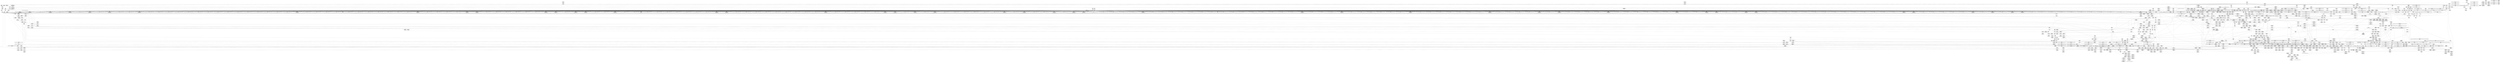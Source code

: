 digraph {
	CE0x4437d70 [shape=record,shape=Mrecord,label="{CE0x4437d70|file_to_av:_tmp32|security/selinux/hooks.c,1917|*SummSink*}"]
	CE0x4409190 [shape=record,shape=Mrecord,label="{CE0x4409190|_ret_i32_%av.0,_!dbg_!27720|security/selinux/hooks.c,1931|*SummSink*}"]
	CE0x44aef60 [shape=record,shape=Mrecord,label="{CE0x44aef60|__validate_creds:_tmp8|include/linux/cred.h,175}"]
	CE0x4461e50 [shape=record,shape=Mrecord,label="{CE0x4461e50|file_to_av:_tmp4|security/selinux/hooks.c,1902}"]
	CE0x43b7f20 [shape=record,shape=Mrecord,label="{CE0x43b7f20|8:_i8,_32:_%struct.inode*,_%struct.selinux_audit_data*,_128:_i32,_132:_i32,_456:_i8*,_:_SCMRE_76,77_}"]
	CE0x4419bf0 [shape=record,shape=Mrecord,label="{CE0x4419bf0|i64*_getelementptr_inbounds_(_15_x_i64_,_15_x_i64_*___llvm_gcov_ctr171,_i64_0,_i64_10)|*Constant*|*SummSource*}"]
	CE0x44c10e0 [shape=record,shape=Mrecord,label="{CE0x44c10e0|__validate_creds:_lnot|include/linux/cred.h,173|*SummSink*}"]
	CE0x4475b50 [shape=record,shape=Mrecord,label="{CE0x4475b50|inode_has_perm:_tmp4|security/selinux/hooks.c,1609|*SummSource*}"]
	CE0x43b5610 [shape=record,shape=Mrecord,label="{CE0x43b5610|i64*_getelementptr_inbounds_(_2_x_i64_,_2_x_i64_*___llvm_gcov_ctr269,_i64_0,_i64_0)|*Constant*|*SummSink*}"]
	CE0x442be10 [shape=record,shape=Mrecord,label="{CE0x442be10|open_file_to_av:_if.then|*SummSource*}"]
	CE0x4466a20 [shape=record,shape=Mrecord,label="{CE0x4466a20|file_to_av:_or10|security/selinux/hooks.c,1906}"]
	CE0x44b25c0 [shape=record,shape=Mrecord,label="{CE0x44b25c0|inode_has_perm:_retval.0|*SummSource*}"]
	CE0x446a690 [shape=record,shape=Mrecord,label="{CE0x446a690|_call_void_mcount()_#3}"]
	CE0x4445570 [shape=record,shape=Mrecord,label="{CE0x4445570|_ret_%struct.inode*_%tmp4,_!dbg_!27713|include/linux/fs.h,1916}"]
	CE0x44b0f20 [shape=record,shape=Mrecord,label="{CE0x44b0f20|__validate_creds:_tmp|*SummSource*}"]
	CE0x4437c90 [shape=record,shape=Mrecord,label="{CE0x4437c90|i64*_getelementptr_inbounds_(_15_x_i64_,_15_x_i64_*___llvm_gcov_ctr171,_i64_0,_i64_14)|*Constant*|*SummSink*}"]
	CE0x44a4d10 [shape=record,shape=Mrecord,label="{CE0x44a4d10|i64*_getelementptr_inbounds_(_2_x_i64_,_2_x_i64_*___llvm_gcov_ctr131,_i64_0,_i64_1)|*Constant*|*SummSource*}"]
	CE0x4423bd0 [shape=record,shape=Mrecord,label="{CE0x4423bd0|open_file_to_av:_call|security/selinux/hooks.c,1926|*SummSource*}"]
	CE0x43984d0 [shape=record,shape=Mrecord,label="{CE0x43984d0|open_file_to_av:_tmp5|security/selinux/hooks.c,1928|*SummSink*}"]
	CE0x43d8810 [shape=record,shape=Mrecord,label="{CE0x43d8810|selinux_file_open:_i_security|security/selinux/hooks.c,3425|*SummSource*}"]
	CE0x44b9f30 [shape=record,shape=Mrecord,label="{CE0x44b9f30|cred_sid:_tmp4|*LoadInst*|security/selinux/hooks.c,196|*SummSink*}"]
	CE0x43b54b0 [shape=record,shape=Mrecord,label="{CE0x43b54b0|selinux_file_open:_tmp2|*SummSink*}"]
	CE0x446bab0 [shape=record,shape=Mrecord,label="{CE0x446bab0|inode_has_perm:_conv|security/selinux/hooks.c,1611|*SummSource*}"]
	CE0x4408e40 [shape=record,shape=Mrecord,label="{CE0x4408e40|_ret_i32_%av.0,_!dbg_!27720|security/selinux/hooks.c,1931}"]
	CE0x43a3a60 [shape=record,shape=Mrecord,label="{CE0x43a3a60|8:_i8,_32:_%struct.inode*,_%struct.selinux_audit_data*,_128:_i32,_132:_i32,_456:_i8*,_:_SCMRE_59,60_}"]
	CE0x43ba0c0 [shape=record,shape=Mrecord,label="{CE0x43ba0c0|8:_i8,_32:_%struct.inode*,_%struct.selinux_audit_data*,_128:_i32,_132:_i32,_456:_i8*,_:_SCMRE_112,113_}"]
	CE0x4436f60 [shape=record,shape=Mrecord,label="{CE0x4436f60|file_to_av:_tmp30|security/selinux/hooks.c,1914|*SummSource*}"]
	CE0x44c4a50 [shape=record,shape=Mrecord,label="{CE0x44c4a50|i32_(i32,_i32,_i16,_i32,_%struct.common_audit_data*)*_bitcast_(i32_(i32,_i32,_i16,_i32,_%struct.common_audit_data.495*)*_avc_has_perm_to_i32_(i32,_i32,_i16,_i32,_%struct.common_audit_data*)*)|*Constant*}"]
	CE0x4467880 [shape=record,shape=Mrecord,label="{CE0x4467880|cred_sid:_tmp1}"]
	CE0x441e390 [shape=record,shape=Mrecord,label="{CE0x441e390|avc_policy_seqno:_tmp1}"]
	CE0x440aab0 [shape=record,shape=Mrecord,label="{CE0x440aab0|file_path_has_perm:_cred|Function::file_path_has_perm&Arg::cred::|*SummSource*}"]
	CE0x4419780 [shape=record,shape=Mrecord,label="{CE0x4419780|i64_262144|*Constant*|*SummSource*}"]
	CE0x44468f0 [shape=record,shape=Mrecord,label="{CE0x44468f0|inode_has_perm:_cred|Function::inode_has_perm&Arg::cred::|*SummSink*}"]
	CE0x446ae20 [shape=record,shape=Mrecord,label="{CE0x446ae20|inode_has_perm:_return|*SummSink*}"]
	CE0x43c9e90 [shape=record,shape=Mrecord,label="{CE0x43c9e90|8:_i8,_32:_%struct.inode*,_%struct.selinux_audit_data*,_128:_i32,_132:_i32,_456:_i8*,_:_SCMRE_496,504_|*MultipleSource*|security/selinux/hooks.c,3424|Function::selinux_file_open&Arg::file::}"]
	CE0x43bb180 [shape=record,shape=Mrecord,label="{CE0x43bb180|file_inode:_f|Function::file_inode&Arg::f::|*SummSource*}"]
	CE0x44a5d90 [shape=record,shape=Mrecord,label="{CE0x44a5d90|cred_sid:_tmp|*SummSource*}"]
	CE0x44a8cc0 [shape=record,shape=Mrecord,label="{CE0x44a8cc0|inode_has_perm:_tmp8|security/selinux/hooks.c,1611|*SummSink*}"]
	CE0x439d020 [shape=record,shape=Mrecord,label="{CE0x439d020|8:_i8,_32:_%struct.inode*,_%struct.selinux_audit_data*,_128:_i32,_132:_i32,_456:_i8*,_:_SCMRE_199,200_}"]
	CE0x4435340 [shape=record,shape=Mrecord,label="{CE0x4435340|file_to_av:_tmp26|security/selinux/hooks.c,1910|*SummSource*}"]
	CE0x44b9050 [shape=record,shape=Mrecord,label="{CE0x44b9050|cred_sid:_bb|*SummSink*}"]
	CE0x4436380 [shape=record,shape=Mrecord,label="{CE0x4436380|i64*_getelementptr_inbounds_(_15_x_i64_,_15_x_i64_*___llvm_gcov_ctr171,_i64_0,_i64_13)|*Constant*}"]
	CE0x44675f0 [shape=record,shape=Mrecord,label="{CE0x44675f0|file_to_av:_tmp21|security/selinux/hooks.c,1908}"]
	CE0x43b41b0 [shape=record,shape=Mrecord,label="{CE0x43b41b0|_call_void_mcount()_#3|*SummSource*}"]
	CE0x439c760 [shape=record,shape=Mrecord,label="{CE0x439c760|8:_i8,_32:_%struct.inode*,_%struct.selinux_audit_data*,_128:_i32,_132:_i32,_456:_i8*,_:_SCMRE_194,195_}"]
	CE0x4394ae0 [shape=record,shape=Mrecord,label="{CE0x4394ae0|8:_i8,_32:_%struct.inode*,_%struct.selinux_audit_data*,_128:_i32,_132:_i32,_456:_i8*,_:_SCMRE_163,164_}"]
	CE0x4462930 [shape=record,shape=Mrecord,label="{CE0x4462930|file_to_av:_tmp6|security/selinux/hooks.c,1902|*SummSource*}"]
	CE0x43d8440 [shape=record,shape=Mrecord,label="{CE0x43d8440|i32_10|*Constant*}"]
	CE0x446b320 [shape=record,shape=Mrecord,label="{CE0x446b320|inode_has_perm:_return}"]
	CE0x4396a00 [shape=record,shape=Mrecord,label="{CE0x4396a00|i64_1|*Constant*|*SummSource*}"]
	CE0x4470210 [shape=record,shape=Mrecord,label="{CE0x4470210|__validate_creds:_tmp6|include/linux/cred.h,174|*SummSink*}"]
	CE0x43aa430 [shape=record,shape=Mrecord,label="{CE0x43aa430|file_to_av:_conv14|security/selinux/hooks.c,1908|*SummSink*}"]
	CE0x43c5000 [shape=record,shape=Mrecord,label="{CE0x43c5000|8:_i8,_32:_%struct.inode*,_%struct.selinux_audit_data*,_128:_i32,_132:_i32,_456:_i8*,_:_SCMRE_296,304_|*MultipleSource*|security/selinux/hooks.c,3424|Function::selinux_file_open&Arg::file::}"]
	CE0x43b8820 [shape=record,shape=Mrecord,label="{CE0x43b8820|8:_i8,_32:_%struct.inode*,_%struct.selinux_audit_data*,_128:_i32,_132:_i32,_456:_i8*,_:_SCMRE_6,7_}"]
	CE0x439fab0 [shape=record,shape=Mrecord,label="{CE0x439fab0|8:_i8,_32:_%struct.inode*,_%struct.selinux_audit_data*,_128:_i32,_132:_i32,_456:_i8*,_:_SCMRE_82,83_}"]
	CE0x44aafd0 [shape=record,shape=Mrecord,label="{CE0x44aafd0|inode_has_perm:_lnot|security/selinux/hooks.c,1611}"]
	CE0x44badf0 [shape=record,shape=Mrecord,label="{CE0x44badf0|4:_i32,_:_CRE_0,4_|*MultipleSource*|security/selinux/hooks.c,196|security/selinux/hooks.c,197|*LoadInst*|security/selinux/hooks.c,196}"]
	CE0x4424460 [shape=record,shape=Mrecord,label="{CE0x4424460|GLOBAL:_file_to_av|*Constant*|*SummSink*}"]
	CE0x44293f0 [shape=record,shape=Mrecord,label="{CE0x44293f0|open_file_to_av:_tmp2|security/selinux/hooks.c,1928|*SummSink*}"]
	CE0x4395c60 [shape=record,shape=Mrecord,label="{CE0x4395c60|8:_i8,_32:_%struct.inode*,_%struct.selinux_audit_data*,_128:_i32,_132:_i32,_456:_i8*,_:_SCMRE_173,174_}"]
	CE0x44498c0 [shape=record,shape=Mrecord,label="{CE0x44498c0|i64_7|*Constant*|*SummSink*}"]
	CE0x4405c60 [shape=record,shape=Mrecord,label="{CE0x4405c60|open_file_to_av:_conv1|security/selinux/hooks.c,1929}"]
	CE0x4425b10 [shape=record,shape=Mrecord,label="{CE0x4425b10|_call_void_mcount()_#3|*SummSink*}"]
	CE0x446cdf0 [shape=record,shape=Mrecord,label="{CE0x446cdf0|__validate_creds:_lnot|include/linux/cred.h,173|*SummSource*}"]
	CE0x5f665d0 [shape=record,shape=Mrecord,label="{CE0x5f665d0|i32_0|*Constant*}"]
	CE0x4409ae0 [shape=record,shape=Mrecord,label="{CE0x4409ae0|file_path_has_perm:_entry}"]
	CE0x43c8d10 [shape=record,shape=Mrecord,label="{CE0x43c8d10|8:_i8,_32:_%struct.inode*,_%struct.selinux_audit_data*,_128:_i32,_132:_i32,_456:_i8*,_:_SCMRE_456,464_|*MultipleSource*|security/selinux/hooks.c,3424|Function::selinux_file_open&Arg::file::}"]
	CE0x4460060 [shape=record,shape=Mrecord,label="{CE0x4460060|GLOBAL:___validate_creds|*Constant*}"]
	CE0x4425980 [shape=record,shape=Mrecord,label="{CE0x4425980|_call_void_mcount()_#3}"]
	CE0x4406260 [shape=record,shape=Mrecord,label="{CE0x4406260|i64*_getelementptr_inbounds_(_5_x_i64_,_5_x_i64_*___llvm_gcov_ctr270,_i64_0,_i64_4)|*Constant*|*SummSink*}"]
	CE0x441d8d0 [shape=record,shape=Mrecord,label="{CE0x441d8d0|i32_2|*Constant*}"]
	CE0x441f7d0 [shape=record,shape=Mrecord,label="{CE0x441f7d0|i64*_getelementptr_inbounds_(_2_x_i64_,_2_x_i64_*___llvm_gcov_ctr168,_i64_0,_i64_0)|*Constant*}"]
	CE0x439cca0 [shape=record,shape=Mrecord,label="{CE0x439cca0|8:_i8,_32:_%struct.inode*,_%struct.selinux_audit_data*,_128:_i32,_132:_i32,_456:_i8*,_:_SCMRE_197,198_}"]
	CE0x441e150 [shape=record,shape=Mrecord,label="{CE0x441e150|file_inode:_tmp4|*LoadInst*|include/linux/fs.h,1916|*SummSource*}"]
	CE0x44710b0 [shape=record,shape=Mrecord,label="{CE0x44710b0|__validate_creds:_entry|*SummSource*}"]
	CE0x44241f0 [shape=record,shape=Mrecord,label="{CE0x44241f0|file_to_av:_if.then5|*SummSink*}"]
	CE0x442f700 [shape=record,shape=Mrecord,label="{CE0x442f700|i32_7|*Constant*|*SummSource*}"]
	CE0x441a590 [shape=record,shape=Mrecord,label="{CE0x441a590|file_to_av:_tmp24|security/selinux/hooks.c,1909|*SummSource*}"]
	CE0x4461b10 [shape=record,shape=Mrecord,label="{CE0x4461b10|GLOBAL:___llvm_gcov_ctr171|Global_var:__llvm_gcov_ctr171}"]
	CE0x44a31e0 [shape=record,shape=Mrecord,label="{CE0x44a31e0|i32_1609|*Constant*|*SummSink*}"]
	CE0x440c700 [shape=record,shape=Mrecord,label="{CE0x440c700|_call_void_mcount()_#3}"]
	CE0x4405ae0 [shape=record,shape=Mrecord,label="{CE0x4405ae0|open_file_to_av:_av.0}"]
	CE0x44607e0 [shape=record,shape=Mrecord,label="{CE0x44607e0|file_to_av:_av.0}"]
	CE0x43975d0 [shape=record,shape=Mrecord,label="{CE0x43975d0|8:_i8,_32:_%struct.inode*,_%struct.selinux_audit_data*,_128:_i32,_132:_i32,_456:_i8*,_:_SCMRE_96,97_}"]
	CE0x43a2540 [shape=record,shape=Mrecord,label="{CE0x43a2540|_call_void_mcount()_#3|*SummSource*}"]
	CE0x44b2f40 [shape=record,shape=Mrecord,label="{CE0x44b2f40|inode_has_perm:_tmp19|security/selinux/hooks.c,1618|*SummSink*}"]
	CE0x4445f80 [shape=record,shape=Mrecord,label="{CE0x4445f80|GLOBAL:_inode_has_perm|*Constant*|*SummSink*}"]
	CE0x44b7e60 [shape=record,shape=Mrecord,label="{CE0x44b7e60|i32_512|*Constant*|*SummSink*}"]
	CE0x4388610 [shape=record,shape=Mrecord,label="{CE0x4388610|8:_i8,_32:_%struct.inode*,_%struct.selinux_audit_data*,_128:_i32,_132:_i32,_456:_i8*,_:_SCMRE_125,126_}"]
	CE0x44b65d0 [shape=record,shape=Mrecord,label="{CE0x44b65d0|inode_has_perm:_i_security|security/selinux/hooks.c,1615|*SummSource*}"]
	CE0x4488eb0 [shape=record,shape=Mrecord,label="{CE0x4488eb0|file_to_av:_conv12|security/selinux/hooks.c,1908|*SummSink*}"]
	CE0x44b1c20 [shape=record,shape=Mrecord,label="{CE0x44b1c20|i64*_getelementptr_inbounds_(_8_x_i64_,_8_x_i64_*___llvm_gcov_ctr154,_i64_0,_i64_6)|*Constant*}"]
	CE0x44a1fe0 [shape=record,shape=Mrecord,label="{CE0x44a1fe0|__validate_creds:_file|Function::__validate_creds&Arg::file::}"]
	CE0x4403340 [shape=record,shape=Mrecord,label="{CE0x4403340|selinux_file_open:_tmp6|security/selinux/hooks.c,3425}"]
	CE0x4405690 [shape=record,shape=Mrecord,label="{CE0x4405690|i64_12|*Constant*|*SummSource*}"]
	CE0x43da970 [shape=record,shape=Mrecord,label="{CE0x43da970|selinux_file_open:_call|security/selinux/hooks.c,3425|*SummSource*}"]
	CE0x43b5520 [shape=record,shape=Mrecord,label="{CE0x43b5520|selinux_file_open:_tmp2|*SummSource*}"]
	CE0x43b7280 [shape=record,shape=Mrecord,label="{CE0x43b7280|open_file_to_av:_tmp9|security/selinux/hooks.c,1931|*SummSource*}"]
	CE0x4410f30 [shape=record,shape=Mrecord,label="{CE0x4410f30|file_inode:_tmp2|*SummSink*}"]
	CE0x4395aa0 [shape=record,shape=Mrecord,label="{CE0x4395aa0|8:_i8,_32:_%struct.inode*,_%struct.selinux_audit_data*,_128:_i32,_132:_i32,_456:_i8*,_:_SCMRE_172,173_}"]
	CE0x444cca0 [shape=record,shape=Mrecord,label="{CE0x444cca0|file_to_av:_and3|security/selinux/hooks.c,1904|*SummSink*}"]
	CE0x4474660 [shape=record,shape=Mrecord,label="{CE0x4474660|i1_true|*Constant*}"]
	CE0x440c210 [shape=record,shape=Mrecord,label="{CE0x440c210|selinux_file_open:_call2|security/selinux/hooks.c,3443}"]
	CE0x442f9b0 [shape=record,shape=Mrecord,label="{CE0x442f9b0|file_to_av:_f_mode|security/selinux/hooks.c,1902|*SummSink*}"]
	CE0x44240e0 [shape=record,shape=Mrecord,label="{CE0x44240e0|file_to_av:_if.then5|*SummSource*}"]
	CE0x44b36e0 [shape=record,shape=Mrecord,label="{CE0x44b36e0|_ret_i32_%retval.0,_!dbg_!27728|security/selinux/avc.c,775}"]
	CE0x4488a70 [shape=record,shape=Mrecord,label="{CE0x4488a70|file_to_av:_tmp22|security/selinux/hooks.c,1908|*SummSource*}"]
	CE0x43c6f30 [shape=record,shape=Mrecord,label="{CE0x43c6f30|8:_i8,_32:_%struct.inode*,_%struct.selinux_audit_data*,_128:_i32,_132:_i32,_456:_i8*,_:_SCMRE_396,400_|*MultipleSource*|security/selinux/hooks.c,3424|Function::selinux_file_open&Arg::file::}"]
	CE0x4393ce0 [shape=record,shape=Mrecord,label="{CE0x4393ce0|8:_i8,_32:_%struct.inode*,_%struct.selinux_audit_data*,_128:_i32,_132:_i32,_456:_i8*,_:_SCMRE_155,156_}"]
	CE0x44270d0 [shape=record,shape=Mrecord,label="{CE0x44270d0|open_file_to_av:_tmp2|security/selinux/hooks.c,1928|*SummSource*}"]
	CE0x442ec40 [shape=record,shape=Mrecord,label="{CE0x442ec40|open_file_to_av:_tmp3|security/selinux/hooks.c,1928|*SummSource*}"]
	CE0x439e520 [shape=record,shape=Mrecord,label="{CE0x439e520|8:_i8,_32:_%struct.inode*,_%struct.selinux_audit_data*,_128:_i32,_132:_i32,_456:_i8*,_:_SCMRE_211,212_}"]
	CE0x43ad560 [shape=record,shape=Mrecord,label="{CE0x43ad560|file_to_av:_tmp20|security/selinux/hooks.c,1906|*SummSink*}"]
	CE0x43efe60 [shape=record,shape=Mrecord,label="{CE0x43efe60|i8_1|*Constant*|*SummSource*}"]
	CE0x43d97b0 [shape=record,shape=Mrecord,label="{CE0x43d97b0|0:_i32,_4:_i32,_8:_i16,_12:_i32,_16:_i32,_20:_i32,_24:_i32,_56:_i8*,_:_SCMRE_12,16_|*MultipleSource*|security/selinux/hooks.c,3425|security/selinux/hooks.c,3425}"]
	CE0x44a3740 [shape=record,shape=Mrecord,label="{CE0x44a3740|inode_has_perm:_bb|*SummSource*}"]
	CE0x43a25d0 [shape=record,shape=Mrecord,label="{CE0x43a25d0|8:_i8,_32:_%struct.inode*,_%struct.selinux_audit_data*,_128:_i32,_132:_i32,_456:_i8*,_:_SCMRE_97,98_}"]
	CE0x44ab610 [shape=record,shape=Mrecord,label="{CE0x44ab610|avc_has_perm:_ssid|Function::avc_has_perm&Arg::ssid::|*SummSource*}"]
	CE0x44ad9c0 [shape=record,shape=Mrecord,label="{CE0x44ad9c0|GLOBAL:___llvm_gcov_ctr155|Global_var:__llvm_gcov_ctr155|*SummSink*}"]
	CE0x4488b50 [shape=record,shape=Mrecord,label="{CE0x4488b50|file_to_av:_conv12|security/selinux/hooks.c,1908}"]
	CE0x440e0c0 [shape=record,shape=Mrecord,label="{CE0x440e0c0|8:_i32,_12:_i32,_:_CME_8,12_|*MultipleSource*|*LoadInst*|security/selinux/hooks.c,3424|security/selinux/hooks.c,3433|security/selinux/hooks.c,3424}"]
	CE0x44c40c0 [shape=record,shape=Mrecord,label="{CE0x44c40c0|inode_has_perm:_tmp18|security/selinux/hooks.c,1617|*SummSource*}"]
	CE0x444d9d0 [shape=record,shape=Mrecord,label="{CE0x444d9d0|file_to_av:_tmp12|security/selinux/hooks.c,1904|*SummSource*}"]
	CE0x440b830 [shape=record,shape=Mrecord,label="{CE0x440b830|_ret_i32_%call1,_!dbg_!27722|security/selinux/hooks.c,1659|*SummSource*}"]
	CE0x441a850 [shape=record,shape=Mrecord,label="{CE0x441a850|file_to_av:_tobool17|security/selinux/hooks.c,1910|*SummSink*}"]
	CE0x4405620 [shape=record,shape=Mrecord,label="{CE0x4405620|i64_12|*Constant*}"]
	CE0x44c4b80 [shape=record,shape=Mrecord,label="{CE0x44c4b80|i32_(i32,_i32,_i16,_i32,_%struct.common_audit_data*)*_bitcast_(i32_(i32,_i32,_i16,_i32,_%struct.common_audit_data.495*)*_avc_has_perm_to_i32_(i32,_i32,_i16,_i32,_%struct.common_audit_data*)*)|*Constant*|*SummSource*}"]
	CE0x440f100 [shape=record,shape=Mrecord,label="{CE0x440f100|avc_policy_seqno:_entry|*SummSource*}"]
	CE0x43ef6a0 [shape=record,shape=Mrecord,label="{CE0x43ef6a0|inode_has_perm:_lnot1|security/selinux/hooks.c,1611|*SummSource*}"]
	CE0x4389a00 [shape=record,shape=Mrecord,label="{CE0x4389a00|8:_i8,_32:_%struct.inode*,_%struct.selinux_audit_data*,_128:_i32,_132:_i32,_456:_i8*,_:_SCMRE_145,146_}"]
	CE0x4418a60 [shape=record,shape=Mrecord,label="{CE0x4418a60|GLOBAL:___llvm_gcov_ctr270|Global_var:__llvm_gcov_ctr270}"]
	CE0x44b2740 [shape=record,shape=Mrecord,label="{CE0x44b2740|inode_has_perm:_retval.0|*SummSink*}"]
	CE0x4475070 [shape=record,shape=Mrecord,label="{CE0x4475070|inode_has_perm:_tmp7|security/selinux/hooks.c,1611|*SummSink*}"]
	CE0x44b6250 [shape=record,shape=Mrecord,label="{CE0x44b6250|_ret_i32_%tmp6,_!dbg_!27716|security/selinux/hooks.c,197|*SummSink*}"]
	CE0x44356b0 [shape=record,shape=Mrecord,label="{CE0x44356b0|file_to_av:_tmp27|security/selinux/hooks.c,1910}"]
	CE0x440cd50 [shape=record,shape=Mrecord,label="{CE0x440cd50|COLLAPSED:_GIRE_selinux_xfrm_refcount_global_%struct.atomic_t_zeroinitializer,_align_4:_elem_0:default:}"]
	CE0x43a1a90 [shape=record,shape=Mrecord,label="{CE0x43a1a90|COLLAPSED:_GCMRE___llvm_gcov_ctr269_internal_global_2_x_i64_zeroinitializer:_elem_0:default:}"]
	CE0x43ad350 [shape=record,shape=Mrecord,label="{CE0x43ad350|file_to_av:_tmp19|security/selinux/hooks.c,1906|*SummSink*}"]
	CE0x43c6c30 [shape=record,shape=Mrecord,label="{CE0x43c6c30|8:_i8,_32:_%struct.inode*,_%struct.selinux_audit_data*,_128:_i32,_132:_i32,_456:_i8*,_:_SCMRE_368,372_|*MultipleSource*|security/selinux/hooks.c,3424|Function::selinux_file_open&Arg::file::}"]
	CE0x4488530 [shape=record,shape=Mrecord,label="{CE0x4488530|file_to_av:_tmp22|security/selinux/hooks.c,1908|*SummSink*}"]
	CE0x43eeff0 [shape=record,shape=Mrecord,label="{CE0x43eeff0|i1_true|*Constant*|*SummSink*}"]
	CE0x44a2050 [shape=record,shape=Mrecord,label="{CE0x44a2050|__validate_creds:_file|Function::__validate_creds&Arg::file::|*SummSource*}"]
	CE0x4474360 [shape=record,shape=Mrecord,label="{CE0x4474360|inode_has_perm:_and|security/selinux/hooks.c,1611|*SummSource*}"]
	CE0x44a35a0 [shape=record,shape=Mrecord,label="{CE0x44a35a0|cred_sid:_tmp3}"]
	CE0x449ed40 [shape=record,shape=Mrecord,label="{CE0x449ed40|i64*_getelementptr_inbounds_(_8_x_i64_,_8_x_i64_*___llvm_gcov_ctr154,_i64_0,_i64_1)|*Constant*|*SummSource*}"]
	CE0x4405f50 [shape=record,shape=Mrecord,label="{CE0x4405f50|i64*_getelementptr_inbounds_(_5_x_i64_,_5_x_i64_*___llvm_gcov_ctr270,_i64_0,_i64_4)|*Constant*}"]
	CE0x446e000 [shape=record,shape=Mrecord,label="{CE0x446e000|i64_4|*Constant*}"]
	CE0x4461c40 [shape=record,shape=Mrecord,label="{CE0x4461c40|GLOBAL:___llvm_gcov_ctr171|Global_var:__llvm_gcov_ctr171|*SummSource*}"]
	CE0x439a620 [shape=record,shape=Mrecord,label="{CE0x439a620|8:_i8,_32:_%struct.inode*,_%struct.selinux_audit_data*,_128:_i32,_132:_i32,_456:_i8*,_:_SCMRE_175,176_}"]
	CE0x43c5eb0 [shape=record,shape=Mrecord,label="{CE0x43c5eb0|8:_i8,_32:_%struct.inode*,_%struct.selinux_audit_data*,_128:_i32,_132:_i32,_456:_i8*,_:_SCMRE_324,328_|*MultipleSource*|security/selinux/hooks.c,3424|Function::selinux_file_open&Arg::file::}"]
	CE0x444d3d0 [shape=record,shape=Mrecord,label="{CE0x444d3d0|i64_5|*Constant*|*SummSource*}"]
	CE0x4445d70 [shape=record,shape=Mrecord,label="{CE0x4445d70|file_path_has_perm:_call1|security/selinux/hooks.c,1659|*SummSource*}"]
	CE0x43b1090 [shape=record,shape=Mrecord,label="{CE0x43b1090|8:_i8,_32:_%struct.inode*,_%struct.selinux_audit_data*,_128:_i32,_132:_i32,_456:_i8*,_:_SCMRE_89,90_}"]
	CE0x43d7e20 [shape=record,shape=Mrecord,label="{CE0x43d7e20|open_file_to_av:_entry|*SummSource*}"]
	CE0x44b5060 [shape=record,shape=Mrecord,label="{CE0x44b5060|inode_has_perm:_call|security/selinux/hooks.c,1614|*SummSource*}"]
	CE0x439b420 [shape=record,shape=Mrecord,label="{CE0x439b420|8:_i8,_32:_%struct.inode*,_%struct.selinux_audit_data*,_128:_i32,_132:_i32,_456:_i8*,_:_SCMRE_183,184_}"]
	CE0x4405700 [shape=record,shape=Mrecord,label="{CE0x4405700|i64_12|*Constant*|*SummSink*}"]
	CE0x446d6b0 [shape=record,shape=Mrecord,label="{CE0x446d6b0|inode_has_perm:_do.end|*SummSink*}"]
	CE0x44b30c0 [shape=record,shape=Mrecord,label="{CE0x44b30c0|inode_has_perm:_tmp20|security/selinux/hooks.c,1618|*SummSink*}"]
	CE0x44af8b0 [shape=record,shape=Mrecord,label="{CE0x44af8b0|inode_has_perm:_tmp20|security/selinux/hooks.c,1618|*SummSource*}"]
	CE0x44664b0 [shape=record,shape=Mrecord,label="{CE0x44664b0|i64_4|*Constant*|*SummSink*}"]
	CE0x43b85b0 [shape=record,shape=Mrecord,label="{CE0x43b85b0|8:_i8,_32:_%struct.inode*,_%struct.selinux_audit_data*,_128:_i32,_132:_i32,_456:_i8*,_:_SCMRE_2,3_}"]
	CE0x44ad820 [shape=record,shape=Mrecord,label="{CE0x44ad820|i64*_getelementptr_inbounds_(_5_x_i64_,_5_x_i64_*___llvm_gcov_ctr155,_i64_0,_i64_3)|*Constant*}"]
	CE0x4421240 [shape=record,shape=Mrecord,label="{CE0x4421240|file_path_has_perm:_tmp5|security/selinux/hooks.c,1658|*SummSink*}"]
	CE0x4424630 [shape=record,shape=Mrecord,label="{CE0x4424630|file_to_av:_entry|*SummSource*}"]
	CE0x4438580 [shape=record,shape=Mrecord,label="{CE0x4438580|file_to_av:_tmp32|security/selinux/hooks.c,1917|*SummSource*}"]
	CE0x446e840 [shape=record,shape=Mrecord,label="{CE0x446e840|_call_void_mcount()_#3|*SummSink*}"]
	CE0x4389c90 [shape=record,shape=Mrecord,label="{CE0x4389c90|8:_i8,_32:_%struct.inode*,_%struct.selinux_audit_data*,_128:_i32,_132:_i32,_456:_i8*,_:_SCMRE_148,149_}"]
	CE0x44ab820 [shape=record,shape=Mrecord,label="{CE0x44ab820|avc_has_perm:_tsid|Function::avc_has_perm&Arg::tsid::}"]
	CE0x44a0f60 [shape=record,shape=Mrecord,label="{CE0x44a0f60|i8*_getelementptr_inbounds_(_25_x_i8_,_25_x_i8_*_.str3,_i32_0,_i32_0)|*Constant*|*SummSink*}"]
	CE0x439efa0 [shape=record,shape=Mrecord,label="{CE0x439efa0|8:_i8,_32:_%struct.inode*,_%struct.selinux_audit_data*,_128:_i32,_132:_i32,_456:_i8*,_:_SCMRE_240,248_|*MultipleSource*|security/selinux/hooks.c,3424|Function::selinux_file_open&Arg::file::}"]
	CE0x44c2f40 [shape=record,shape=Mrecord,label="{CE0x44c2f40|i32_3|*Constant*}"]
	CE0x440ef10 [shape=record,shape=Mrecord,label="{CE0x440ef10|GLOBAL:_avc_policy_seqno|*Constant*|*SummSink*}"]
	CE0x4460530 [shape=record,shape=Mrecord,label="{CE0x4460530|file_to_av:_or|security/selinux/hooks.c,1903|*SummSource*}"]
	CE0x4437a50 [shape=record,shape=Mrecord,label="{CE0x4437a50|i64*_getelementptr_inbounds_(_15_x_i64_,_15_x_i64_*___llvm_gcov_ctr171,_i64_0,_i64_14)|*Constant*}"]
	CE0x44b0680 [shape=record,shape=Mrecord,label="{CE0x44b0680|__validate_creds:_if.then}"]
	CE0x4472df0 [shape=record,shape=Mrecord,label="{CE0x4472df0|__validate_creds:_tmp7|include/linux/cred.h,174|*SummSink*}"]
	CE0x4419d80 [shape=record,shape=Mrecord,label="{CE0x4419d80|file_to_av:_tmp24|security/selinux/hooks.c,1909|*SummSink*}"]
	CE0x43da860 [shape=record,shape=Mrecord,label="{CE0x43da860|selinux_file_open:_call|security/selinux/hooks.c,3425}"]
	CE0x43b5f70 [shape=record,shape=Mrecord,label="{CE0x43b5f70|8:_i8,_32:_%struct.inode*,_%struct.selinux_audit_data*,_128:_i32,_132:_i32,_456:_i8*,_:_SCMRE_1,2_}"]
	CE0x43ef280 [shape=record,shape=Mrecord,label="{CE0x43ef280|inode_has_perm:_lnot|security/selinux/hooks.c,1611|*SummSource*}"]
	CE0x439d720 [shape=record,shape=Mrecord,label="{CE0x439d720|8:_i8,_32:_%struct.inode*,_%struct.selinux_audit_data*,_128:_i32,_132:_i32,_456:_i8*,_:_SCMRE_203,204_}"]
	CE0x44ba840 [shape=record,shape=Mrecord,label="{CE0x44ba840|cred_sid:_sid|security/selinux/hooks.c,197|*SummSource*}"]
	CE0x442d190 [shape=record,shape=Mrecord,label="{CE0x442d190|i64*_getelementptr_inbounds_(_2_x_i64_,_2_x_i64_*___llvm_gcov_ctr168,_i64_0,_i64_0)|*Constant*|*SummSource*}"]
	CE0x446c9b0 [shape=record,shape=Mrecord,label="{CE0x446c9b0|inode_has_perm:_do.body|*SummSource*}"]
	CE0x4446130 [shape=record,shape=Mrecord,label="{CE0x4446130|GLOBAL:_inode_has_perm|*Constant*|*SummSource*}"]
	CE0x44c2460 [shape=record,shape=Mrecord,label="{CE0x44c2460|i64_0|*Constant*}"]
	CE0x44b42a0 [shape=record,shape=Mrecord,label="{CE0x44b42a0|inode_has_perm:_tmp13|security/selinux/hooks.c,1614}"]
	CE0x43b3f10 [shape=record,shape=Mrecord,label="{CE0x43b3f10|8:_i8,_32:_%struct.inode*,_%struct.selinux_audit_data*,_128:_i32,_132:_i32,_456:_i8*,_:_SCMRE_72,73_}"]
	CE0x43b2a10 [shape=record,shape=Mrecord,label="{CE0x43b2a10|8:_i8,_32:_%struct.inode*,_%struct.selinux_audit_data*,_128:_i32,_132:_i32,_456:_i8*,_:_SCMRE_14,15_}"]
	CE0x4405fc0 [shape=record,shape=Mrecord,label="{CE0x4405fc0|open_file_to_av:_av.0|*SummSource*}"]
	CE0x43aa710 [shape=record,shape=Mrecord,label="{CE0x43aa710|file_to_av:_av.1|*SummSource*}"]
	CE0x44b3c10 [shape=record,shape=Mrecord,label="{CE0x44b3c10|avc_has_perm:_auditdata|Function::avc_has_perm&Arg::auditdata::}"]
	CE0x44ad890 [shape=record,shape=Mrecord,label="{CE0x44ad890|GLOBAL:___llvm_gcov_ctr155|Global_var:__llvm_gcov_ctr155|*SummSource*}"]
	CE0x44a3000 [shape=record,shape=Mrecord,label="{CE0x44a3000|i32_1609|*Constant*|*SummSource*}"]
	CE0x4477e40 [shape=record,shape=Mrecord,label="{CE0x4477e40|GLOBAL:_creds_are_invalid|*Constant*}"]
	CE0x44c41f0 [shape=record,shape=Mrecord,label="{CE0x44c41f0|inode_has_perm:_tmp18|security/selinux/hooks.c,1617|*SummSink*}"]
	CE0x4437410 [shape=record,shape=Mrecord,label="{CE0x4437410|file_to_av:_av.3|*SummSource*}"]
	CE0x43a7140 [shape=record,shape=Mrecord,label="{CE0x43a7140|8:_i8,_32:_%struct.inode*,_%struct.selinux_audit_data*,_128:_i32,_132:_i32,_456:_i8*,_:_SCMRE_56,57_}"]
	CE0x4448a90 [shape=record,shape=Mrecord,label="{CE0x4448a90|file_to_av:_tmp20|security/selinux/hooks.c,1906|*SummSource*}"]
	CE0x446d7c0 [shape=record,shape=Mrecord,label="{CE0x446d7c0|inode_has_perm:_if.end}"]
	CE0x4446570 [shape=record,shape=Mrecord,label="{CE0x4446570|file_to_av:_if.else|*SummSource*}"]
	CE0x4467c90 [shape=record,shape=Mrecord,label="{CE0x4467c90|file_to_av:_if.then18}"]
	CE0x4427fb0 [shape=record,shape=Mrecord,label="{CE0x4427fb0|file_to_av:_tmp9|*LoadInst*|security/selinux/hooks.c,1904}"]
	CE0x44ae1d0 [shape=record,shape=Mrecord,label="{CE0x44ae1d0|__validate_creds:_tmp4|include/linux/cred.h,173}"]
	CE0x443e720 [shape=record,shape=Mrecord,label="{CE0x443e720|file_path_has_perm:_tmp2|*SummSource*}"]
	CE0x43a5040 [shape=record,shape=Mrecord,label="{CE0x43a5040|i64*_getelementptr_inbounds_(_2_x_i64_,_2_x_i64_*___llvm_gcov_ctr162,_i64_0,_i64_0)|*Constant*}"]
	CE0x44ad1c0 [shape=record,shape=Mrecord,label="{CE0x44ad1c0|GLOBAL:___llvm_gcov_ctr155|Global_var:__llvm_gcov_ctr155}"]
	CE0x443e790 [shape=record,shape=Mrecord,label="{CE0x443e790|file_path_has_perm:_tmp2|*SummSink*}"]
	CE0x44b9cd0 [shape=record,shape=Mrecord,label="{CE0x44b9cd0|cred_sid:_tmp4|*LoadInst*|security/selinux/hooks.c,196}"]
	CE0x43bd470 [shape=record,shape=Mrecord,label="{CE0x43bd470|0:_i32,_4:_i32,_8:_i16,_12:_i32,_16:_i32,_20:_i32,_24:_i32,_56:_i8*,_:_SCMRE_56,64_|*MultipleSource*|security/selinux/hooks.c,3425|security/selinux/hooks.c,3425}"]
	CE0x44a8870 [shape=record,shape=Mrecord,label="{CE0x44a8870|GLOBAL:___llvm_gcov_ctr154|Global_var:__llvm_gcov_ctr154|*SummSink*}"]
	CE0x443df20 [shape=record,shape=Mrecord,label="{CE0x443df20|file_path_has_perm:_tmp2}"]
	CE0x4436720 [shape=record,shape=Mrecord,label="{CE0x4436720|i64*_getelementptr_inbounds_(_15_x_i64_,_15_x_i64_*___llvm_gcov_ctr171,_i64_0,_i64_13)|*Constant*|*SummSink*}"]
	CE0x4420d20 [shape=record,shape=Mrecord,label="{CE0x4420d20|file_path_has_perm:_tmp4|security/selinux/hooks.c,1658|*SummSource*}"]
	CE0x43887d0 [shape=record,shape=Mrecord,label="{CE0x43887d0|8:_i8,_32:_%struct.inode*,_%struct.selinux_audit_data*,_128:_i32,_132:_i32,_456:_i8*,_:_SCMRE_126,127_}"]
	CE0x43d85d0 [shape=record,shape=Mrecord,label="{CE0x43d85d0|i32_10|*Constant*|*SummSource*}"]
	CE0x4410800 [shape=record,shape=Mrecord,label="{CE0x4410800|file_inode:_tmp1|*SummSink*}"]
	CE0x439f880 [shape=record,shape=Mrecord,label="{CE0x439f880|selinux_file_open:_tmp1|*SummSource*}"]
	CE0x44245a0 [shape=record,shape=Mrecord,label="{CE0x44245a0|file_to_av:_entry}"]
	CE0x44ad470 [shape=record,shape=Mrecord,label="{CE0x44ad470|__validate_creds:_tmp2|include/linux/cred.h,173|*SummSink*}"]
	CE0x441c3f0 [shape=record,shape=Mrecord,label="{CE0x441c3f0|open_file_to_av:_conv|security/selinux/hooks.c,1929|*SummSource*}"]
	CE0x44399b0 [shape=record,shape=Mrecord,label="{CE0x44399b0|COLLAPSED:_GCMRE___llvm_gcov_ctr154_internal_global_8_x_i64_zeroinitializer:_elem_0:default:}"]
	CE0x4405dd0 [shape=record,shape=Mrecord,label="{CE0x4405dd0|open_file_to_av:_conv1|security/selinux/hooks.c,1929|*SummSource*}"]
	CE0x4425490 [shape=record,shape=Mrecord,label="{CE0x4425490|file_to_av:_tmp|*SummSource*}"]
	CE0x443a8e0 [shape=record,shape=Mrecord,label="{CE0x443a8e0|file_path_has_perm:_path|security/selinux/hooks.c,1658|*SummSource*}"]
	CE0x4470c30 [shape=record,shape=Mrecord,label="{CE0x4470c30|_call_void___invalid_creds(%struct.cred*_%cred,_i8*_%file,_i32_%line)_#10,_!dbg_!27721|include/linux/cred.h,174|*SummSink*}"]
	CE0x442bc50 [shape=record,shape=Mrecord,label="{CE0x442bc50|open_file_to_av:_bb|*SummSource*}"]
	CE0x441bf60 [shape=record,shape=Mrecord,label="{CE0x441bf60|open_file_to_av:_tmp8|security/selinux/hooks.c,1929|*SummSource*}"]
	CE0x4475710 [shape=record,shape=Mrecord,label="{CE0x4475710|i64*_getelementptr_inbounds_(_5_x_i64_,_5_x_i64_*___llvm_gcov_ctr155,_i64_0,_i64_4)|*Constant*|*SummSource*}"]
	CE0x43c5a40 [shape=record,shape=Mrecord,label="{CE0x43c5a40|8:_i8,_32:_%struct.inode*,_%struct.selinux_audit_data*,_128:_i32,_132:_i32,_456:_i8*,_:_SCMRE_316,320_|*MultipleSource*|security/selinux/hooks.c,3424|Function::selinux_file_open&Arg::file::}"]
	CE0x44b9400 [shape=record,shape=Mrecord,label="{CE0x44b9400|i32_22|*Constant*}"]
	CE0x4439570 [shape=record,shape=Mrecord,label="{CE0x4439570|file_inode:_tmp2}"]
	CE0x4421430 [shape=record,shape=Mrecord,label="{CE0x4421430|file_path_has_perm:_tmp5|security/selinux/hooks.c,1658}"]
	CE0x4389a70 [shape=record,shape=Mrecord,label="{CE0x4389a70|8:_i8,_32:_%struct.inode*,_%struct.selinux_audit_data*,_128:_i32,_132:_i32,_456:_i8*,_:_SCMRE_146,147_}"]
	CE0x442dfb0 [shape=record,shape=Mrecord,label="{CE0x442dfb0|open_file_to_av:_tobool|security/selinux/hooks.c,1928|*SummSink*}"]
	CE0x444cae0 [shape=record,shape=Mrecord,label="{CE0x444cae0|file_to_av:_and3|security/selinux/hooks.c,1904|*SummSource*}"]
	CE0x44a22a0 [shape=record,shape=Mrecord,label="{CE0x44a22a0|i64*_getelementptr_inbounds_(_2_x_i64_,_2_x_i64_*___llvm_gcov_ctr131,_i64_0,_i64_1)|*Constant*|*SummSink*}"]
	CE0x44aded0 [shape=record,shape=Mrecord,label="{CE0x44aded0|__validate_creds:_tmp3|include/linux/cred.h,173|*SummSource*}"]
	CE0x44614c0 [shape=record,shape=Mrecord,label="{CE0x44614c0|file_to_av:_tmp3|security/selinux/hooks.c,1902}"]
	CE0x4489450 [shape=record,shape=Mrecord,label="{CE0x4489450|file_to_av:_or13|security/selinux/hooks.c,1908|*SummSink*}"]
	CE0x43b1ac0 [shape=record,shape=Mrecord,label="{CE0x43b1ac0|8:_i8,_32:_%struct.inode*,_%struct.selinux_audit_data*,_128:_i32,_132:_i32,_456:_i8*,_:_SCMRE_67,68_}"]
	CE0x43c6040 [shape=record,shape=Mrecord,label="{CE0x43c6040|8:_i8,_32:_%struct.inode*,_%struct.selinux_audit_data*,_128:_i32,_132:_i32,_456:_i8*,_:_SCMRE_392,396_|*MultipleSource*|security/selinux/hooks.c,3424|Function::selinux_file_open&Arg::file::}"]
	CE0x43aaa20 [shape=record,shape=Mrecord,label="{CE0x43aaa20|file_to_av:_tmp23|security/selinux/hooks.c,1909}"]
	CE0x4436670 [shape=record,shape=Mrecord,label="{CE0x4436670|i64*_getelementptr_inbounds_(_15_x_i64_,_15_x_i64_*___llvm_gcov_ctr171,_i64_0,_i64_13)|*Constant*|*SummSource*}"]
	CE0x4465800 [shape=record,shape=Mrecord,label="{CE0x4465800|file_to_av:_bb|*SummSink*}"]
	CE0x44c4cf0 [shape=record,shape=Mrecord,label="{CE0x44c4cf0|i32_(i32,_i32,_i16,_i32,_%struct.common_audit_data*)*_bitcast_(i32_(i32,_i32,_i16,_i32,_%struct.common_audit_data.495*)*_avc_has_perm_to_i32_(i32,_i32,_i16,_i32,_%struct.common_audit_data*)*)|*Constant*|*SummSink*}"]
	CE0x43daac0 [shape=record,shape=Mrecord,label="{CE0x43daac0|selinux_file_open:_call|security/selinux/hooks.c,3425|*SummSink*}"]
	CE0x446b8e0 [shape=record,shape=Mrecord,label="{CE0x446b8e0|inode_has_perm:_lnot.ext|security/selinux/hooks.c,1611|*SummSource*}"]
	CE0x43c57b0 [shape=record,shape=Mrecord,label="{CE0x43c57b0|8:_i8,_32:_%struct.inode*,_%struct.selinux_audit_data*,_128:_i32,_132:_i32,_456:_i8*,_:_SCMRE_320,324_|*MultipleSource*|security/selinux/hooks.c,3424|Function::selinux_file_open&Arg::file::}"]
	CE0x446bde0 [shape=record,shape=Mrecord,label="{CE0x446bde0|__validate_creds:_if.then|*SummSink*}"]
	CE0x442bd20 [shape=record,shape=Mrecord,label="{CE0x442bd20|open_file_to_av:_bb|*SummSink*}"]
	CE0x4421c60 [shape=record,shape=Mrecord,label="{CE0x4421c60|file_path_has_perm:_call|security/selinux/hooks.c,1659|*SummSource*}"]
	CE0x43ca6b0 [shape=record,shape=Mrecord,label="{CE0x43ca6b0|selinux_file_open:_tmp5|security/selinux/hooks.c,3424}"]
	CE0x43a1870 [shape=record,shape=Mrecord,label="{CE0x43a1870|selinux_file_open:_tmp|*SummSource*}"]
	CE0x4399de0 [shape=record,shape=Mrecord,label="{CE0x4399de0|8:_i8,_32:_%struct.inode*,_%struct.selinux_audit_data*,_128:_i32,_132:_i32,_456:_i8*,_:_SCMRE_80,81_}"]
	CE0x4463500 [shape=record,shape=Mrecord,label="{CE0x4463500|file_to_av:_and6|security/selinux/hooks.c,1905|*SummSource*}"]
	CE0x4409b50 [shape=record,shape=Mrecord,label="{CE0x4409b50|GLOBAL:_file_path_has_perm|*Constant*|*SummSource*}"]
	CE0x4428760 [shape=record,shape=Mrecord,label="{CE0x4428760|i64*_getelementptr_inbounds_(_2_x_i64_,_2_x_i64_*___llvm_gcov_ctr168,_i64_0,_i64_1)|*Constant*}"]
	CE0x4398200 [shape=record,shape=Mrecord,label="{CE0x4398200|open_file_to_av:_tmp5|security/selinux/hooks.c,1928}"]
	CE0x4428840 [shape=record,shape=Mrecord,label="{CE0x4428840|file_path_has_perm:_tmp1|*SummSource*}"]
	CE0x43adfc0 [shape=record,shape=Mrecord,label="{CE0x43adfc0|i64_1|*Constant*}"]
	CE0x4464020 [shape=record,shape=Mrecord,label="{CE0x4464020|file_to_av:_and|security/selinux/hooks.c,1902|*SummSink*}"]
	CE0x4396450 [shape=record,shape=Mrecord,label="{CE0x4396450|file_to_av:_tmp2|*LoadInst*|security/selinux/hooks.c,1902|*SummSource*}"]
	CE0x439c060 [shape=record,shape=Mrecord,label="{CE0x439c060|8:_i8,_32:_%struct.inode*,_%struct.selinux_audit_data*,_128:_i32,_132:_i32,_456:_i8*,_:_SCMRE_190,191_}"]
	CE0x4449620 [shape=record,shape=Mrecord,label="{CE0x4449620|i64_7|*Constant*}"]
	CE0x44760c0 [shape=record,shape=Mrecord,label="{CE0x44760c0|__validate_creds:_lnot|include/linux/cred.h,173}"]
	CE0x4405500 [shape=record,shape=Mrecord,label="{CE0x4405500|i64_11|*Constant*|*SummSink*}"]
	CE0x4472fe0 [shape=record,shape=Mrecord,label="{CE0x4472fe0|__validate_creds:_tmp7|include/linux/cred.h,174}"]
	CE0x4389700 [shape=record,shape=Mrecord,label="{CE0x4389700|8:_i8,_32:_%struct.inode*,_%struct.selinux_audit_data*,_128:_i32,_132:_i32,_456:_i8*,_:_SCMRE_216,224_|*MultipleSource*|security/selinux/hooks.c,3424|Function::selinux_file_open&Arg::file::}"]
	CE0x43aa150 [shape=record,shape=Mrecord,label="{CE0x43aa150|file_to_av:_conv14|security/selinux/hooks.c,1908}"]
	CE0x44a0190 [shape=record,shape=Mrecord,label="{CE0x44a0190|_call_void_mcount()_#3|*SummSource*}"]
	CE0x43c9c00 [shape=record,shape=Mrecord,label="{CE0x43c9c00|8:_i8,_32:_%struct.inode*,_%struct.selinux_audit_data*,_128:_i32,_132:_i32,_456:_i8*,_:_SCMRE_504,512_|*MultipleSource*|security/selinux/hooks.c,3424|Function::selinux_file_open&Arg::file::}"]
	CE0x43a3210 [shape=record,shape=Mrecord,label="{CE0x43a3210|8:_i8,_32:_%struct.inode*,_%struct.selinux_audit_data*,_128:_i32,_132:_i32,_456:_i8*,_:_SCMRE_104,105_}"]
	CE0x444e080 [shape=record,shape=Mrecord,label="{CE0x444e080|file_to_av:_conv|security/selinux/hooks.c,1903|*SummSink*}"]
	CE0x4423930 [shape=record,shape=Mrecord,label="{CE0x4423930|avc_policy_seqno:_bb|*SummSink*}"]
	CE0x444ef20 [shape=record,shape=Mrecord,label="{CE0x444ef20|file_to_av:_tmp14|*LoadInst*|security/selinux/hooks.c,1905|*SummSink*}"]
	CE0x44c1370 [shape=record,shape=Mrecord,label="{CE0x44c1370|__validate_creds:_lnot1|include/linux/cred.h,173|*SummSink*}"]
	CE0x446ab70 [shape=record,shape=Mrecord,label="{CE0x446ab70|i32_2|*Constant*}"]
	CE0x4408c00 [shape=record,shape=Mrecord,label="{CE0x4408c00|open_file_to_av:_file|Function::open_file_to_av&Arg::file::|*SummSink*}"]
	CE0x44b6ed0 [shape=record,shape=Mrecord,label="{CE0x44b6ed0|inode_has_perm:_tmp15|*LoadInst*|security/selinux/hooks.c,1615|*SummSink*}"]
	CE0x4420f90 [shape=record,shape=Mrecord,label="{CE0x4420f90|file_path_has_perm:_tmp5|security/selinux/hooks.c,1658}"]
	CE0x441d150 [shape=record,shape=Mrecord,label="{CE0x441d150|_call_void_mcount()_#3}"]
	CE0x4395d60 [shape=record,shape=Mrecord,label="{CE0x4395d60|8:_i8,_32:_%struct.inode*,_%struct.selinux_audit_data*,_128:_i32,_132:_i32,_456:_i8*,_:_SCMRE_174,175_}"]
	CE0x4411dd0 [shape=record,shape=Mrecord,label="{CE0x4411dd0|selinux_file_open:_pseqno|security/selinux/hooks.c,3434}"]
	CE0x449fe30 [shape=record,shape=Mrecord,label="{CE0x449fe30|_call_void_mcount()_#3}"]
	CE0x4488900 [shape=record,shape=Mrecord,label="{CE0x4488900|file_to_av:_tmp22|security/selinux/hooks.c,1908}"]
	CE0x43b9f00 [shape=record,shape=Mrecord,label="{CE0x43b9f00|8:_i8,_32:_%struct.inode*,_%struct.selinux_audit_data*,_128:_i32,_132:_i32,_456:_i8*,_:_SCMRE_111,112_}"]
	CE0x439e1a0 [shape=record,shape=Mrecord,label="{CE0x439e1a0|8:_i8,_32:_%struct.inode*,_%struct.selinux_audit_data*,_128:_i32,_132:_i32,_456:_i8*,_:_SCMRE_209,210_}"]
	CE0x444db40 [shape=record,shape=Mrecord,label="{CE0x444db40|file_to_av:_tmp12|security/selinux/hooks.c,1904|*SummSink*}"]
	CE0x4462e90 [shape=record,shape=Mrecord,label="{CE0x4462e90|file_to_av:_tmp16|security/selinux/hooks.c,1905}"]
	CE0x4468b30 [shape=record,shape=Mrecord,label="{CE0x4468b30|inode_has_perm:_do.body|*SummSink*}"]
	CE0x44b71d0 [shape=record,shape=Mrecord,label="{CE0x44b71d0|avc_has_perm:_entry|*SummSink*}"]
	CE0x44620d0 [shape=record,shape=Mrecord,label="{CE0x44620d0|file_to_av:_tmp4|security/selinux/hooks.c,1902|*SummSink*}"]
	CE0x4477b30 [shape=record,shape=Mrecord,label="{CE0x4477b30|i64_1|*Constant*}"]
	CE0x44048f0 [shape=record,shape=Mrecord,label="{CE0x44048f0|file_to_av:_av.2|*SummSource*}"]
	CE0x4396560 [shape=record,shape=Mrecord,label="{CE0x4396560|file_to_av:_tmp2|*LoadInst*|security/selinux/hooks.c,1902|*SummSink*}"]
	CE0x4435830 [shape=record,shape=Mrecord,label="{CE0x4435830|file_to_av:_tmp27|security/selinux/hooks.c,1910|*SummSource*}"]
	CE0x43a03c0 [shape=record,shape=Mrecord,label="{CE0x43a03c0|8:_i8,_32:_%struct.inode*,_%struct.selinux_audit_data*,_128:_i32,_132:_i32,_456:_i8*,_:_SCMRE_10,11_}"]
	CE0x4403cf0 [shape=record,shape=Mrecord,label="{CE0x4403cf0|selinux_file_open:_tmp6|security/selinux/hooks.c,3425|*SummSource*}"]
	CE0x43a4410 [shape=record,shape=Mrecord,label="{CE0x43a4410|8:_i8,_32:_%struct.inode*,_%struct.selinux_audit_data*,_128:_i32,_132:_i32,_456:_i8*,_:_SCMRE_66,67_}"]
	CE0x44c23f0 [shape=record,shape=Mrecord,label="{CE0x44c23f0|__validate_creds:_expval|include/linux/cred.h,173}"]
	CE0x444a550 [shape=record,shape=Mrecord,label="{CE0x444a550|i32_6|*Constant*}"]
	CE0x4445820 [shape=record,shape=Mrecord,label="{CE0x4445820|file_path_has_perm:_call1|security/selinux/hooks.c,1659|*SummSink*}"]
	CE0x4427610 [shape=record,shape=Mrecord,label="{CE0x4427610|file_to_av:_tmp1|*SummSink*}"]
	CE0x4397410 [shape=record,shape=Mrecord,label="{CE0x4397410|8:_i8,_32:_%struct.inode*,_%struct.selinux_audit_data*,_128:_i32,_132:_i32,_456:_i8*,_:_SCMRE_95,96_}"]
	CE0x43dacd0 [shape=record,shape=Mrecord,label="{CE0x43dacd0|GLOBAL:_file_inode|*Constant*|*SummSink*}"]
	CE0x446d5c0 [shape=record,shape=Mrecord,label="{CE0x446d5c0|__validate_creds:_bb|*SummSource*}"]
	CE0x4447d60 [shape=record,shape=Mrecord,label="{CE0x4447d60|_ret_i32_%retval.0,_!dbg_!27739|security/selinux/hooks.c,1618|*SummSink*}"]
	CE0x439a7e0 [shape=record,shape=Mrecord,label="{CE0x439a7e0|8:_i8,_32:_%struct.inode*,_%struct.selinux_audit_data*,_128:_i32,_132:_i32,_456:_i8*,_:_SCMRE_176,177_}"]
	CE0x4468d00 [shape=record,shape=Mrecord,label="{CE0x4468d00|inode_has_perm:_do.end|*SummSource*}"]
	CE0x44c11c0 [shape=record,shape=Mrecord,label="{CE0x44c11c0|__validate_creds:_lnot1|include/linux/cred.h,173}"]
	CE0x44b2ab0 [shape=record,shape=Mrecord,label="{CE0x44b2ab0|i64*_getelementptr_inbounds_(_8_x_i64_,_8_x_i64_*___llvm_gcov_ctr154,_i64_0,_i64_7)|*Constant*|*SummSource*}"]
	CE0x4411060 [shape=record,shape=Mrecord,label="{CE0x4411060|file_to_av:_if.then8|*SummSink*}"]
	CE0x446c7e0 [shape=record,shape=Mrecord,label="{CE0x446c7e0|inode_has_perm:_if.then|*SummSource*}"]
	CE0x4469a50 [shape=record,shape=Mrecord,label="{CE0x4469a50|inode_has_perm:_tmp5|security/selinux/hooks.c,1609}"]
	CE0x4446e70 [shape=record,shape=Mrecord,label="{CE0x4446e70|inode_has_perm:_inode|Function::inode_has_perm&Arg::inode::|*SummSink*}"]
	CE0x44210a0 [shape=record,shape=Mrecord,label="{CE0x44210a0|file_path_has_perm:_tmp5|security/selinux/hooks.c,1658|*SummSource*}"]
	CE0x4477380 [shape=record,shape=Mrecord,label="{CE0x4477380|inode_has_perm:_tobool2|security/selinux/hooks.c,1611|*SummSink*}"]
	CE0x43b1370 [shape=record,shape=Mrecord,label="{CE0x43b1370|selinux_file_open:_tmp3}"]
	CE0x4436090 [shape=record,shape=Mrecord,label="{CE0x4436090|file_to_av:_tmp29|security/selinux/hooks.c,1914}"]
	CE0x44669b0 [shape=record,shape=Mrecord,label="{CE0x44669b0|i64_512|*Constant*|*SummSink*}"]
	CE0x4461740 [shape=record,shape=Mrecord,label="{CE0x4461740|file_to_av:_tmp3|security/selinux/hooks.c,1902|*SummSink*}"]
	CE0x4424830 [shape=record,shape=Mrecord,label="{CE0x4424830|file_path_has_perm:_ad|security/selinux/hooks.c, 1655}"]
	CE0x43a34d0 [shape=record,shape=Mrecord,label="{CE0x43a34d0|8:_i8,_32:_%struct.inode*,_%struct.selinux_audit_data*,_128:_i32,_132:_i32,_456:_i8*,_:_SCMRE_106,107_}"]
	CE0x44470e0 [shape=record,shape=Mrecord,label="{CE0x44470e0|inode_has_perm:_perms|Function::inode_has_perm&Arg::perms::}"]
	CE0x4427f40 [shape=record,shape=Mrecord,label="{CE0x4427f40|file_to_av:_tmp11|security/selinux/hooks.c,1904|*SummSink*}"]
	CE0x4474750 [shape=record,shape=Mrecord,label="{CE0x4474750|inode_has_perm:_return|*SummSource*}"]
	CE0x4396150 [shape=record,shape=Mrecord,label="{CE0x4396150|COLLAPSED:_GCMRE___llvm_gcov_ctr270_internal_global_5_x_i64_zeroinitializer:_elem_0:default:}"]
	CE0x441a0a0 [shape=record,shape=Mrecord,label="{CE0x441a0a0|file_to_av:_tmp24|security/selinux/hooks.c,1909}"]
	CE0x579dc00 [shape=record,shape=Mrecord,label="{CE0x579dc00|8:_i8,_32:_%struct.inode*,_%struct.selinux_audit_data*,_128:_i32,_132:_i32,_456:_i8*,_:_SCMRE_15,16_}"]
	CE0x44b6120 [shape=record,shape=Mrecord,label="{CE0x44b6120|_ret_i32_%tmp6,_!dbg_!27716|security/selinux/hooks.c,197|*SummSource*}"]
	CE0x441b2c0 [shape=record,shape=Mrecord,label="{CE0x441b2c0|file_path_has_perm:_bb|*SummSink*}"]
	CE0x446f520 [shape=record,shape=Mrecord,label="{CE0x446f520|__validate_creds:_cred|Function::__validate_creds&Arg::cred::|*SummSource*}"]
	CE0x43b0b50 [shape=record,shape=Mrecord,label="{CE0x43b0b50|8:_i8,_32:_%struct.inode*,_%struct.selinux_audit_data*,_128:_i32,_132:_i32,_456:_i8*,_:_SCMRE_86,87_}"]
	CE0x4447bc0 [shape=record,shape=Mrecord,label="{CE0x4447bc0|_ret_i32_%retval.0,_!dbg_!27739|security/selinux/hooks.c,1618|*SummSource*}"]
	CE0x4437290 [shape=record,shape=Mrecord,label="{CE0x4437290|file_to_av:_av.3}"]
	CE0x4410a20 [shape=record,shape=Mrecord,label="{CE0x4410a20|i64*_getelementptr_inbounds_(_2_x_i64_,_2_x_i64_*___llvm_gcov_ctr162,_i64_0,_i64_1)|*Constant*|*SummSource*}"]
	CE0x44c4050 [shape=record,shape=Mrecord,label="{CE0x44c4050|inode_has_perm:_call4|security/selinux/hooks.c,1617}"]
	CE0x441b700 [shape=record,shape=Mrecord,label="{CE0x441b700|open_file_to_av:_tmp7|security/selinux/hooks.c,1929}"]
	CE0x44afc20 [shape=record,shape=Mrecord,label="{CE0x44afc20|__validate_creds:_bb|*SummSink*}"]
	CE0x44abc60 [shape=record,shape=Mrecord,label="{CE0x44abc60|avc_has_perm:_tclass|Function::avc_has_perm&Arg::tclass::}"]
	CE0x44aa4b0 [shape=record,shape=Mrecord,label="{CE0x44aa4b0|inode_has_perm:_tmp12|security/selinux/hooks.c,1612|*SummSink*}"]
	CE0x44a52a0 [shape=record,shape=Mrecord,label="{CE0x44a52a0|i32_512|*Constant*}"]
	CE0x44354b0 [shape=record,shape=Mrecord,label="{CE0x44354b0|file_to_av:_tmp26|security/selinux/hooks.c,1910|*SummSink*}"]
	CE0x444ec80 [shape=record,shape=Mrecord,label="{CE0x444ec80|file_to_av:_tmp14|*LoadInst*|security/selinux/hooks.c,1905}"]
	CE0x44af740 [shape=record,shape=Mrecord,label="{CE0x44af740|inode_has_perm:_tmp20|security/selinux/hooks.c,1618}"]
	CE0x43b25f0 [shape=record,shape=Mrecord,label="{CE0x43b25f0|8:_i8,_32:_%struct.inode*,_%struct.selinux_audit_data*,_128:_i32,_132:_i32,_456:_i8*,_:_SCMRE_48,49_}"]
	CE0x4474f70 [shape=record,shape=Mrecord,label="{CE0x4474f70|inode_has_perm:_tmp7|security/selinux/hooks.c,1611|*SummSource*}"]
	CE0x43b5ca0 [shape=record,shape=Mrecord,label="{CE0x43b5ca0|selinux_file_open:_tmp4|*LoadInst*|security/selinux/hooks.c,3424}"]
	CE0x446d9c0 [shape=record,shape=Mrecord,label="{CE0x446d9c0|inode_has_perm:_if.end|*SummSink*}"]
	CE0x43a36e0 [shape=record,shape=Mrecord,label="{CE0x43a36e0|8:_i8,_32:_%struct.inode*,_%struct.selinux_audit_data*,_128:_i32,_132:_i32,_456:_i8*,_:_SCMRE_57,58_}"]
	CE0x43951e0 [shape=record,shape=Mrecord,label="{CE0x43951e0|8:_i8,_32:_%struct.inode*,_%struct.selinux_audit_data*,_128:_i32,_132:_i32,_456:_i8*,_:_SCMRE_167,168_}"]
	CE0x439ec20 [shape=record,shape=Mrecord,label="{CE0x439ec20|8:_i8,_32:_%struct.inode*,_%struct.selinux_audit_data*,_128:_i32,_132:_i32,_456:_i8*,_:_SCMRE_215,216_}"]
	CE0x446dbd0 [shape=record,shape=Mrecord,label="{CE0x446dbd0|inode_has_perm:_expval|security/selinux/hooks.c,1611|*SummSink*}"]
	CE0x44a8a40 [shape=record,shape=Mrecord,label="{CE0x44a8a40|inode_has_perm:_tmp8|security/selinux/hooks.c,1611}"]
	CE0x4403fd0 [shape=record,shape=Mrecord,label="{CE0x4403fd0|selinux_file_open:_tmp6|security/selinux/hooks.c,3425|*SummSink*}"]
	CE0x43b9b80 [shape=record,shape=Mrecord,label="{CE0x43b9b80|8:_i8,_32:_%struct.inode*,_%struct.selinux_audit_data*,_128:_i32,_132:_i32,_456:_i8*,_:_SCMRE_109,110_}"]
	CE0x43b8d70 [shape=record,shape=Mrecord,label="{CE0x43b8d70|i64_1|*Constant*|*SummSink*}"]
	CE0x44b5df0 [shape=record,shape=Mrecord,label="{CE0x44b5df0|cred_sid:_cred|Function::cred_sid&Arg::cred::|*SummSink*}"]
	CE0x441c250 [shape=record,shape=Mrecord,label="{CE0x441c250|open_file_to_av:_conv1|security/selinux/hooks.c,1929|*SummSink*}"]
	CE0x4408460 [shape=record,shape=Mrecord,label="{CE0x4408460|i32_2|*Constant*}"]
	CE0x43c76e0 [shape=record,shape=Mrecord,label="{CE0x43c76e0|8:_i8,_32:_%struct.inode*,_%struct.selinux_audit_data*,_128:_i32,_132:_i32,_456:_i8*,_:_SCMRE_416,424_|*MultipleSource*|security/selinux/hooks.c,3424|Function::selinux_file_open&Arg::file::}"]
	CE0x440f260 [shape=record,shape=Mrecord,label="{CE0x440f260|selinux_file_open:_pseqno|security/selinux/hooks.c,3434|*SummSource*}"]
	CE0x4396d10 [shape=record,shape=Mrecord,label="{CE0x4396d10|8:_i8,_32:_%struct.inode*,_%struct.selinux_audit_data*,_128:_i32,_132:_i32,_456:_i8*,_:_SCMRE_91,92_}"]
	CE0x44a11d0 [shape=record,shape=Mrecord,label="{CE0x44a11d0|cred_sid:_tmp3|*SummSource*}"]
	CE0x43b2790 [shape=record,shape=Mrecord,label="{CE0x43b2790|8:_i8,_32:_%struct.inode*,_%struct.selinux_audit_data*,_128:_i32,_132:_i32,_456:_i8*,_:_SCMRE_11,12_}"]
	CE0x4425e00 [shape=record,shape=Mrecord,label="{CE0x4425e00|open_file_to_av:_tmp1}"]
	CE0x4467d00 [shape=record,shape=Mrecord,label="{CE0x4467d00|file_to_av:_if.then18|*SummSource*}"]
	CE0x439c920 [shape=record,shape=Mrecord,label="{CE0x439c920|8:_i8,_32:_%struct.inode*,_%struct.selinux_audit_data*,_128:_i32,_132:_i32,_456:_i8*,_:_SCMRE_195,196_}"]
	CE0x443d600 [shape=record,shape=Mrecord,label="{CE0x443d600|file_to_av:_if.then8|*SummSource*}"]
	CE0x43958e0 [shape=record,shape=Mrecord,label="{CE0x43958e0|8:_i8,_32:_%struct.inode*,_%struct.selinux_audit_data*,_128:_i32,_132:_i32,_456:_i8*,_:_SCMRE_171,172_}"]
	CE0x441e990 [shape=record,shape=Mrecord,label="{CE0x441e990|i64*_getelementptr_inbounds_(_2_x_i64_,_2_x_i64_*___llvm_gcov_ctr25231,_i64_0,_i64_1)|*Constant*|*SummSource*}"]
	CE0x44a0270 [shape=record,shape=Mrecord,label="{CE0x44a0270|_call_void_mcount()_#3|*SummSink*}"]
	CE0x44c3830 [shape=record,shape=Mrecord,label="{CE0x44c3830|inode_has_perm:_tmp17|security/selinux/hooks.c,1617|*SummSink*}"]
	CE0x43adee0 [shape=record,shape=Mrecord,label="{CE0x43adee0|file_to_av:_tmp|*SummSink*}"]
	CE0x444a020 [shape=record,shape=Mrecord,label="{CE0x444a020|file_to_av:_tmp13|security/selinux/hooks.c,1904|*SummSource*}"]
	CE0x4436800 [shape=record,shape=Mrecord,label="{CE0x4436800|file_to_av:_tmp30|security/selinux/hooks.c,1914|*SummSink*}"]
	CE0x43d7cb0 [shape=record,shape=Mrecord,label="{CE0x43d7cb0|GLOBAL:_open_file_to_av|*Constant*|*SummSource*}"]
	CE0x444e930 [shape=record,shape=Mrecord,label="{CE0x444e930|file_to_av:_f_flags|security/selinux/hooks.c,1905|*SummSink*}"]
	CE0x4461160 [shape=record,shape=Mrecord,label="{CE0x4461160|file_to_av:_tobool|security/selinux/hooks.c,1902|*SummSink*}"]
	CE0x4419ca0 [shape=record,shape=Mrecord,label="{CE0x4419ca0|i64*_getelementptr_inbounds_(_15_x_i64_,_15_x_i64_*___llvm_gcov_ctr171,_i64_0,_i64_10)|*Constant*|*SummSink*}"]
	CE0x4421830 [shape=record,shape=Mrecord,label="{CE0x4421830|file_path_has_perm:_call|security/selinux/hooks.c,1659|*SummSink*}"]
	CE0x4439720 [shape=record,shape=Mrecord,label="{CE0x4439720|i64*_getelementptr_inbounds_(_8_x_i64_,_8_x_i64_*___llvm_gcov_ctr154,_i64_0,_i64_0)|*Constant*|*SummSource*}"]
	CE0x439c5a0 [shape=record,shape=Mrecord,label="{CE0x439c5a0|8:_i8,_32:_%struct.inode*,_%struct.selinux_audit_data*,_128:_i32,_132:_i32,_456:_i8*,_:_SCMRE_193,194_}"]
	CE0x4463cc0 [shape=record,shape=Mrecord,label="{CE0x4463cc0|file_to_av:_and|security/selinux/hooks.c,1902}"]
	CE0x441e8d0 [shape=record,shape=Mrecord,label="{CE0x441e8d0|i64*_getelementptr_inbounds_(_2_x_i64_,_2_x_i64_*___llvm_gcov_ctr25231,_i64_0,_i64_1)|*Constant*}"]
	CE0x44aff30 [shape=record,shape=Mrecord,label="{CE0x44aff30|__validate_creds:_if.end|*SummSink*}"]
	CE0x4425a50 [shape=record,shape=Mrecord,label="{CE0x4425a50|_call_void_mcount()_#3|*SummSource*}"]
	CE0x43a1cf0 [shape=record,shape=Mrecord,label="{CE0x43a1cf0|selinux_file_open:_tmp}"]
	CE0x44a0e30 [shape=record,shape=Mrecord,label="{CE0x44a0e30|i8*_getelementptr_inbounds_(_25_x_i8_,_25_x_i8_*_.str3,_i32_0,_i32_0)|*Constant*|*SummSource*}"]
	CE0x4398730 [shape=record,shape=Mrecord,label="{CE0x4398730|open_file_to_av:_tmp6|security/selinux/hooks.c,1928}"]
	CE0x44359a0 [shape=record,shape=Mrecord,label="{CE0x44359a0|file_to_av:_tmp27|security/selinux/hooks.c,1910|*SummSink*}"]
	CE0x442e090 [shape=record,shape=Mrecord,label="{CE0x442e090|i64_2|*Constant*|*SummSource*}"]
	CE0x4411380 [shape=record,shape=Mrecord,label="{CE0x4411380|file_to_av:_if.end15|*SummSink*}"]
	CE0x44475e0 [shape=record,shape=Mrecord,label="{CE0x44475e0|inode_has_perm:_adp|Function::inode_has_perm&Arg::adp::}"]
	CE0x4461990 [shape=record,shape=Mrecord,label="{CE0x4461990|i64_0|*Constant*}"]
	CE0x4466f00 [shape=record,shape=Mrecord,label="{CE0x4466f00|file_to_av:_conv11|security/selinux/hooks.c,1906|*SummSource*}"]
	CE0x440f5e0 [shape=record,shape=Mrecord,label="{CE0x440f5e0|_ret_i32_%tmp4,_!dbg_!27711|security/selinux/avc.c,779|*SummSource*}"]
	CE0x44247c0 [shape=record,shape=Mrecord,label="{CE0x44247c0|file_path_has_perm:_ad|security/selinux/hooks.c, 1655|*SummSink*}"]
	CE0x440c490 [shape=record,shape=Mrecord,label="{CE0x440c490|selinux_file_open:_call2|security/selinux/hooks.c,3443|*SummSink*}"]
	CE0x444b560 [shape=record,shape=Mrecord,label="{CE0x444b560|file_to_av:_tmp18|security/selinux/hooks.c,1905}"]
	CE0x4448ff0 [shape=record,shape=Mrecord,label="{CE0x4448ff0|file_to_av:_conv9|security/selinux/hooks.c,1906|*SummSink*}"]
	CE0x441b460 [shape=record,shape=Mrecord,label="{CE0x441b460|file_path_has_perm:_bb}"]
	CE0x4465950 [shape=record,shape=Mrecord,label="{CE0x4465950|file_to_av:_if.then}"]
	CE0x43aac50 [shape=record,shape=Mrecord,label="{CE0x43aac50|i32_1024|*Constant*}"]
	CE0x4398330 [shape=record,shape=Mrecord,label="{CE0x4398330|open_file_to_av:_tmp5|security/selinux/hooks.c,1928|*SummSource*}"]
	CE0x4411200 [shape=record,shape=Mrecord,label="{CE0x4411200|file_to_av:_if.end15}"]
	CE0x4447730 [shape=record,shape=Mrecord,label="{CE0x4447730|inode_has_perm:_adp|Function::inode_has_perm&Arg::adp::|*SummSource*}"]
	CE0x444d090 [shape=record,shape=Mrecord,label="{CE0x444d090|file_to_av:_tobool4|security/selinux/hooks.c,1904|*SummSink*}"]
	CE0x44acc80 [shape=record,shape=Mrecord,label="{CE0x44acc80|__validate_creds:_tmp2|include/linux/cred.h,173|*SummSource*}"]
	CE0x444e780 [shape=record,shape=Mrecord,label="{CE0x444e780|i64*_getelementptr_inbounds_(_15_x_i64_,_15_x_i64_*___llvm_gcov_ctr171,_i64_0,_i64_8)|*Constant*|*SummSink*}"]
	CE0x4396b50 [shape=record,shape=Mrecord,label="{CE0x4396b50|8:_i8,_32:_%struct.inode*,_%struct.selinux_audit_data*,_128:_i32,_132:_i32,_456:_i8*,_:_SCMRE_90,91_}"]
	CE0x4421710 [shape=record,shape=Mrecord,label="{CE0x4421710|i32_8|*Constant*|*SummSink*}"]
	CE0x440dc50 [shape=record,shape=Mrecord,label="{CE0x440dc50|selinux_file_open:_isid|security/selinux/hooks.c,3433}"]
	CE0x439fc70 [shape=record,shape=Mrecord,label="{CE0x439fc70|8:_i8,_32:_%struct.inode*,_%struct.selinux_audit_data*,_128:_i32,_132:_i32,_456:_i8*,_:_SCMRE_83,84_}"]
	CE0x4488d40 [shape=record,shape=Mrecord,label="{CE0x4488d40|file_to_av:_conv12|security/selinux/hooks.c,1908|*SummSource*}"]
	CE0x4418bb0 [shape=record,shape=Mrecord,label="{CE0x4418bb0|open_file_to_av:_tmp6|security/selinux/hooks.c,1928|*SummSource*}"]
	CE0x4467030 [shape=record,shape=Mrecord,label="{CE0x4467030|file_to_av:_conv11|security/selinux/hooks.c,1906|*SummSink*}"]
	CE0x4388990 [shape=record,shape=Mrecord,label="{CE0x4388990|8:_i8,_32:_%struct.inode*,_%struct.selinux_audit_data*,_128:_i32,_132:_i32,_456:_i8*,_:_SCMRE_127,128_}"]
	CE0x439ea60 [shape=record,shape=Mrecord,label="{CE0x439ea60|8:_i8,_32:_%struct.inode*,_%struct.selinux_audit_data*,_128:_i32,_132:_i32,_456:_i8*,_:_SCMRE_214,215_}"]
	CE0x444b850 [shape=record,shape=Mrecord,label="{CE0x444b850|file_to_av:_tmp18|security/selinux/hooks.c,1905|*SummSink*}"]
	CE0x44ba3f0 [shape=record,shape=Mrecord,label="{CE0x44ba3f0|cred_sid:_tmp5|security/selinux/hooks.c,196|*SummSource*}"]
	CE0x444bae0 [shape=record,shape=Mrecord,label="{CE0x444bae0|i64*_getelementptr_inbounds_(_15_x_i64_,_15_x_i64_*___llvm_gcov_ctr171,_i64_0,_i64_8)|*Constant*}"]
	CE0x44ac830 [shape=record,shape=Mrecord,label="{CE0x44ac830|__validate_creds:_expval|include/linux/cred.h,173|*SummSink*}"]
	CE0x44c1ef0 [shape=record,shape=Mrecord,label="{CE0x44c1ef0|__validate_creds:_conv|include/linux/cred.h,173|*SummSink*}"]
	CE0x43b5440 [shape=record,shape=Mrecord,label="{CE0x43b5440|selinux_file_open:_tmp2}"]
	CE0x4394920 [shape=record,shape=Mrecord,label="{CE0x4394920|8:_i8,_32:_%struct.inode*,_%struct.selinux_audit_data*,_128:_i32,_132:_i32,_456:_i8*,_:_SCMRE_162,163_}"]
	CE0x443a620 [shape=record,shape=Mrecord,label="{CE0x443a620|file_path_has_perm:_path|security/selinux/hooks.c,1658|*SummSink*}"]
	CE0x442c9e0 [shape=record,shape=Mrecord,label="{CE0x442c9e0|_ret_i32_%av.3,_!dbg_!27739|security/selinux/hooks.c,1917}"]
	CE0x44b5fc0 [shape=record,shape=Mrecord,label="{CE0x44b5fc0|_ret_i32_%tmp6,_!dbg_!27716|security/selinux/hooks.c,197}"]
	CE0x4408660 [shape=record,shape=Mrecord,label="{CE0x4408660|selinux_file_open:_tmp8|security/selinux/hooks.c,3433}"]
	CE0x442dbe0 [shape=record,shape=Mrecord,label="{CE0x442dbe0|i64_2|*Constant*}"]
	CE0x4437580 [shape=record,shape=Mrecord,label="{CE0x4437580|file_to_av:_av.3|*SummSink*}"]
	CE0x440b4d0 [shape=record,shape=Mrecord,label="{CE0x440b4d0|file_path_has_perm:_av|Function::file_path_has_perm&Arg::av::|*SummSource*}"]
	CE0x439b5e0 [shape=record,shape=Mrecord,label="{CE0x439b5e0|8:_i8,_32:_%struct.inode*,_%struct.selinux_audit_data*,_128:_i32,_132:_i32,_456:_i8*,_:_SCMRE_184,185_}"]
	CE0x44c2590 [shape=record,shape=Mrecord,label="{CE0x44c2590|i64_2|*Constant*}"]
	CE0x44b07e0 [shape=record,shape=Mrecord,label="{CE0x44b07e0|__validate_creds:_bb}"]
	CE0x44a9630 [shape=record,shape=Mrecord,label="{CE0x44a9630|inode_has_perm:_tmp10|security/selinux/hooks.c,1611|*SummSink*}"]
	CE0x444cde0 [shape=record,shape=Mrecord,label="{CE0x444cde0|file_to_av:_tobool4|security/selinux/hooks.c,1904}"]
	CE0x43937a0 [shape=record,shape=Mrecord,label="{CE0x43937a0|8:_i8,_32:_%struct.inode*,_%struct.selinux_audit_data*,_128:_i32,_132:_i32,_456:_i8*,_:_SCMRE_152,153_}"]
	CE0x44b80e0 [shape=record,shape=Mrecord,label="{CE0x44b80e0|cred_sid:_bb}"]
	CE0x43b8720 [shape=record,shape=Mrecord,label="{CE0x43b8720|8:_i8,_32:_%struct.inode*,_%struct.selinux_audit_data*,_128:_i32,_132:_i32,_456:_i8*,_:_SCMRE_5,6_}"]
	CE0x446cf30 [shape=record,shape=Mrecord,label="{CE0x446cf30|inode_has_perm:_tmp5|security/selinux/hooks.c,1609|*SummSink*}"]
	CE0x44a1750 [shape=record,shape=Mrecord,label="{CE0x44a1750|inode_has_perm:_tmp1|*SummSource*}"]
	CE0x440fdf0 [shape=record,shape=Mrecord,label="{CE0x440fdf0|file_inode:_tmp|*SummSource*}"]
	CE0x44c32a0 [shape=record,shape=Mrecord,label="{CE0x44c32a0|inode_has_perm:_sid3|security/selinux/hooks.c,1617|*SummSink*}"]
	CE0x44ac9b0 [shape=record,shape=Mrecord,label="{CE0x44ac9b0|__validate_creds:_expval|include/linux/cred.h,173|*SummSource*}"]
	CE0x44aefd0 [shape=record,shape=Mrecord,label="{CE0x44aefd0|__validate_creds:_tmp8|include/linux/cred.h,175|*SummSource*}"]
	CE0x43934b0 [shape=record,shape=Mrecord,label="{CE0x43934b0|8:_i8,_32:_%struct.inode*,_%struct.selinux_audit_data*,_128:_i32,_132:_i32,_456:_i8*,_:_SCMRE_150,151_}"]
	CE0x439f8f0 [shape=record,shape=Mrecord,label="{CE0x439f8f0|8:_i8,_32:_%struct.inode*,_%struct.selinux_audit_data*,_128:_i32,_132:_i32,_456:_i8*,_:_SCMRE_81,82_}"]
	CE0x44378f0 [shape=record,shape=Mrecord,label="{CE0x44378f0|file_to_av:_tmp31|security/selinux/hooks.c,1917}"]
	CE0x4473c00 [shape=record,shape=Mrecord,label="{CE0x4473c00|__validate_creds:_tmp1|*SummSource*}"]
	CE0x44c4360 [shape=record,shape=Mrecord,label="{CE0x44c4360|avc_has_perm:_entry|*SummSource*}"]
	CE0x44ad2d0 [shape=record,shape=Mrecord,label="{CE0x44ad2d0|__validate_creds:_tmp2|include/linux/cred.h,173}"]
	CE0x43c6ca0 [shape=record,shape=Mrecord,label="{CE0x43c6ca0|8:_i8,_32:_%struct.inode*,_%struct.selinux_audit_data*,_128:_i32,_132:_i32,_456:_i8*,_:_SCMRE_376,384_|*MultipleSource*|security/selinux/hooks.c,3424|Function::selinux_file_open&Arg::file::}"]
	CE0x440dac0 [shape=record,shape=Mrecord,label="{CE0x440dac0|selinux_file_open:_isid|security/selinux/hooks.c,3433|*SummSink*}"]
	CE0x44094c0 [shape=record,shape=Mrecord,label="{CE0x44094c0|file_to_av:_conv1|security/selinux/hooks.c,1903|*SummSource*}"]
	CE0x441cd30 [shape=record,shape=Mrecord,label="{CE0x441cd30|file_path_has_perm:_tmp3}"]
	CE0x43ef940 [shape=record,shape=Mrecord,label="{CE0x43ef940|file_path_has_perm:_type|security/selinux/hooks.c,1657}"]
	CE0x4409e00 [shape=record,shape=Mrecord,label="{CE0x4409e00|selinux_file_open:_cred|Function::selinux_file_open&Arg::cred::|*SummSink*}"]
	CE0x441c2c0 [shape=record,shape=Mrecord,label="{CE0x441c2c0|open_file_to_av:_conv|security/selinux/hooks.c,1929}"]
	CE0x43f0100 [shape=record,shape=Mrecord,label="{CE0x43f0100|file_path_has_perm:_u|security/selinux/hooks.c,1658|*SummSink*}"]
	CE0x43a1100 [shape=record,shape=Mrecord,label="{CE0x43a1100|8:_i8,_32:_%struct.inode*,_%struct.selinux_audit_data*,_128:_i32,_132:_i32,_456:_i8*,_:_SCMRE_50,51_}"]
	CE0x4460e20 [shape=record,shape=Mrecord,label="{CE0x4460e20|__validate_creds:_call|include/linux/cred.h,173|*SummSink*}"]
	CE0x44a4a50 [shape=record,shape=Mrecord,label="{CE0x44a4a50|GLOBAL:_llvm.expect.i64|*Constant*|*SummSource*}"]
	CE0x4434e60 [shape=record,shape=Mrecord,label="{CE0x4434e60|file_to_av:_tmp25|security/selinux/hooks.c,1910|*SummSource*}"]
	CE0x441ee60 [shape=record,shape=Mrecord,label="{CE0x441ee60|avc_policy_seqno:_tmp2}"]
	CE0x439d1e0 [shape=record,shape=Mrecord,label="{CE0x439d1e0|8:_i8,_32:_%struct.inode*,_%struct.selinux_audit_data*,_128:_i32,_132:_i32,_456:_i8*,_:_SCMRE_200,201_}"]
	CE0x44a1bb0 [shape=record,shape=Mrecord,label="{CE0x44a1bb0|__validate_creds:_tmp5|include/linux/cred.h,173}"]
	CE0x440eb60 [shape=record,shape=Mrecord,label="{CE0x440eb60|selinux_file_open:_call1|security/selinux/hooks.c,3434|*SummSource*}"]
	CE0x4420bb0 [shape=record,shape=Mrecord,label="{CE0x4420bb0|file_path_has_perm:_tmp4|security/selinux/hooks.c,1658}"]
	CE0x4435e00 [shape=record,shape=Mrecord,label="{CE0x4435e00|file_to_av:_tmp28|security/selinux/hooks.c,1910|*SummSink*}"]
	CE0x4395720 [shape=record,shape=Mrecord,label="{CE0x4395720|8:_i8,_32:_%struct.inode*,_%struct.selinux_audit_data*,_128:_i32,_132:_i32,_456:_i8*,_:_SCMRE_170,171_}"]
	CE0x43b39d0 [shape=record,shape=Mrecord,label="{CE0x43b39d0|8:_i8,_32:_%struct.inode*,_%struct.selinux_audit_data*,_128:_i32,_132:_i32,_456:_i8*,_:_SCMRE_69,70_}"]
	CE0x44047a0 [shape=record,shape=Mrecord,label="{CE0x44047a0|open_file_to_av:_or|security/selinux/hooks.c,1929}"]
	CE0x44b5d20 [shape=record,shape=Mrecord,label="{CE0x44b5d20|cred_sid:_cred|Function::cred_sid&Arg::cred::|*SummSource*}"]
	CE0x43943e0 [shape=record,shape=Mrecord,label="{CE0x43943e0|8:_i8,_32:_%struct.inode*,_%struct.selinux_audit_data*,_128:_i32,_132:_i32,_456:_i8*,_:_SCMRE_159,160_}"]
	CE0x440d8b0 [shape=record,shape=Mrecord,label="{CE0x440d8b0|i32_2|*Constant*|*SummSource*}"]
	CE0x439f7e0 [shape=record,shape=Mrecord,label="{CE0x439f7e0|selinux_file_open:_tmp1}"]
	CE0x44c3230 [shape=record,shape=Mrecord,label="{CE0x44c3230|inode_has_perm:_sclass|security/selinux/hooks.c,1617|*SummSink*}"]
	CE0x44ab370 [shape=record,shape=Mrecord,label="{CE0x44ab370|__validate_creds:_tmp5|include/linux/cred.h,173|*SummSink*}"]
	CE0x43c4d00 [shape=record,shape=Mrecord,label="{CE0x43c4d00|8:_i8,_32:_%struct.inode*,_%struct.selinux_audit_data*,_128:_i32,_132:_i32,_456:_i8*,_:_SCMRE_280,288_|*MultipleSource*|security/selinux/hooks.c,3424|Function::selinux_file_open&Arg::file::}"]
	"CONST[source:1(input),value:2(dynamic)][purpose:{subject}]"
	CE0x43b6e80 [shape=record,shape=Mrecord,label="{CE0x43b6e80|i64*_getelementptr_inbounds_(_5_x_i64_,_5_x_i64_*___llvm_gcov_ctr270,_i64_0,_i64_4)|*Constant*|*SummSource*}"]
	CE0x44204c0 [shape=record,shape=Mrecord,label="{CE0x44204c0|i32_8|*Constant*}"]
	CE0x446be70 [shape=record,shape=Mrecord,label="{CE0x446be70|i64*_getelementptr_inbounds_(_5_x_i64_,_5_x_i64_*___llvm_gcov_ctr155,_i64_0,_i64_0)|*Constant*}"]
	CE0x446eb30 [shape=record,shape=Mrecord,label="{CE0x446eb30|i64*_getelementptr_inbounds_(_8_x_i64_,_8_x_i64_*___llvm_gcov_ctr154,_i64_0,_i64_2)|*Constant*}"]
	CE0x43a4610 [shape=record,shape=Mrecord,label="{CE0x43a4610|i32_7|*Constant*}"]
	CE0x43a5dc0 [shape=record,shape=Mrecord,label="{CE0x43a5dc0|selinux_file_open:_sid|security/selinux/hooks.c,3433}"]
	CE0x4468030 [shape=record,shape=Mrecord,label="{CE0x4468030|file_inode:_tmp1}"]
	CE0x442cb80 [shape=record,shape=Mrecord,label="{CE0x442cb80|_ret_i32_%av.3,_!dbg_!27739|security/selinux/hooks.c,1917|*SummSource*}"]
	CE0x4463490 [shape=record,shape=Mrecord,label="{CE0x4463490|file_to_av:_and6|security/selinux/hooks.c,1905}"]
	CE0x443df90 [shape=record,shape=Mrecord,label="{CE0x443df90|i64*_getelementptr_inbounds_(_2_x_i64_,_2_x_i64_*___llvm_gcov_ctr168,_i64_0,_i64_1)|*Constant*|*SummSource*}"]
	CE0x43ae590 [shape=record,shape=Mrecord,label="{CE0x43ae590|selinux_file_open:_tmp3|*SummSink*}"]
	CE0x44b2ed0 [shape=record,shape=Mrecord,label="{CE0x44b2ed0|inode_has_perm:_tmp19|security/selinux/hooks.c,1618|*SummSource*}"]
	CE0x4405770 [shape=record,shape=Mrecord,label="{CE0x4405770|file_to_av:_tmp25|security/selinux/hooks.c,1910}"]
	CE0x4419650 [shape=record,shape=Mrecord,label="{CE0x4419650|i64_262144|*Constant*}"]
	CE0x44acfc0 [shape=record,shape=Mrecord,label="{CE0x44acfc0|__validate_creds:_tobool|include/linux/cred.h,173|*SummSink*}"]
	CE0x44b86c0 [shape=record,shape=Mrecord,label="{CE0x44b86c0|cred_sid:_bb|*SummSource*}"]
	CE0x4472a90 [shape=record,shape=Mrecord,label="{CE0x4472a90|inode_has_perm:_i_flags|security/selinux/hooks.c,1611|*SummSink*}"]
	CE0x4434f30 [shape=record,shape=Mrecord,label="{CE0x4434f30|file_to_av:_tmp25|security/selinux/hooks.c,1910|*SummSink*}"]
	CE0x44207b0 [shape=record,shape=Mrecord,label="{CE0x44207b0|file_path_has_perm:_tmp4|security/selinux/hooks.c,1658|*SummSink*}"]
	CE0x43aada0 [shape=record,shape=Mrecord,label="{CE0x43aada0|i32_1024|*Constant*|*SummSource*}"]
	CE0x4424360 [shape=record,shape=Mrecord,label="{CE0x4424360|file_to_av:_if.end}"]
	CE0x4399a60 [shape=record,shape=Mrecord,label="{CE0x4399a60|8:_i8,_32:_%struct.inode*,_%struct.selinux_audit_data*,_128:_i32,_132:_i32,_456:_i8*,_:_SCMRE_78,79_}"]
	CE0x43c5fd0 [shape=record,shape=Mrecord,label="{CE0x43c5fd0|8:_i8,_32:_%struct.inode*,_%struct.selinux_audit_data*,_128:_i32,_132:_i32,_456:_i8*,_:_SCMRE_336,344_|*MultipleSource*|security/selinux/hooks.c,3424|Function::selinux_file_open&Arg::file::}"]
	CE0x43a3050 [shape=record,shape=Mrecord,label="{CE0x43a3050|8:_i8,_32:_%struct.inode*,_%struct.selinux_audit_data*,_128:_i32,_132:_i32,_456:_i8*,_:_SCMRE_103,104_}"]
	CE0x4462390 [shape=record,shape=Mrecord,label="{CE0x4462390|file_to_av:_tmp5|security/selinux/hooks.c,1902}"]
	CE0x4462fc0 [shape=record,shape=Mrecord,label="{CE0x4462fc0|file_to_av:_tmp16|security/selinux/hooks.c,1905|*SummSource*}"]
	CE0x44a2a70 [shape=record,shape=Mrecord,label="{CE0x44a2a70|i64*_getelementptr_inbounds_(_5_x_i64_,_5_x_i64_*___llvm_gcov_ctr155,_i64_0,_i64_3)|*Constant*|*SummSource*}"]
	CE0x44a3880 [shape=record,shape=Mrecord,label="{CE0x44a3880|inode_has_perm:_if.then}"]
	CE0x4437220 [shape=record,shape=Mrecord,label="{CE0x4437220|file_to_av:_tmp31|security/selinux/hooks.c,1917|*SummSource*}"]
	CE0x446f070 [shape=record,shape=Mrecord,label="{CE0x446f070|i1_true|*Constant*}"]
	CE0x44b1d50 [shape=record,shape=Mrecord,label="{CE0x44b1d50|i64*_getelementptr_inbounds_(_8_x_i64_,_8_x_i64_*___llvm_gcov_ctr154,_i64_0,_i64_6)|*Constant*|*SummSource*}"]
	CE0x44a9190 [shape=record,shape=Mrecord,label="{CE0x44a9190|inode_has_perm:_tmp9|security/selinux/hooks.c,1611|*SummSink*}"]
	CE0x44b3ba0 [shape=record,shape=Mrecord,label="{CE0x44b3ba0|inode_has_perm:_retval.0}"]
	CE0x439f160 [shape=record,shape=Mrecord,label="{CE0x439f160|8:_i8,_32:_%struct.inode*,_%struct.selinux_audit_data*,_128:_i32,_132:_i32,_456:_i8*,_:_SCMRE_248,256_|*MultipleSource*|security/selinux/hooks.c,3424|Function::selinux_file_open&Arg::file::}"]
	CE0x4472710 [shape=record,shape=Mrecord,label="{CE0x4472710|cred_sid:_tmp2}"]
	CE0x43bbbf0 [shape=record,shape=Mrecord,label="{CE0x43bbbf0|8:_i8,_32:_%struct.inode*,_%struct.selinux_audit_data*,_128:_i32,_132:_i32,_456:_i8*,_:_SCMRE_61,62_}"]
	CE0x43addf0 [shape=record,shape=Mrecord,label="{CE0x43addf0|open_file_to_av:_tmp|*SummSink*}"]
	CE0x4425830 [shape=record,shape=Mrecord,label="{CE0x4425830|file_to_av:_file|Function::file_to_av&Arg::file::|*SummSink*}"]
	CE0x441d360 [shape=record,shape=Mrecord,label="{CE0x441d360|_call_void_mcount()_#3|*SummSink*}"]
	CE0x44b68c0 [shape=record,shape=Mrecord,label="{CE0x44b68c0|inode_has_perm:_sid3|security/selinux/hooks.c,1617|*SummSource*}"]
	CE0x43f0340 [shape=record,shape=Mrecord,label="{CE0x43f0340|file_path_has_perm:_u|security/selinux/hooks.c,1658}"]
	CE0x43c94c0 [shape=record,shape=Mrecord,label="{CE0x43c94c0|8:_i8,_32:_%struct.inode*,_%struct.selinux_audit_data*,_128:_i32,_132:_i32,_456:_i8*,_:_SCMRE_488,496_|*MultipleSource*|security/selinux/hooks.c,3424|Function::selinux_file_open&Arg::file::}"]
	CE0x449fb40 [shape=record,shape=Mrecord,label="{CE0x449fb40|__validate_creds:_lnot.ext|include/linux/cred.h,173}"]
	CE0x4470bc0 [shape=record,shape=Mrecord,label="{CE0x4470bc0|GLOBAL:___invalid_creds|*Constant*|*SummSource*}"]
	CE0x44bb7d0 [shape=record,shape=Mrecord,label="{CE0x44bb7d0|4:_i32,_:_CRE_20,24_|*MultipleSource*|security/selinux/hooks.c,196|security/selinux/hooks.c,197|*LoadInst*|security/selinux/hooks.c,196}"]
	CE0x44b6d60 [shape=record,shape=Mrecord,label="{CE0x44b6d60|inode_has_perm:_tmp15|*LoadInst*|security/selinux/hooks.c,1615|*SummSource*}"]
	CE0x44776b0 [shape=record,shape=Mrecord,label="{CE0x44776b0|i64_3|*Constant*|*SummSink*}"]
	CE0x4476c70 [shape=record,shape=Mrecord,label="{CE0x4476c70|i32_4|*Constant*|*SummSource*}"]
	CE0x442cd20 [shape=record,shape=Mrecord,label="{CE0x442cd20|_ret_i32_%av.3,_!dbg_!27739|security/selinux/hooks.c,1917|*SummSink*}"]
	CE0x446e1f0 [shape=record,shape=Mrecord,label="{CE0x446e1f0|inode_has_perm:_tobool2|security/selinux/hooks.c,1611|*SummSource*}"]
	CE0x4420390 [shape=record,shape=Mrecord,label="{CE0x4420390|avc_policy_seqno:_tmp3|*SummSink*}"]
	CE0x44a5b00 [shape=record,shape=Mrecord,label="{CE0x44a5b00|__validate_creds:_line|Function::__validate_creds&Arg::line::|*SummSource*}"]
	CE0x4472c30 [shape=record,shape=Mrecord,label="{CE0x4472c30|inode_has_perm:_i_flags|security/selinux/hooks.c,1611}"]
	CE0x441f760 [shape=record,shape=Mrecord,label="{CE0x441f760|file_path_has_perm:_tmp}"]
	CE0x441e1e0 [shape=record,shape=Mrecord,label="{CE0x441e1e0|file_inode:_tmp4|*LoadInst*|include/linux/fs.h,1916|*SummSink*}"]
	CE0x439ede0 [shape=record,shape=Mrecord,label="{CE0x439ede0|8:_i8,_32:_%struct.inode*,_%struct.selinux_audit_data*,_128:_i32,_132:_i32,_456:_i8*,_:_SCMRE_224,232_|*MultipleSource*|security/selinux/hooks.c,3424|Function::selinux_file_open&Arg::file::}"]
	CE0x43d8920 [shape=record,shape=Mrecord,label="{CE0x43d8920|selinux_file_open:_i_security|security/selinux/hooks.c,3425|*SummSink*}"]
	CE0x44a2d60 [shape=record,shape=Mrecord,label="{CE0x44a2d60|i64*_getelementptr_inbounds_(_5_x_i64_,_5_x_i64_*___llvm_gcov_ctr155,_i64_0,_i64_3)|*Constant*|*SummSink*}"]
	CE0x4426ef0 [shape=record,shape=Mrecord,label="{CE0x4426ef0|open_file_to_av:_tmp2|security/selinux/hooks.c,1928}"]
	CE0x44b3ee0 [shape=record,shape=Mrecord,label="{CE0x44b3ee0|avc_has_perm:_auditdata|Function::avc_has_perm&Arg::auditdata::|*SummSink*}"]
	CE0x44891b0 [shape=record,shape=Mrecord,label="{CE0x44891b0|file_to_av:_or13|security/selinux/hooks.c,1908}"]
	CE0x441b7e0 [shape=record,shape=Mrecord,label="{CE0x441b7e0|open_file_to_av:_tmp7|security/selinux/hooks.c,1929|*SummSink*}"]
	CE0x43bbdb0 [shape=record,shape=Mrecord,label="{CE0x43bbdb0|8:_i8,_32:_%struct.inode*,_%struct.selinux_audit_data*,_128:_i32,_132:_i32,_456:_i8*,_:_SCMRE_62,63_}"]
	CE0x43b2890 [shape=record,shape=Mrecord,label="{CE0x43b2890|8:_i8,_32:_%struct.inode*,_%struct.selinux_audit_data*,_128:_i32,_132:_i32,_456:_i8*,_:_SCMRE_13,14_}"]
	CE0x4424c80 [shape=record,shape=Mrecord,label="{CE0x4424c80|open_file_to_av:_tmp1|*SummSink*}"]
	CE0x4445a90 [shape=record,shape=Mrecord,label="{CE0x4445a90|GLOBAL:_inode_has_perm|*Constant*}"]
	CE0x44c36c0 [shape=record,shape=Mrecord,label="{CE0x44c36c0|inode_has_perm:_tmp17|security/selinux/hooks.c,1617|*SummSource*}"]
	CE0x444cf60 [shape=record,shape=Mrecord,label="{CE0x444cf60|file_to_av:_tobool4|security/selinux/hooks.c,1904|*SummSource*}"]
	CE0x4418480 [shape=record,shape=Mrecord,label="{CE0x4418480|selinux_file_open:_tmp7|security/selinux/hooks.c,3425|*SummSink*}"]
	CE0x44051a0 [shape=record,shape=Mrecord,label="{CE0x44051a0|file_to_av:_tmp29|security/selinux/hooks.c,1914|*SummSource*}"]
	CE0x4475bc0 [shape=record,shape=Mrecord,label="{CE0x4475bc0|inode_has_perm:_tmp4|security/selinux/hooks.c,1609|*SummSink*}"]
	CE0x44a0dc0 [shape=record,shape=Mrecord,label="{CE0x44a0dc0|i32_1609|*Constant*}"]
	CE0x44add60 [shape=record,shape=Mrecord,label="{CE0x44add60|__validate_creds:_tmp3|include/linux/cred.h,173}"]
	CE0x4469bf0 [shape=record,shape=Mrecord,label="{CE0x4469bf0|inode_has_perm:_tmp5|security/selinux/hooks.c,1609|*SummSource*}"]
	CE0x44ab950 [shape=record,shape=Mrecord,label="{CE0x44ab950|avc_has_perm:_tsid|Function::avc_has_perm&Arg::tsid::|*SummSource*}"]
	CE0x44b4b50 [shape=record,shape=Mrecord,label="{CE0x44b4b50|inode_has_perm:_tmp14|security/selinux/hooks.c,1614|*SummSource*}"]
	CE0x44adb30 [shape=record,shape=Mrecord,label="{CE0x44adb30|__validate_creds:_tmp3|include/linux/cred.h,173|*SummSink*}"]
	CE0x4418720 [shape=record,shape=Mrecord,label="{CE0x4418720|i32_3|*Constant*|*SummSink*}"]
	CE0x43dabc0 [shape=record,shape=Mrecord,label="{CE0x43dabc0|GLOBAL:_file_inode|*Constant*|*SummSource*}"]
	CE0x4409290 [shape=record,shape=Mrecord,label="{CE0x4409290|file_to_av:_tmp8|security/selinux/hooks.c,1903|*SummSource*}"]
	CE0x4419040 [shape=record,shape=Mrecord,label="{CE0x4419040|i64*_getelementptr_inbounds_(_5_x_i64_,_5_x_i64_*___llvm_gcov_ctr270,_i64_0,_i64_3)|*Constant*}"]
	CE0x43b2020 [shape=record,shape=Mrecord,label="{CE0x43b2020|8:_i8,_32:_%struct.inode*,_%struct.selinux_audit_data*,_128:_i32,_132:_i32,_456:_i8*,_:_SCMRE_128,132_|*MultipleSource*|security/selinux/hooks.c,3424|Function::selinux_file_open&Arg::file::}"]
	CE0x44220a0 [shape=record,shape=Mrecord,label="{CE0x44220a0|file_to_av:_if.end19}"]
	CE0x43a7cf0 [shape=record,shape=Mrecord,label="{CE0x43a7cf0|i64*_getelementptr_inbounds_(_5_x_i64_,_5_x_i64_*___llvm_gcov_ctr270,_i64_0,_i64_0)|*Constant*|*SummSink*}"]
	CE0x44131a0 [shape=record,shape=Mrecord,label="{CE0x44131a0|28:_i32,_32:_i16,_:_CRE_28,32_|*MultipleSource*|security/selinux/hooks.c,3425|security/selinux/hooks.c,3425|security/selinux/hooks.c,3433}"]
	CE0x4425e70 [shape=record,shape=Mrecord,label="{CE0x4425e70|open_file_to_av:_tmp1|*SummSource*}"]
	CE0x44b06f0 [shape=record,shape=Mrecord,label="{CE0x44b06f0|__validate_creds:_if.then|*SummSource*}"]
	CE0x4419a60 [shape=record,shape=Mrecord,label="{CE0x4419a60|i64*_getelementptr_inbounds_(_15_x_i64_,_15_x_i64_*___llvm_gcov_ctr171,_i64_0,_i64_10)|*Constant*}"]
	CE0x4393b20 [shape=record,shape=Mrecord,label="{CE0x4393b20|8:_i8,_32:_%struct.inode*,_%struct.selinux_audit_data*,_128:_i32,_132:_i32,_456:_i8*,_:_SCMRE_154,155_}"]
	CE0x4394060 [shape=record,shape=Mrecord,label="{CE0x4394060|8:_i8,_32:_%struct.inode*,_%struct.selinux_audit_data*,_128:_i32,_132:_i32,_456:_i8*,_:_SCMRE_157,158_}"]
	CE0x44467e0 [shape=record,shape=Mrecord,label="{CE0x44467e0|inode_has_perm:_cred|Function::inode_has_perm&Arg::cred::|*SummSource*}"]
	CE0x440d9e0 [shape=record,shape=Mrecord,label="{CE0x440d9e0|i32_2|*Constant*|*SummSink*}"]
	CE0x44a45e0 [shape=record,shape=Mrecord,label="{CE0x44a45e0|i64_3|*Constant*}"]
	CE0x442f560 [shape=record,shape=Mrecord,label="{CE0x442f560|i64_0|*Constant*|*SummSource*}"]
	CE0x44b8650 [shape=record,shape=Mrecord,label="{CE0x44b8650|i64*_getelementptr_inbounds_(_2_x_i64_,_2_x_i64_*___llvm_gcov_ctr131,_i64_0,_i64_0)|*Constant*}"]
	CE0x4423fe0 [shape=record,shape=Mrecord,label="{CE0x4423fe0|file_to_av:_if.then5}"]
	CE0x4388d10 [shape=record,shape=Mrecord,label="{CE0x4388d10|8:_i8,_32:_%struct.inode*,_%struct.selinux_audit_data*,_128:_i32,_132:_i32,_456:_i8*,_:_SCMRE_136,140_|*MultipleSource*|security/selinux/hooks.c,3424|Function::selinux_file_open&Arg::file::}"]
	CE0x4445ff0 [shape=record,shape=Mrecord,label="{CE0x4445ff0|inode_has_perm:_entry}"]
	CE0x579df80 [shape=record,shape=Mrecord,label="{CE0x579df80|8:_i8,_32:_%struct.inode*,_%struct.selinux_audit_data*,_128:_i32,_132:_i32,_456:_i8*,_:_SCMRE_24,32_|*MultipleSource*|security/selinux/hooks.c,3424|Function::selinux_file_open&Arg::file::}"]
	CE0x44b56b0 [shape=record,shape=Mrecord,label="{CE0x44b56b0|GLOBAL:_cred_sid|*Constant*|*SummSource*}"]
	CE0x44b4690 [shape=record,shape=Mrecord,label="{CE0x44b4690|inode_has_perm:_tmp14|security/selinux/hooks.c,1614|*SummSink*}"]
	CE0x4439940 [shape=record,shape=Mrecord,label="{CE0x4439940|inode_has_perm:_tmp}"]
	CE0x4418920 [shape=record,shape=Mrecord,label="{CE0x4418920|i64_0|*Constant*|*SummSink*}"]
	CE0x439c220 [shape=record,shape=Mrecord,label="{CE0x439c220|8:_i8,_32:_%struct.inode*,_%struct.selinux_audit_data*,_128:_i32,_132:_i32,_456:_i8*,_:_SCMRE_191,192_}"]
	CE0x44a1670 [shape=record,shape=Mrecord,label="{CE0x44a1670|i64*_getelementptr_inbounds_(_8_x_i64_,_8_x_i64_*___llvm_gcov_ctr154,_i64_0,_i64_1)|*Constant*|*SummSink*}"]
	CE0x44b2e60 [shape=record,shape=Mrecord,label="{CE0x44b2e60|inode_has_perm:_tmp19|security/selinux/hooks.c,1618}"]
	CE0x43ca420 [shape=record,shape=Mrecord,label="{CE0x43ca420|GLOBAL:_file_inode|*Constant*}"]
	CE0x43c9f00 [shape=record,shape=Mrecord,label="{CE0x43c9f00|selinux_file_open:_tmp4|*LoadInst*|security/selinux/hooks.c,3424|*SummSink*}"]
	CE0x44a5d20 [shape=record,shape=Mrecord,label="{CE0x44a5d20|COLLAPSED:_GCMRE___llvm_gcov_ctr131_internal_global_2_x_i64_zeroinitializer:_elem_0:default:}"]
	CE0x56ef320 [shape=record,shape=Mrecord,label="{CE0x56ef320|selinux_file_open:_tmp|*SummSink*}"]
	CE0x43efa50 [shape=record,shape=Mrecord,label="{CE0x43efa50|file_path_has_perm:_type|security/selinux/hooks.c,1657|*SummSource*}"]
	CE0x43b5e70 [shape=record,shape=Mrecord,label="{CE0x43b5e70|selinux_file_open:_tmp4|*LoadInst*|security/selinux/hooks.c,3424|*SummSource*}"]
	CE0x44c30b0 [shape=record,shape=Mrecord,label="{CE0x44c30b0|inode_has_perm:_sid3|security/selinux/hooks.c,1617}"]
	CE0x43980b0 [shape=record,shape=Mrecord,label="{CE0x43980b0|selinux_file_open:_file|Function::selinux_file_open&Arg::file::|*SummSource*}"]
	CE0x44c1dd0 [shape=record,shape=Mrecord,label="{CE0x44c1dd0|__validate_creds:_lnot.ext|include/linux/cred.h,173|*SummSink*}"]
	CE0x440d250 [shape=record,shape=Mrecord,label="{CE0x440d250|avc_policy_seqno:_tmp4|security/selinux/avc.c,779|*SummSink*}"]
	CE0x44462a0 [shape=record,shape=Mrecord,label="{CE0x44462a0|inode_has_perm:_entry|*SummSource*}"]
	CE0x43a6da0 [shape=record,shape=Mrecord,label="{CE0x43a6da0|8:_i8,_32:_%struct.inode*,_%struct.selinux_audit_data*,_128:_i32,_132:_i32,_456:_i8*,_:_SCMRE_52,53_}"]
	CE0x440ae10 [shape=record,shape=Mrecord,label="{CE0x440ae10|file_path_has_perm:_file|Function::file_path_has_perm&Arg::file::}"]
	CE0x4461390 [shape=record,shape=Mrecord,label="{CE0x4461390|i64_2|*Constant*}"]
	CE0x4396240 [shape=record,shape=Mrecord,label="{CE0x4396240|file_to_av:_tmp2|*LoadInst*|security/selinux/hooks.c,1902}"]
	CE0x440c900 [shape=record,shape=Mrecord,label="{CE0x440c900|_call_void_mcount()_#3|*SummSink*}"]
	CE0x441aaa0 [shape=record,shape=Mrecord,label="{CE0x441aaa0|open_file_to_av:_tmp10|security/selinux/hooks.c,1931|*SummSource*}"]
	CE0x44a56d0 [shape=record,shape=Mrecord,label="{CE0x44a56d0|_call_void___invalid_creds(%struct.cred*_%cred,_i8*_%file,_i32_%line)_#10,_!dbg_!27721|include/linux/cred.h,174|*SummSource*}"]
	CE0x44a9390 [shape=record,shape=Mrecord,label="{CE0x44a9390|inode_has_perm:_tmp10|security/selinux/hooks.c,1611}"]
	CE0x439dc60 [shape=record,shape=Mrecord,label="{CE0x439dc60|8:_i8,_32:_%struct.inode*,_%struct.selinux_audit_data*,_128:_i32,_132:_i32,_456:_i8*,_:_SCMRE_206,207_}"]
	CE0x44abac0 [shape=record,shape=Mrecord,label="{CE0x44abac0|avc_has_perm:_tsid|Function::avc_has_perm&Arg::tsid::|*SummSink*}"]
	CE0x4447ae0 [shape=record,shape=Mrecord,label="{CE0x4447ae0|_ret_i32_%retval.0,_!dbg_!27739|security/selinux/hooks.c,1618}"]
	"CONST[source:1(input),value:2(dynamic)][purpose:{object}]"
	CE0x44b4310 [shape=record,shape=Mrecord,label="{CE0x44b4310|inode_has_perm:_tmp13|security/selinux/hooks.c,1614|*SummSource*}"]
	CE0x43a2070 [shape=record,shape=Mrecord,label="{CE0x43a2070|i64*_getelementptr_inbounds_(_2_x_i64_,_2_x_i64_*___llvm_gcov_ctr269,_i64_0,_i64_0)|*Constant*|*SummSource*}"]
	CE0x4476ae0 [shape=record,shape=Mrecord,label="{CE0x4476ae0|_ret_void,_!dbg_!27722|include/linux/cred.h,175|*SummSink*}"]
	CE0x44a5a60 [shape=record,shape=Mrecord,label="{CE0x44a5a60|__validate_creds:_line|Function::__validate_creds&Arg::line::}"]
	CE0x44ab040 [shape=record,shape=Mrecord,label="{CE0x44ab040|i1_true|*Constant*|*SummSource*}"]
	CE0x44246c0 [shape=record,shape=Mrecord,label="{CE0x44246c0|file_to_av:_entry|*SummSink*}"]
	CE0x43dae80 [shape=record,shape=Mrecord,label="{CE0x43dae80|_ret_%struct.inode*_%tmp4,_!dbg_!27713|include/linux/fs.h,1916|*SummSource*}"]
	CE0x443d530 [shape=record,shape=Mrecord,label="{CE0x443d530|file_to_av:_if.then8}"]
	CE0x43998a0 [shape=record,shape=Mrecord,label="{CE0x43998a0|8:_i8,_32:_%struct.inode*,_%struct.selinux_audit_data*,_128:_i32,_132:_i32,_456:_i8*,_:_SCMRE_77,78_}"]
	CE0x446daf0 [shape=record,shape=Mrecord,label="{CE0x446daf0|i64_0|*Constant*}"]
	CE0x4427bc0 [shape=record,shape=Mrecord,label="{CE0x4427bc0|GLOBAL:_selinux_policycap_openperm|Global_var:selinux_policycap_openperm}"]
	CE0x442e9d0 [shape=record,shape=Mrecord,label="{CE0x442e9d0|i64_2|*Constant*|*SummSink*}"]
	CE0x4449ed0 [shape=record,shape=Mrecord,label="{CE0x4449ed0|file_to_av:_tmp10|security/selinux/hooks.c,1904|*SummSink*}"]
	CE0x440e7a0 [shape=record,shape=Mrecord,label="{CE0x440e7a0|GLOBAL:_avc_policy_seqno|*Constant*}"]
	CE0x44a5310 [shape=record,shape=Mrecord,label="{CE0x44a5310|inode_has_perm:_tmp6|*LoadInst*|security/selinux/hooks.c,1611|*SummSource*}"]
	CE0x44480c0 [shape=record,shape=Mrecord,label="{CE0x44480c0|i64*_getelementptr_inbounds_(_15_x_i64_,_15_x_i64_*___llvm_gcov_ctr171,_i64_0,_i64_0)|*Constant*|*SummSink*}"]
	CE0x44b4ec0 [shape=record,shape=Mrecord,label="{CE0x44b4ec0|i32_10|*Constant*}"]
	CE0x439a9a0 [shape=record,shape=Mrecord,label="{CE0x439a9a0|8:_i8,_32:_%struct.inode*,_%struct.selinux_audit_data*,_128:_i32,_132:_i32,_456:_i8*,_:_SCMRE_177,178_}"]
	CE0x441fc30 [shape=record,shape=Mrecord,label="{CE0x441fc30|COLLAPSED:_GCMRE___llvm_gcov_ctr25231_internal_global_2_x_i64_zeroinitializer:_elem_0:default:}"]
	CE0x43ef520 [shape=record,shape=Mrecord,label="{CE0x43ef520|inode_has_perm:_lnot1|security/selinux/hooks.c,1611}"]
	CE0x44a8ef0 [shape=record,shape=Mrecord,label="{CE0x44a8ef0|inode_has_perm:_tmp9|security/selinux/hooks.c,1611}"]
	CE0x43bba30 [shape=record,shape=Mrecord,label="{CE0x43bba30|8:_i8,_32:_%struct.inode*,_%struct.selinux_audit_data*,_128:_i32,_132:_i32,_456:_i8*,_:_SCMRE_60,61_}"]
	CE0x44a33e0 [shape=record,shape=Mrecord,label="{CE0x44a33e0|i32_0|*Constant*}"]
	CE0x442ecb0 [shape=record,shape=Mrecord,label="{CE0x442ecb0|open_file_to_av:_tmp4|security/selinux/hooks.c,1928|*SummSource*}"]
	CE0x44693d0 [shape=record,shape=Mrecord,label="{CE0x44693d0|file_to_av:_if.else|*SummSink*}"]
	CE0x4424ab0 [shape=record,shape=Mrecord,label="{CE0x4424ab0|file_path_has_perm:_ad|security/selinux/hooks.c, 1655|*SummSource*}"]
	CE0x44ba8b0 [shape=record,shape=Mrecord,label="{CE0x44ba8b0|cred_sid:_sid|security/selinux/hooks.c,197}"]
	CE0x441fca0 [shape=record,shape=Mrecord,label="{CE0x441fca0|avc_policy_seqno:_tmp|*SummSource*}"]
	CE0x4411270 [shape=record,shape=Mrecord,label="{CE0x4411270|file_to_av:_if.end15|*SummSource*}"]
	CE0x43c6340 [shape=record,shape=Mrecord,label="{CE0x43c6340|8:_i8,_32:_%struct.inode*,_%struct.selinux_audit_data*,_128:_i32,_132:_i32,_456:_i8*,_:_SCMRE_360,368_|*MultipleSource*|security/selinux/hooks.c,3424|Function::selinux_file_open&Arg::file::}"]
	CE0x446ed60 [shape=record,shape=Mrecord,label="{CE0x446ed60|inode_has_perm:_tmp3|*SummSource*}"]
	CE0x4477580 [shape=record,shape=Mrecord,label="{CE0x4477580|i64_3|*Constant*|*SummSource*}"]
	CE0x44058e0 [shape=record,shape=Mrecord,label="{CE0x44058e0|open_file_to_av:_or|security/selinux/hooks.c,1929|*SummSink*}"]
	CE0x43a1760 [shape=record,shape=Mrecord,label="{CE0x43a1760|i32_14|*Constant*}"]
	CE0x44b1bb0 [shape=record,shape=Mrecord,label="{CE0x44b1bb0|i64*_getelementptr_inbounds_(_8_x_i64_,_8_x_i64_*___llvm_gcov_ctr154,_i64_0,_i64_6)|*Constant*|*SummSink*}"]
	CE0x44afdc0 [shape=record,shape=Mrecord,label="{CE0x44afdc0|__validate_creds:_if.end|*SummSource*}"]
	CE0x43c4a70 [shape=record,shape=Mrecord,label="{CE0x43c4a70|8:_i8,_32:_%struct.inode*,_%struct.selinux_audit_data*,_128:_i32,_132:_i32,_456:_i8*,_:_SCMRE_264,280_|*MultipleSource*|security/selinux/hooks.c,3424|Function::selinux_file_open&Arg::file::}"]
	CE0x44c3a30 [shape=record,shape=Mrecord,label="{CE0x44c3a30|inode_has_perm:_tmp18|security/selinux/hooks.c,1617}"]
	CE0x4404a60 [shape=record,shape=Mrecord,label="{CE0x4404a60|file_to_av:_av.2|*SummSink*}"]
	CE0x44b91c0 [shape=record,shape=Mrecord,label="{CE0x44b91c0|i64*_getelementptr_inbounds_(_2_x_i64_,_2_x_i64_*___llvm_gcov_ctr131,_i64_0,_i64_0)|*Constant*|*SummSink*}"]
	CE0x441e400 [shape=record,shape=Mrecord,label="{CE0x441e400|avc_policy_seqno:_tmp1|*SummSource*}"]
	CE0x445f780 [shape=record,shape=Mrecord,label="{CE0x445f780|file_to_av:_tmp8|security/selinux/hooks.c,1903}"]
	CE0x4469200 [shape=record,shape=Mrecord,label="{CE0x4469200|file_to_av:_if.then18|*SummSink*}"]
	CE0x43aa300 [shape=record,shape=Mrecord,label="{CE0x43aa300|file_to_av:_conv14|security/selinux/hooks.c,1908|*SummSource*}"]
	CE0x4387f80 [shape=record,shape=Mrecord,label="{CE0x4387f80|8:_i8,_32:_%struct.inode*,_%struct.selinux_audit_data*,_128:_i32,_132:_i32,_456:_i8*,_:_SCMRE_122,123_}"]
	CE0x4471a10 [shape=record,shape=Mrecord,label="{CE0x4471a10|i32_4|*Constant*}"]
	CE0x43c80b0 [shape=record,shape=Mrecord,label="{CE0x43c80b0|8:_i8,_32:_%struct.inode*,_%struct.selinux_audit_data*,_128:_i32,_132:_i32,_456:_i8*,_:_SCMRE_428,432_|*MultipleSource*|security/selinux/hooks.c,3424|Function::selinux_file_open&Arg::file::}"]
	CE0x44287d0 [shape=record,shape=Mrecord,label="{CE0x44287d0|file_path_has_perm:_tmp1}"]
	CE0x4466440 [shape=record,shape=Mrecord,label="{CE0x4466440|i64_4|*Constant*|*SummSource*}"]
	CE0x44c1d40 [shape=record,shape=Mrecord,label="{CE0x44c1d40|__validate_creds:_lnot.ext|include/linux/cred.h,173|*SummSource*}"]
	CE0x441d250 [shape=record,shape=Mrecord,label="{CE0x441d250|_call_void_mcount()_#3|*SummSource*}"]
	CE0x444e7f0 [shape=record,shape=Mrecord,label="{CE0x444e7f0|file_to_av:_f_flags|security/selinux/hooks.c,1905}"]
	CE0x440b680 [shape=record,shape=Mrecord,label="{CE0x440b680|file_path_has_perm:_av|Function::file_path_has_perm&Arg::av::|*SummSink*}"]
	CE0x44c1150 [shape=record,shape=Mrecord,label="{CE0x44c1150|GLOBAL:_llvm.expect.i64|*Constant*}"]
	CE0x446e070 [shape=record,shape=Mrecord,label="{CE0x446e070|inode_has_perm:_tobool2|security/selinux/hooks.c,1611}"]
	CE0x43c8fa0 [shape=record,shape=Mrecord,label="{CE0x43c8fa0|8:_i8,_32:_%struct.inode*,_%struct.selinux_audit_data*,_128:_i32,_132:_i32,_456:_i8*,_:_SCMRE_464,472_|*MultipleSource*|security/selinux/hooks.c,3424|Function::selinux_file_open&Arg::file::}"]
	CE0x43b8540 [shape=record,shape=Mrecord,label="{CE0x43b8540|8:_i8,_32:_%struct.inode*,_%struct.selinux_audit_data*,_128:_i32,_132:_i32,_456:_i8*,_:_SCMRE_4,5_}"]
	CE0x441f4b0 [shape=record,shape=Mrecord,label="{CE0x441f4b0|avc_policy_seqno:_tmp3|*SummSource*}"]
	CE0x44c1250 [shape=record,shape=Mrecord,label="{CE0x44c1250|__validate_creds:_lnot1|include/linux/cred.h,173|*SummSource*}"]
	CE0x43b9800 [shape=record,shape=Mrecord,label="{CE0x43b9800|8:_i8,_32:_%struct.inode*,_%struct.selinux_audit_data*,_128:_i32,_132:_i32,_456:_i8*,_:_SCMRE_107,108_}"]
	CE0x441e620 [shape=record,shape=Mrecord,label="{CE0x441e620|avc_policy_seqno:_tmp1|*SummSink*}"]
	CE0x4460350 [shape=record,shape=Mrecord,label="{CE0x4460350|_call_void___validate_creds(%struct.cred*_%cred,_i8*_getelementptr_inbounds_(_25_x_i8_,_25_x_i8_*_.str3,_i32_0,_i32_0),_i32_1609)_#10,_!dbg_!27719|security/selinux/hooks.c,1609|*SummSink*}"]
	CE0x4473e20 [shape=record,shape=Mrecord,label="{CE0x4473e20|__validate_creds:_tmp1|*SummSink*}"]
	CE0x44227e0 [shape=record,shape=Mrecord,label="{CE0x44227e0|open_file_to_av:_if.end}"]
	CE0x441c560 [shape=record,shape=Mrecord,label="{CE0x441c560|open_file_to_av:_conv|security/selinux/hooks.c,1929|*SummSink*}"]
	CE0x44b05a0 [shape=record,shape=Mrecord,label="{CE0x44b05a0|__validate_creds:_tmp}"]
	CE0x4438c50 [shape=record,shape=Mrecord,label="{CE0x4438c50|i64_1|*Constant*}"]
	CE0x44231d0 [shape=record,shape=Mrecord,label="{CE0x44231d0|_call_void_mcount()_#3|*SummSink*}"]
	CE0x44ae160 [shape=record,shape=Mrecord,label="{CE0x44ae160|__validate_creds:_tmp5|include/linux/cred.h,173|*SummSource*}"]
	CE0x440a3e0 [shape=record,shape=Mrecord,label="{CE0x440a3e0|_ret_i32_%call1,_!dbg_!27722|security/selinux/hooks.c,1659}"]
	CE0x440bb90 [shape=record,shape=Mrecord,label="{CE0x440bb90|file_inode:_tmp}"]
	CE0x4398880 [shape=record,shape=Mrecord,label="{CE0x4398880|8:_i8,_32:_%struct.inode*,_%struct.selinux_audit_data*,_128:_i32,_132:_i32,_456:_i8*,_:_SCMRE_0,1_}"]
	CE0x43aaf60 [shape=record,shape=Mrecord,label="{CE0x43aaf60|i32_1024|*Constant*|*SummSink*}"]
	CE0x44a94c0 [shape=record,shape=Mrecord,label="{CE0x44a94c0|inode_has_perm:_tmp10|security/selinux/hooks.c,1611|*SummSource*}"]
	CE0x440a8d0 [shape=record,shape=Mrecord,label="{CE0x440a8d0|file_path_has_perm:_cred|Function::file_path_has_perm&Arg::cred::}"]
	CE0x44a4c70 [shape=record,shape=Mrecord,label="{CE0x44a4c70|i64*_getelementptr_inbounds_(_2_x_i64_,_2_x_i64_*___llvm_gcov_ctr131,_i64_0,_i64_1)|*Constant*}"]
	CE0x43c9970 [shape=record,shape=Mrecord,label="{CE0x43c9970|8:_i8,_32:_%struct.inode*,_%struct.selinux_audit_data*,_128:_i32,_132:_i32,_456:_i8*,_:_SCMRE_480,488_|*MultipleSource*|security/selinux/hooks.c,3424|Function::selinux_file_open&Arg::file::}"]
	CE0x441cc90 [shape=record,shape=Mrecord,label="{CE0x441cc90|file_inode:_tmp3|*SummSource*}"]
	CE0x43b7210 [shape=record,shape=Mrecord,label="{CE0x43b7210|open_file_to_av:_tmp9|security/selinux/hooks.c,1931}"]
	CE0x439fe30 [shape=record,shape=Mrecord,label="{CE0x439fe30|8:_i8,_32:_%struct.inode*,_%struct.selinux_audit_data*,_128:_i32,_132:_i32,_456:_i8*,_:_SCMRE_84,85_}"]
	CE0x44aa130 [shape=record,shape=Mrecord,label="{CE0x44aa130|inode_has_perm:_tmp11|security/selinux/hooks.c,1612|*SummSource*}"]
	CE0x4425160 [shape=record,shape=Mrecord,label="{CE0x4425160|i64*_getelementptr_inbounds_(_15_x_i64_,_15_x_i64_*___llvm_gcov_ctr171,_i64_0,_i64_0)|*Constant*}"]
	CE0x4408860 [shape=record,shape=Mrecord,label="{CE0x4408860|selinux_file_open:_tmp8|security/selinux/hooks.c,3433|*SummSource*}"]
	CE0x44a15e0 [shape=record,shape=Mrecord,label="{CE0x44a15e0|inode_has_perm:_tmp|*SummSink*}"]
	CE0x44635c0 [shape=record,shape=Mrecord,label="{CE0x44635c0|file_to_av:_and6|security/selinux/hooks.c,1905|*SummSink*}"]
	CE0x44aa830 [shape=record,shape=Mrecord,label="{CE0x44aa830|inode_has_perm:_tmp12|security/selinux/hooks.c,1612}"]
	CE0x44c2210 [shape=record,shape=Mrecord,label="{CE0x44c2210|__validate_creds:_conv|include/linux/cred.h,173|*SummSource*}"]
	CE0x440fa30 [shape=record,shape=Mrecord,label="{CE0x440fa30|i32_1|*Constant*|*SummSink*}"]
	CE0x44c2070 [shape=record,shape=Mrecord,label="{CE0x44c2070|__validate_creds:_conv|include/linux/cred.h,173}"]
	CE0x43b45c0 [shape=record,shape=Mrecord,label="{CE0x43b45c0|8:_i8,_32:_%struct.inode*,_%struct.selinux_audit_data*,_128:_i32,_132:_i32,_456:_i8*,_:_SCMRE_54,55_}"]
	CE0x4461d70 [shape=record,shape=Mrecord,label="{CE0x4461d70|GLOBAL:___llvm_gcov_ctr171|Global_var:__llvm_gcov_ctr171|*SummSink*}"]
	CE0x43b4360 [shape=record,shape=Mrecord,label="{CE0x43b4360|selinux_file_open:_f_security|security/selinux/hooks.c,3424}"]
	CE0x4425620 [shape=record,shape=Mrecord,label="{CE0x4425620|file_to_av:_file|Function::file_to_av&Arg::file::}"]
	CE0x4464300 [shape=record,shape=Mrecord,label="{CE0x4464300|file_to_av:_tobool|security/selinux/hooks.c,1902|*SummSource*}"]
	CE0x446dd40 [shape=record,shape=Mrecord,label="{CE0x446dd40|inode_has_perm:_expval|security/selinux/hooks.c,1611|*SummSource*}"]
	CE0x4399c20 [shape=record,shape=Mrecord,label="{CE0x4399c20|8:_i8,_32:_%struct.inode*,_%struct.selinux_audit_data*,_128:_i32,_132:_i32,_456:_i8*,_:_SCMRE_79,80_}"]
	CE0x444d2a0 [shape=record,shape=Mrecord,label="{CE0x444d2a0|i64_5|*Constant*}"]
	CE0x44a0010 [shape=record,shape=Mrecord,label="{CE0x44a0010|_call_void_mcount()_#3|*SummSink*}"]
	CE0x43aff10 [shape=record,shape=Mrecord,label="{CE0x43aff10|selinux_file_open:_tmp1|*SummSink*}"]
	CE0x44b6fd0 [shape=record,shape=Mrecord,label="{CE0x44b6fd0|avc_has_perm:_entry}"]
	CE0x442eea0 [shape=record,shape=Mrecord,label="{CE0x442eea0|open_file_to_av:_tmp4|security/selinux/hooks.c,1928|*SummSink*}"]
	CE0x4390b30 [shape=record,shape=Mrecord,label="{CE0x4390b30|selinux_file_open:_bb|*SummSource*}"]
	CE0x4438e40 [shape=record,shape=Mrecord,label="{CE0x4438e40|i64*_getelementptr_inbounds_(_2_x_i64_,_2_x_i64_*___llvm_gcov_ctr162,_i64_0,_i64_0)|*Constant*}"]
	CE0x43affb0 [shape=record,shape=Mrecord,label="{CE0x43affb0|i64*_getelementptr_inbounds_(_2_x_i64_,_2_x_i64_*___llvm_gcov_ctr269,_i64_0,_i64_1)|*Constant*}"]
	CE0x4389090 [shape=record,shape=Mrecord,label="{CE0x4389090|8:_i8,_32:_%struct.inode*,_%struct.selinux_audit_data*,_128:_i32,_132:_i32,_456:_i8*,_:_SCMRE_144,145_}"]
	CE0x44bbd70 [shape=record,shape=Mrecord,label="{CE0x44bbd70|cred_sid:_tmp6|security/selinux/hooks.c,197|*SummSource*}"]
	CE0x440d080 [shape=record,shape=Mrecord,label="{CE0x440d080|avc_policy_seqno:_tmp4|security/selinux/avc.c,779}"]
	CE0x446bc50 [shape=record,shape=Mrecord,label="{CE0x446bc50|i64*_getelementptr_inbounds_(_5_x_i64_,_5_x_i64_*___llvm_gcov_ctr155,_i64_0,_i64_0)|*Constant*|*SummSource*}"]
	CE0x4418ad0 [shape=record,shape=Mrecord,label="{CE0x4418ad0|GLOBAL:___llvm_gcov_ctr270|Global_var:__llvm_gcov_ctr270|*SummSource*}"]
	CE0x446b640 [shape=record,shape=Mrecord,label="{CE0x446b640|inode_has_perm:_conv|security/selinux/hooks.c,1611}"]
	CE0x44c4680 [shape=record,shape=Mrecord,label="{CE0x44c4680|inode_has_perm:_call4|security/selinux/hooks.c,1617|*SummSource*}"]
	CE0x44637b0 [shape=record,shape=Mrecord,label="{CE0x44637b0|file_to_av:_tobool7|security/selinux/hooks.c,1905}"]
	CE0x441ca40 [shape=record,shape=Mrecord,label="{CE0x441ca40|i32_0|*Constant*}"]
	CE0x440a190 [shape=record,shape=Mrecord,label="{CE0x440a190|file_path_has_perm:_entry|*SummSink*}"]
	CE0x440e230 [shape=record,shape=Mrecord,label="{CE0x440e230|selinux_file_open:_call1|security/selinux/hooks.c,3434|*SummSink*}"]
	CE0x4472260 [shape=record,shape=Mrecord,label="{CE0x4472260|i64*_getelementptr_inbounds_(_8_x_i64_,_8_x_i64_*___llvm_gcov_ctr154,_i64_0,_i64_2)|*Constant*|*SummSink*}"]
	CE0x4425d90 [shape=record,shape=Mrecord,label="{CE0x4425d90|open_file_to_av:_call|security/selinux/hooks.c,1926}"]
	CE0x44b2310 [shape=record,shape=Mrecord,label="{CE0x44b2310|_ret_i32_%retval.0,_!dbg_!27728|security/selinux/avc.c,775|*SummSink*}"]
	CE0x440ac90 [shape=record,shape=Mrecord,label="{CE0x440ac90|file_path_has_perm:_cred|Function::file_path_has_perm&Arg::cred::|*SummSink*}"]
	CE0x4437d00 [shape=record,shape=Mrecord,label="{CE0x4437d00|file_to_av:_tmp31|security/selinux/hooks.c,1917|*SummSink*}"]
	CE0x4405210 [shape=record,shape=Mrecord,label="{CE0x4405210|i64_11|*Constant*}"]
	CE0x444d8c0 [shape=record,shape=Mrecord,label="{CE0x444d8c0|file_to_av:_tmp12|security/selinux/hooks.c,1904}"]
	CE0x44729b0 [shape=record,shape=Mrecord,label="{CE0x44729b0|i32_4|*Constant*|*SummSink*}"]
	CE0x44b7440 [shape=record,shape=Mrecord,label="{CE0x44b7440|avc_has_perm:_requested|Function::avc_has_perm&Arg::requested::|*SummSink*}"]
	CE0x43a4b40 [shape=record,shape=Mrecord,label="{CE0x43a4b40|GLOBAL:_file_to_av|*Constant*}"]
	CE0x4439610 [shape=record,shape=Mrecord,label="{CE0x4439610|i64*_getelementptr_inbounds_(_8_x_i64_,_8_x_i64_*___llvm_gcov_ctr154,_i64_0,_i64_0)|*Constant*}"]
	CE0x44676d0 [shape=record,shape=Mrecord,label="{CE0x44676d0|file_to_av:_tmp21|security/selinux/hooks.c,1908|*SummSink*}"]
	CE0x446f410 [shape=record,shape=Mrecord,label="{CE0x446f410|__validate_creds:_cred|Function::__validate_creds&Arg::cred::}"]
	CE0x446f350 [shape=record,shape=Mrecord,label="{CE0x446f350|i8*_getelementptr_inbounds_(_25_x_i8_,_25_x_i8_*_.str3,_i32_0,_i32_0)|*Constant*}"]
	CE0x446db60 [shape=record,shape=Mrecord,label="{CE0x446db60|inode_has_perm:_expval|security/selinux/hooks.c,1611}"]
	CE0x439daa0 [shape=record,shape=Mrecord,label="{CE0x439daa0|8:_i8,_32:_%struct.inode*,_%struct.selinux_audit_data*,_128:_i32,_132:_i32,_456:_i8*,_:_SCMRE_205,206_}"]
	CE0x444a140 [shape=record,shape=Mrecord,label="{CE0x444a140|file_to_av:_tmp13|security/selinux/hooks.c,1904|*SummSink*}"]
	CE0x4448c90 [shape=record,shape=Mrecord,label="{CE0x4448c90|i64*_getelementptr_inbounds_(_15_x_i64_,_15_x_i64_*___llvm_gcov_ctr171,_i64_0,_i64_9)|*Constant*|*SummSink*}"]
	CE0x4470f20 [shape=record,shape=Mrecord,label="{CE0x4470f20|GLOBAL:___validate_creds|*Constant*|*SummSource*}"]
	CE0x4449b60 [shape=record,shape=Mrecord,label="{CE0x4449b60|file_to_av:_tmp15|security/selinux/hooks.c,1905}"]
	CE0x446ba40 [shape=record,shape=Mrecord,label="{CE0x446ba40|GLOBAL:_llvm.expect.i64|*Constant*}"]
	CE0x4473f60 [shape=record,shape=Mrecord,label="{CE0x4473f60|_call_void_mcount()_#3}"]
	CE0x441eed0 [shape=record,shape=Mrecord,label="{CE0x441eed0|avc_policy_seqno:_tmp2|*SummSource*}"]
	CE0x4462ae0 [shape=record,shape=Mrecord,label="{CE0x4462ae0|file_to_av:_if.end16}"]
	CE0x4410e50 [shape=record,shape=Mrecord,label="{CE0x4410e50|file_inode:_tmp2}"]
	CE0x44283a0 [shape=record,shape=Mrecord,label="{CE0x44283a0|file_to_av:_tmp11|security/selinux/hooks.c,1904}"]
	CE0x439fff0 [shape=record,shape=Mrecord,label="{CE0x439fff0|8:_i8,_32:_%struct.inode*,_%struct.selinux_audit_data*,_128:_i32,_132:_i32,_456:_i8*,_:_SCMRE_85,86_}"]
	CE0x441e320 [shape=record,shape=Mrecord,label="{CE0x441e320|i64*_getelementptr_inbounds_(_2_x_i64_,_2_x_i64_*___llvm_gcov_ctr25231,_i64_0,_i64_1)|*Constant*|*SummSink*}"]
	CE0x44c3cd0 [shape=record,shape=Mrecord,label="{CE0x44c3cd0|inode_has_perm:_sclass|security/selinux/hooks.c,1617|*SummSource*}"]
	CE0x441cbf0 [shape=record,shape=Mrecord,label="{CE0x441cbf0|file_inode:_tmp3}"]
	CE0x4446420 [shape=record,shape=Mrecord,label="{CE0x4446420|inode_has_perm:_cred|Function::inode_has_perm&Arg::cred::}"]
	CE0x449ff00 [shape=record,shape=Mrecord,label="{CE0x449ff00|_call_void_mcount()_#3|*SummSource*}"]
	CE0x43c3bd0 [shape=record,shape=Mrecord,label="{CE0x43c3bd0|_ret_%struct.inode*_%tmp4,_!dbg_!27713|include/linux/fs.h,1916|*SummSink*}"]
	CE0x43a6d30 [shape=record,shape=Mrecord,label="{CE0x43a6d30|8:_i8,_32:_%struct.inode*,_%struct.selinux_audit_data*,_128:_i32,_132:_i32,_456:_i8*,_:_SCMRE_51,52_}"]
	CE0x44af1c0 [shape=record,shape=Mrecord,label="{CE0x44af1c0|__validate_creds:_tmp8|include/linux/cred.h,175|*SummSink*}"]
	CE0x44b4f30 [shape=record,shape=Mrecord,label="{CE0x44b4f30|inode_has_perm:_call|security/selinux/hooks.c,1614}"]
	CE0x4409710 [shape=record,shape=Mrecord,label="{CE0x4409710|GLOBAL:_file_path_has_perm|*Constant*}"]
	CE0x442f430 [shape=record,shape=Mrecord,label="{CE0x442f430|i64_0|*Constant*}"]
	CE0x439b960 [shape=record,shape=Mrecord,label="{CE0x439b960|8:_i8,_32:_%struct.inode*,_%struct.selinux_audit_data*,_128:_i32,_132:_i32,_456:_i8*,_:_SCMRE_186,187_}"]
	CE0x43d8010 [shape=record,shape=Mrecord,label="{CE0x43d8010|selinux_file_open:_call3|security/selinux/hooks.c,3443|*SummSink*}"]
	CE0x442c630 [shape=record,shape=Mrecord,label="{CE0x442c630|file_to_av:_bb}"]
	CE0x44c3590 [shape=record,shape=Mrecord,label="{CE0x44c3590|inode_has_perm:_tmp17|security/selinux/hooks.c,1617}"]
	CE0x43a4020 [shape=record,shape=Mrecord,label="{CE0x43a4020|8:_i8,_32:_%struct.inode*,_%struct.selinux_audit_data*,_128:_i32,_132:_i32,_456:_i8*,_:_SCMRE_63,64_}"]
	CE0x43b4710 [shape=record,shape=Mrecord,label="{CE0x43b4710|i64*_getelementptr_inbounds_(_2_x_i64_,_2_x_i64_*___llvm_gcov_ctr269,_i64_0,_i64_1)|*Constant*|*SummSource*}"]
	CE0x4463bb0 [shape=record,shape=Mrecord,label="{CE0x4463bb0|i32_1|*Constant*}"]
	CE0x43b2430 [shape=record,shape=Mrecord,label="{CE0x43b2430|8:_i8,_32:_%struct.inode*,_%struct.selinux_audit_data*,_128:_i32,_132:_i32,_456:_i8*,_:_SCMRE_40,48_|*MultipleSource*|security/selinux/hooks.c,3424|Function::selinux_file_open&Arg::file::}"]
	CE0x43b3d50 [shape=record,shape=Mrecord,label="{CE0x43b3d50|8:_i8,_32:_%struct.inode*,_%struct.selinux_audit_data*,_128:_i32,_132:_i32,_456:_i8*,_:_SCMRE_71,72_}"]
	CE0x444d660 [shape=record,shape=Mrecord,label="{CE0x444d660|i32_6|*Constant*|*SummSink*}"]
	CE0x440f1f0 [shape=record,shape=Mrecord,label="{CE0x440f1f0|avc_policy_seqno:_entry|*SummSink*}"]
	CE0x441bdf0 [shape=record,shape=Mrecord,label="{CE0x441bdf0|open_file_to_av:_tmp8|security/selinux/hooks.c,1929}"]
	CE0x43b42f0 [shape=record,shape=Mrecord,label="{CE0x43b42f0|i32_14|*Constant*|*SummSource*}"]
	CE0x4409530 [shape=record,shape=Mrecord,label="{CE0x4409530|file_to_av:_conv|security/selinux/hooks.c,1903}"]
	CE0x449f670 [shape=record,shape=Mrecord,label="{CE0x449f670|__validate_creds:_cred|Function::__validate_creds&Arg::cred::|*SummSink*}"]
	CE0x441d590 [shape=record,shape=Mrecord,label="{CE0x441d590|_call_void_mcount()_#3|*SummSink*}"]
	CE0x4428f60 [shape=record,shape=Mrecord,label="{CE0x4428f60|file_to_av:_f_mode2|security/selinux/hooks.c,1904}"]
	CE0x4460cf0 [shape=record,shape=Mrecord,label="{CE0x4460cf0|__validate_creds:_call|include/linux/cred.h,173|*SummSource*}"]
	CE0x4425420 [shape=record,shape=Mrecord,label="{CE0x4425420|COLLAPSED:_GCMRE___llvm_gcov_ctr171_internal_global_15_x_i64_zeroinitializer:_elem_0:default:}"]
	CE0x444dcb0 [shape=record,shape=Mrecord,label="{CE0x444dcb0|file_to_av:_tmp13|security/selinux/hooks.c,1904}"]
	CE0x43b4250 [shape=record,shape=Mrecord,label="{CE0x43b4250|_call_void_mcount()_#3|*SummSink*}"]
	CE0x446d8b0 [shape=record,shape=Mrecord,label="{CE0x446d8b0|inode_has_perm:_if.end|*SummSource*}"]
	CE0x4422ab0 [shape=record,shape=Mrecord,label="{CE0x4422ab0|open_file_to_av:_if.end|*SummSink*}"]
	CE0x439bb20 [shape=record,shape=Mrecord,label="{CE0x439bb20|8:_i8,_32:_%struct.inode*,_%struct.selinux_audit_data*,_128:_i32,_132:_i32,_456:_i8*,_:_SCMRE_187,188_}"]
	CE0x43b4e30 [shape=record,shape=Mrecord,label="{CE0x43b4e30|8:_i8,_32:_%struct.inode*,_%struct.selinux_audit_data*,_128:_i32,_132:_i32,_456:_i8*,_:_SCMRE_120,121_}"]
	CE0x44b5580 [shape=record,shape=Mrecord,label="{CE0x44b5580|GLOBAL:_cred_sid|*Constant*}"]
	CE0x439b7a0 [shape=record,shape=Mrecord,label="{CE0x439b7a0|8:_i8,_32:_%struct.inode*,_%struct.selinux_audit_data*,_128:_i32,_132:_i32,_456:_i8*,_:_SCMRE_185,186_}"]
	CE0x43ba440 [shape=record,shape=Mrecord,label="{CE0x43ba440|8:_i8,_32:_%struct.inode*,_%struct.selinux_audit_data*,_128:_i32,_132:_i32,_456:_i8*,_:_SCMRE_114,115_}"]
	CE0x44663d0 [shape=record,shape=Mrecord,label="{CE0x44663d0|i64_4|*Constant*}"]
	CE0x449f560 [shape=record,shape=Mrecord,label="{CE0x449f560|__validate_creds:_entry}"]
	CE0x440a860 [shape=record,shape=Mrecord,label="{CE0x440a860|_ret_i32_%call3,_!dbg_!27727|security/selinux/hooks.c,3443}"]
	CE0x4460980 [shape=record,shape=Mrecord,label="{CE0x4460980|file_to_av:_f_mode2|security/selinux/hooks.c,1904|*SummSink*}"]
	CE0x44aadf0 [shape=record,shape=Mrecord,label="{CE0x44aadf0|inode_has_perm:_tobool|security/selinux/hooks.c,1611|*SummSource*}"]
	CE0x44b34a0 [shape=record,shape=Mrecord,label="{CE0x44b34a0|avc_has_perm:_tclass|Function::avc_has_perm&Arg::tclass::|*SummSink*}"]
	CE0x44aa1a0 [shape=record,shape=Mrecord,label="{CE0x44aa1a0|inode_has_perm:_tmp11|security/selinux/hooks.c,1612|*SummSink*}"]
	CE0x43a2230 [shape=record,shape=Mrecord,label="{CE0x43a2230|file_inode:_tmp3|*SummSink*}"]
	CE0x441a8c0 [shape=record,shape=Mrecord,label="{CE0x441a8c0|file_to_av:_av.2}"]
	CE0x4390d70 [shape=record,shape=Mrecord,label="{CE0x4390d70|8:_i8,_32:_%struct.inode*,_%struct.selinux_audit_data*,_128:_i32,_132:_i32,_456:_i8*,_:_SCMRE_16,24_|*MultipleSource*|security/selinux/hooks.c,3424|Function::selinux_file_open&Arg::file::}"]
	CE0x4397090 [shape=record,shape=Mrecord,label="{CE0x4397090|8:_i8,_32:_%struct.inode*,_%struct.selinux_audit_data*,_128:_i32,_132:_i32,_456:_i8*,_:_SCMRE_93,94_}"]
	CE0x44a4470 [shape=record,shape=Mrecord,label="{CE0x44a4470|inode_has_perm:_conv|security/selinux/hooks.c,1611|*SummSink*}"]
	CE0x44b3330 [shape=record,shape=Mrecord,label="{CE0x44b3330|avc_has_perm:_tclass|Function::avc_has_perm&Arg::tclass::|*SummSource*}"]
	CE0x44b0eb0 [shape=record,shape=Mrecord,label="{CE0x44b0eb0|COLLAPSED:_GCMRE___llvm_gcov_ctr155_internal_global_5_x_i64_zeroinitializer:_elem_0:default:}"]
	CE0x43c5290 [shape=record,shape=Mrecord,label="{CE0x43c5290|8:_i8,_32:_%struct.inode*,_%struct.selinux_audit_data*,_128:_i32,_132:_i32,_456:_i8*,_:_SCMRE_408,416_|*MultipleSource*|security/selinux/hooks.c,3424|Function::selinux_file_open&Arg::file::}"]
	CE0x446b400 [shape=record,shape=Mrecord,label="{CE0x446b400|inode_has_perm:_lnot1|security/selinux/hooks.c,1611|*SummSink*}"]
	CE0x444b3f0 [shape=record,shape=Mrecord,label="{CE0x444b3f0|file_to_av:_tmp17|security/selinux/hooks.c,1905|*SummSink*}"]
	CE0x4421570 [shape=record,shape=Mrecord,label="{CE0x4421570|i32_8|*Constant*|*SummSource*}"]
	CE0x4423db0 [shape=record,shape=Mrecord,label="{CE0x4423db0|open_file_to_av:_tobool|security/selinux/hooks.c,1928|*SummSource*}"]
	CE0x43a2950 [shape=record,shape=Mrecord,label="{CE0x43a2950|8:_i8,_32:_%struct.inode*,_%struct.selinux_audit_data*,_128:_i32,_132:_i32,_456:_i8*,_:_SCMRE_99,100_}"]
	CE0x444bc60 [shape=record,shape=Mrecord,label="{CE0x444bc60|i64*_getelementptr_inbounds_(_15_x_i64_,_15_x_i64_*___llvm_gcov_ctr171,_i64_0,_i64_8)|*Constant*|*SummSource*}"]
	CE0x43c71c0 [shape=record,shape=Mrecord,label="{CE0x43c71c0|8:_i8,_32:_%struct.inode*,_%struct.selinux_audit_data*,_128:_i32,_132:_i32,_456:_i8*,_:_SCMRE_400,404_|*MultipleSource*|security/selinux/hooks.c,3424|Function::selinux_file_open&Arg::file::}"]
	CE0x43c9230 [shape=record,shape=Mrecord,label="{CE0x43c9230|8:_i8,_32:_%struct.inode*,_%struct.selinux_audit_data*,_128:_i32,_132:_i32,_456:_i8*,_:_SCMRE_472,480_|*MultipleSource*|security/selinux/hooks.c,3424|Function::selinux_file_open&Arg::file::}"]
	CE0x44ace50 [shape=record,shape=Mrecord,label="{CE0x44ace50|__validate_creds:_tobool|include/linux/cred.h,173|*SummSource*}"]
	CE0x43b93c0 [shape=record,shape=Mrecord,label="{CE0x43b93c0|8:_i8,_32:_%struct.inode*,_%struct.selinux_audit_data*,_128:_i32,_132:_i32,_456:_i8*,_:_SCMRE_12,13_}"]
	CE0x445f020 [shape=record,shape=Mrecord,label="{CE0x445f020|file_to_av:_tmp7|security/selinux/hooks.c,1903|*SummSink*}"]
	CE0x4475ae0 [shape=record,shape=Mrecord,label="{CE0x4475ae0|inode_has_perm:_tmp4|security/selinux/hooks.c,1609}"]
	CE0x44a37b0 [shape=record,shape=Mrecord,label="{CE0x44a37b0|inode_has_perm:_bb|*SummSink*}"]
	CE0x440ba10 [shape=record,shape=Mrecord,label="{CE0x440ba10|_ret_i32_%call1,_!dbg_!27722|security/selinux/hooks.c,1659|*SummSink*}"]
	CE0x442d020 [shape=record,shape=Mrecord,label="{CE0x442d020|file_path_has_perm:_tmp|*SummSource*}"]
	CE0x4410590 [shape=record,shape=Mrecord,label="{CE0x4410590|file_inode:_tmp1|*SummSource*}"]
	CE0x44b5b10 [shape=record,shape=Mrecord,label="{CE0x44b5b10|cred_sid:_entry|*SummSink*}"]
	CE0x4410360 [shape=record,shape=Mrecord,label="{CE0x4410360|i64_1|*Constant*}"]
	CE0x4429020 [shape=record,shape=Mrecord,label="{CE0x4429020|file_to_av:_f_mode2|security/selinux/hooks.c,1904|*SummSource*}"]
	CE0x446af30 [shape=record,shape=Mrecord,label="{CE0x446af30|file_inode:_tmp4|*LoadInst*|include/linux/fs.h,1916}"]
	CE0x4388140 [shape=record,shape=Mrecord,label="{CE0x4388140|8:_i8,_32:_%struct.inode*,_%struct.selinux_audit_data*,_128:_i32,_132:_i32,_456:_i8*,_:_SCMRE_123,124_}"]
	CE0x4466710 [shape=record,shape=Mrecord,label="{CE0x4466710|i64_512|*Constant*}"]
	CE0x44103d0 [shape=record,shape=Mrecord,label="{CE0x44103d0|file_inode:_tmp1}"]
	CE0x44282a0 [shape=record,shape=Mrecord,label="{CE0x44282a0|file_to_av:_tmp9|*LoadInst*|security/selinux/hooks.c,1904|*SummSink*}"]
	CE0x444a6c0 [shape=record,shape=Mrecord,label="{CE0x444a6c0|i32_6|*Constant*|*SummSource*}"]
	CE0x44aa0c0 [shape=record,shape=Mrecord,label="{CE0x44aa0c0|inode_has_perm:_tmp11|security/selinux/hooks.c,1612}"]
	CE0x4448e80 [shape=record,shape=Mrecord,label="{CE0x4448e80|file_to_av:_conv9|security/selinux/hooks.c,1906|*SummSource*}"]
	CE0x43ee500 [shape=record,shape=Mrecord,label="{CE0x43ee500|file_path_has_perm:_bb|*SummSource*}"]
	CE0x442c6d0 [shape=record,shape=Mrecord,label="{CE0x442c6d0|file_to_av:_bb|*SummSource*}"]
	CE0x44b6930 [shape=record,shape=Mrecord,label="{CE0x44b6930|inode_has_perm:_i_security|security/selinux/hooks.c,1615|*SummSink*}"]
	CE0x4396ed0 [shape=record,shape=Mrecord,label="{CE0x4396ed0|8:_i8,_32:_%struct.inode*,_%struct.selinux_audit_data*,_128:_i32,_132:_i32,_456:_i8*,_:_SCMRE_92,93_}"]
	CE0x4421a10 [shape=record,shape=Mrecord,label="{CE0x4421a10|GLOBAL:_file_inode|*Constant*}"]
	CE0x443a690 [shape=record,shape=Mrecord,label="{CE0x443a690|file_path_has_perm:_f_path|security/selinux/hooks.c,1658}"]
	CE0x4425720 [shape=record,shape=Mrecord,label="{CE0x4425720|file_to_av:_file|Function::file_to_av&Arg::file::|*SummSource*}"]
	CE0x439cae0 [shape=record,shape=Mrecord,label="{CE0x439cae0|8:_i8,_32:_%struct.inode*,_%struct.selinux_audit_data*,_128:_i32,_132:_i32,_456:_i8*,_:_SCMRE_196,197_}"]
	CE0x4463330 [shape=record,shape=Mrecord,label="{CE0x4463330|file_to_av:_tmp17|security/selinux/hooks.c,1905}"]
	CE0x43a2e90 [shape=record,shape=Mrecord,label="{CE0x43a2e90|8:_i8,_32:_%struct.inode*,_%struct.selinux_audit_data*,_128:_i32,_132:_i32,_456:_i8*,_:_SCMRE_102,103_}"]
	CE0x4462510 [shape=record,shape=Mrecord,label="{CE0x4462510|file_to_av:_tmp5|security/selinux/hooks.c,1902|*SummSource*}"]
	CE0x43b0ed0 [shape=record,shape=Mrecord,label="{CE0x43b0ed0|8:_i8,_32:_%struct.inode*,_%struct.selinux_audit_data*,_128:_i32,_132:_i32,_456:_i8*,_:_SCMRE_88,89_}"]
	CE0x4409940 [shape=record,shape=Mrecord,label="{CE0x4409940|selinux_file_open:_call3|security/selinux/hooks.c,3443|*SummSource*}"]
	CE0x4463930 [shape=record,shape=Mrecord,label="{CE0x4463930|file_to_av:_tobool7|security/selinux/hooks.c,1905|*SummSource*}"]
	CE0x4471370 [shape=record,shape=Mrecord,label="{CE0x4471370|i64*_getelementptr_inbounds_(_5_x_i64_,_5_x_i64_*___llvm_gcov_ctr155,_i64_0,_i64_0)|*Constant*|*SummSink*}"]
	CE0x43a72d0 [shape=record,shape=Mrecord,label="{CE0x43a72d0|i64*_getelementptr_inbounds_(_2_x_i64_,_2_x_i64_*___llvm_gcov_ctr25231,_i64_0,_i64_0)|*Constant*}"]
	CE0x4471a80 [shape=record,shape=Mrecord,label="{CE0x4471a80|_ret_void,_!dbg_!27722|include/linux/cred.h,175}"]
	CE0x441fbc0 [shape=record,shape=Mrecord,label="{CE0x441fbc0|avc_policy_seqno:_tmp}"]
	CE0x439e6e0 [shape=record,shape=Mrecord,label="{CE0x439e6e0|8:_i8,_32:_%struct.inode*,_%struct.selinux_audit_data*,_128:_i32,_132:_i32,_456:_i8*,_:_SCMRE_212,213_}"]
	CE0x43a6f40 [shape=record,shape=Mrecord,label="{CE0x43a6f40|8:_i8,_32:_%struct.inode*,_%struct.selinux_audit_data*,_128:_i32,_132:_i32,_456:_i8*,_:_SCMRE_55,56_}"]
	CE0x43d7ba0 [shape=record,shape=Mrecord,label="{CE0x43d7ba0|GLOBAL:_open_file_to_av|*Constant*|*SummSink*}"]
	CE0x440c7f0 [shape=record,shape=Mrecord,label="{CE0x440c7f0|_call_void_mcount()_#3|*SummSource*}"]
	CE0x43b7d60 [shape=record,shape=Mrecord,label="{CE0x43b7d60|8:_i8,_32:_%struct.inode*,_%struct.selinux_audit_data*,_128:_i32,_132:_i32,_456:_i8*,_:_SCMRE_75,76_}"]
	CE0x4389c20 [shape=record,shape=Mrecord,label="{CE0x4389c20|8:_i8,_32:_%struct.inode*,_%struct.selinux_audit_data*,_128:_i32,_132:_i32,_456:_i8*,_:_SCMRE_147,148_}"]
	CE0x445ff30 [shape=record,shape=Mrecord,label="{CE0x445ff30|file_to_av:_tmp7|security/selinux/hooks.c,1903}"]
	CE0x43ba7c0 [shape=record,shape=Mrecord,label="{CE0x43ba7c0|8:_i8,_32:_%struct.inode*,_%struct.selinux_audit_data*,_128:_i32,_132:_i32,_456:_i8*,_:_SCMRE_116,117_}"]
	CE0x4387dc0 [shape=record,shape=Mrecord,label="{CE0x4387dc0|8:_i8,_32:_%struct.inode*,_%struct.selinux_audit_data*,_128:_i32,_132:_i32,_456:_i8*,_:_SCMRE_121,122_}"]
	CE0x439c3e0 [shape=record,shape=Mrecord,label="{CE0x439c3e0|8:_i8,_32:_%struct.inode*,_%struct.selinux_audit_data*,_128:_i32,_132:_i32,_456:_i8*,_:_SCMRE_192,193_}"]
	CE0x4448d00 [shape=record,shape=Mrecord,label="{CE0x4448d00|file_to_av:_conv9|security/selinux/hooks.c,1906}"]
	CE0x440d0f0 [shape=record,shape=Mrecord,label="{CE0x440d0f0|i32*_getelementptr_inbounds_(%struct.avc_cache,_%struct.avc_cache*_avc_cache,_i32_0,_i32_4)|*Constant*|*SummSink*}"]
	CE0x4411940 [shape=record,shape=Mrecord,label="{CE0x4411940|i64*_getelementptr_inbounds_(_2_x_i64_,_2_x_i64_*___llvm_gcov_ctr162,_i64_0,_i64_0)|*Constant*|*SummSource*}"]
	CE0x442e020 [shape=record,shape=Mrecord,label="{CE0x442e020|open_file_to_av:_tmp3|security/selinux/hooks.c,1928}"]
	CE0x44ae300 [shape=record,shape=Mrecord,label="{CE0x44ae300|__validate_creds:_tmp4|include/linux/cred.h,173|*SummSource*}"]
	CE0x4424fb0 [shape=record,shape=Mrecord,label="{CE0x4424fb0|_call_void_mcount()_#3|*SummSource*}"]
	CE0x4477940 [shape=record,shape=Mrecord,label="{CE0x4477940|inode_has_perm:_tmp7|security/selinux/hooks.c,1611}"]
	CE0x43a0250 [shape=record,shape=Mrecord,label="{CE0x43a0250|8:_i8,_32:_%struct.inode*,_%struct.selinux_audit_data*,_128:_i32,_132:_i32,_456:_i8*,_:_SCMRE_8,9_}"]
	CE0x446cb20 [shape=record,shape=Mrecord,label="{CE0x446cb20|128:_i8*,_:_CRE:_elem_0:default:}"]
	CE0x43ef870 [shape=record,shape=Mrecord,label="{CE0x43ef870|i8_1|*Constant*}"]
	CE0x44aa9a0 [shape=record,shape=Mrecord,label="{CE0x44aa9a0|inode_has_perm:_tmp12|security/selinux/hooks.c,1612|*SummSource*}"]
	CE0x44102f0 [shape=record,shape=Mrecord,label="{CE0x44102f0|i64*_getelementptr_inbounds_(_2_x_i64_,_2_x_i64_*___llvm_gcov_ctr162,_i64_0,_i64_1)|*Constant*|*SummSink*}"]
	CE0x4428b70 [shape=record,shape=Mrecord,label="{CE0x4428b70|file_to_av:_av.0|*SummSource*}"]
	CE0x4396a70 [shape=record,shape=Mrecord,label="{CE0x4396a70|i64_1|*Constant*}"]
	CE0x43b99c0 [shape=record,shape=Mrecord,label="{CE0x43b99c0|8:_i8,_32:_%struct.inode*,_%struct.selinux_audit_data*,_128:_i32,_132:_i32,_456:_i8*,_:_SCMRE_108,109_}"]
	CE0x4394e60 [shape=record,shape=Mrecord,label="{CE0x4394e60|8:_i8,_32:_%struct.inode*,_%struct.selinux_audit_data*,_128:_i32,_132:_i32,_456:_i8*,_:_SCMRE_165,166_}"]
	CE0x43b12a0 [shape=record,shape=Mrecord,label="{CE0x43b12a0|i32_0|*Constant*|*SummSource*}"]
	CE0x44a1540 [shape=record,shape=Mrecord,label="{CE0x44a1540|_call_void_mcount()_#3}"]
	CE0x4466020 [shape=record,shape=Mrecord,label="{CE0x4466020|i64*_getelementptr_inbounds_(_15_x_i64_,_15_x_i64_*___llvm_gcov_ctr171,_i64_0,_i64_3)|*Constant*|*SummSource*}"]
	CE0x44bb9b0 [shape=record,shape=Mrecord,label="{CE0x44bb9b0|cred_sid:_tmp6|security/selinux/hooks.c,197}"]
	CE0x43aed40 [shape=record,shape=Mrecord,label="{CE0x43aed40|i64*_getelementptr_inbounds_(_2_x_i64_,_2_x_i64_*___llvm_gcov_ctr269,_i64_0,_i64_0)|*Constant*}"]
	CE0x4445ba0 [shape=record,shape=Mrecord,label="{CE0x4445ba0|file_path_has_perm:_call1|security/selinux/hooks.c,1659}"]
	CE0x44bb5f0 [shape=record,shape=Mrecord,label="{CE0x44bb5f0|4:_i32,_:_CRE_16,20_|*MultipleSource*|security/selinux/hooks.c,196|security/selinux/hooks.c,197|*LoadInst*|security/selinux/hooks.c,196}"]
	CE0x43c3a00 [shape=record,shape=Mrecord,label="{CE0x43c3a00|file_inode:_f|Function::file_inode&Arg::f::|*SummSink*}"]
	CE0x43bb090 [shape=record,shape=Mrecord,label="{CE0x43bb090|_ret_%struct.inode*_%tmp4,_!dbg_!27713|include/linux/fs.h,1916}"]
	CE0x44743d0 [shape=record,shape=Mrecord,label="{CE0x44743d0|inode_has_perm:_and|security/selinux/hooks.c,1611|*SummSink*}"]
	CE0x44ab6d0 [shape=record,shape=Mrecord,label="{CE0x44ab6d0|avc_has_perm:_ssid|Function::avc_has_perm&Arg::ssid::|*SummSink*}"]
	CE0x43a41e0 [shape=record,shape=Mrecord,label="{CE0x43a41e0|8:_i8,_32:_%struct.inode*,_%struct.selinux_audit_data*,_128:_i32,_132:_i32,_456:_i8*,_:_SCMRE_64,65_}"]
	CE0x4398960 [shape=record,shape=Mrecord,label="{CE0x4398960|selinux_file_open:_f_security|security/selinux/hooks.c,3424|*SummSink*}"]
	CE0x4388b50 [shape=record,shape=Mrecord,label="{CE0x4388b50|8:_i8,_32:_%struct.inode*,_%struct.selinux_audit_data*,_128:_i32,_132:_i32,_456:_i8*,_:_SCMRE_132,136_|*MultipleSource*|security/selinux/hooks.c,3424|Function::selinux_file_open&Arg::file::}"]
	CE0x43c3c40 [shape=record,shape=Mrecord,label="{CE0x43c3c40|i32_10|*Constant*|*SummSink*}"]
	CE0x44499e0 [shape=record,shape=Mrecord,label="{CE0x44499e0|i64_6|*Constant*}"]
	CE0x440f020 [shape=record,shape=Mrecord,label="{CE0x440f020|GLOBAL:_avc_policy_seqno|*Constant*|*SummSource*}"]
	CE0x43bb510 [shape=record,shape=Mrecord,label="{CE0x43bb510|8:_i8,_32:_%struct.inode*,_%struct.selinux_audit_data*,_128:_i32,_132:_i32,_456:_i8*,_:_SCMRE_119,120_}"]
	CE0x44a8b50 [shape=record,shape=Mrecord,label="{CE0x44a8b50|inode_has_perm:_tmp8|security/selinux/hooks.c,1611|*SummSource*}"]
	CE0x4447ed0 [shape=record,shape=Mrecord,label="{CE0x4447ed0|file_to_av:_if.end16|*SummSink*}"]
	CE0x4426dc0 [shape=record,shape=Mrecord,label="{CE0x4426dc0|0:_i32,_:_GCRE_selinux_policycap_openperm_external_global_i32:_elem_0:default:}"]
	CE0x43c87f0 [shape=record,shape=Mrecord,label="{CE0x43c87f0|8:_i8,_32:_%struct.inode*,_%struct.selinux_audit_data*,_128:_i32,_132:_i32,_456:_i8*,_:_SCMRE_436,440_|*MultipleSource*|security/selinux/hooks.c,3424|Function::selinux_file_open&Arg::file::}"]
	CE0x446bfc0 [shape=record,shape=Mrecord,label="{CE0x446bfc0|inode_has_perm:_tmp2}"]
	CE0x44671e0 [shape=record,shape=Mrecord,label="{CE0x44671e0|i64*_getelementptr_inbounds_(_15_x_i64_,_15_x_i64_*___llvm_gcov_ctr171,_i64_0,_i64_9)|*Constant*}"]
	CE0x4436790 [shape=record,shape=Mrecord,label="{CE0x4436790|file_to_av:_tmp29|security/selinux/hooks.c,1914|*SummSink*}"]
	CE0x44b4380 [shape=record,shape=Mrecord,label="{CE0x44b4380|inode_has_perm:_tmp13|security/selinux/hooks.c,1614|*SummSink*}"]
	CE0x4406710 [shape=record,shape=Mrecord,label="{CE0x4406710|file_inode:_bb|*SummSource*}"]
	CE0x44a9020 [shape=record,shape=Mrecord,label="{CE0x44a9020|inode_has_perm:_tmp9|security/selinux/hooks.c,1611|*SummSource*}"]
	CE0x44741f0 [shape=record,shape=Mrecord,label="{CE0x44741f0|inode_has_perm:_tobool|security/selinux/hooks.c,1611|*SummSink*}"]
	CE0x43c5f60 [shape=record,shape=Mrecord,label="{CE0x43c5f60|8:_i8,_32:_%struct.inode*,_%struct.selinux_audit_data*,_128:_i32,_132:_i32,_456:_i8*,_:_SCMRE_328,336_|*MultipleSource*|security/selinux/hooks.c,3424|Function::selinux_file_open&Arg::file::}"]
	CE0x44b5a30 [shape=record,shape=Mrecord,label="{CE0x44b5a30|cred_sid:_entry|*SummSource*}"]
	CE0x44b5820 [shape=record,shape=Mrecord,label="{CE0x44b5820|GLOBAL:_cred_sid|*Constant*|*SummSink*}"]
	CE0x4388300 [shape=record,shape=Mrecord,label="{CE0x4388300|8:_i8,_32:_%struct.inode*,_%struct.selinux_audit_data*,_128:_i32,_132:_i32,_456:_i8*,_:_SCMRE_124,125_}"]
	CE0x442bf50 [shape=record,shape=Mrecord,label="{CE0x442bf50|open_file_to_av:_if.then}"]
	CE0x43ba980 [shape=record,shape=Mrecord,label="{CE0x43ba980|8:_i8,_32:_%struct.inode*,_%struct.selinux_audit_data*,_128:_i32,_132:_i32,_456:_i8*,_:_SCMRE_117,118_}"]
	CE0x4446b90 [shape=record,shape=Mrecord,label="{CE0x4446b90|inode_has_perm:_inode|Function::inode_has_perm&Arg::inode::}"]
	CE0x44ba0c0 [shape=record,shape=Mrecord,label="{CE0x44ba0c0|cred_sid:_tmp5|security/selinux/hooks.c,196}"]
	CE0x439d8e0 [shape=record,shape=Mrecord,label="{CE0x439d8e0|8:_i8,_32:_%struct.inode*,_%struct.selinux_audit_data*,_128:_i32,_132:_i32,_456:_i8*,_:_SCMRE_204,205_}"]
	CE0x440a000 [shape=record,shape=Mrecord,label="{CE0x440a000|file_path_has_perm:_entry|*SummSource*}"]
	CE0x43988f0 [shape=record,shape=Mrecord,label="{CE0x43988f0|selinux_file_open:_f_security|security/selinux/hooks.c,3424|*SummSource*}"]
	CE0x44892e0 [shape=record,shape=Mrecord,label="{CE0x44892e0|file_to_av:_or13|security/selinux/hooks.c,1908|*SummSource*}"]
	CE0x43a4720 [shape=record,shape=Mrecord,label="{CE0x43a4720|i32_7|*Constant*|*SummSink*}"]
	CE0x43a33d0 [shape=record,shape=Mrecord,label="{CE0x43a33d0|8:_i8,_32:_%struct.inode*,_%struct.selinux_audit_data*,_128:_i32,_132:_i32,_456:_i8*,_:_SCMRE_105,106_}"]
	CE0x43a0b50 [shape=record,shape=Mrecord,label="{CE0x43a0b50|selinux_file_open:_bb}"]
	CE0x442f770 [shape=record,shape=Mrecord,label="{CE0x442f770|file_to_av:_tmp6|security/selinux/hooks.c,1902|*SummSink*}"]
	CE0x4395020 [shape=record,shape=Mrecord,label="{CE0x4395020|8:_i8,_32:_%struct.inode*,_%struct.selinux_audit_data*,_128:_i32,_132:_i32,_456:_i8*,_:_SCMRE_166,167_}"]
	CE0x441afc0 [shape=record,shape=Mrecord,label="{CE0x441afc0|open_file_to_av:_tmp10|security/selinux/hooks.c,1931}"]
	CE0x4423040 [shape=record,shape=Mrecord,label="{CE0x4423040|i32_1|*Constant*}"]
	CE0x4461f60 [shape=record,shape=Mrecord,label="{CE0x4461f60|file_to_av:_tmp4|security/selinux/hooks.c,1902|*SummSource*}"]
	CE0x5f66670 [shape=record,shape=Mrecord,label="{CE0x5f66670|i32_14|*Constant*|*SummSink*}"]
	CE0x43da720 [shape=record,shape=Mrecord,label="{CE0x43da720|selinux_file_open:_tmp5|security/selinux/hooks.c,3424|*SummSource*}"]
	CE0x43baff0 [shape=record,shape=Mrecord,label="{CE0x43baff0|file_inode:_f|Function::file_inode&Arg::f::}"]
	CE0x43a38a0 [shape=record,shape=Mrecord,label="{CE0x43a38a0|8:_i8,_32:_%struct.inode*,_%struct.selinux_audit_data*,_128:_i32,_132:_i32,_456:_i8*,_:_SCMRE_58,59_}"]
	CE0x44659f0 [shape=record,shape=Mrecord,label="{CE0x44659f0|file_to_av:_if.then|*SummSource*}"]
	CE0x43aa880 [shape=record,shape=Mrecord,label="{CE0x43aa880|file_to_av:_av.1|*SummSink*}"]
	CE0x441baf0 [shape=record,shape=Mrecord,label="{CE0x441baf0|open_file_to_av:_tmp8|security/selinux/hooks.c,1929|*SummSink*}"]
	CE0x44a9b00 [shape=record,shape=Mrecord,label="{CE0x44a9b00|i64*_getelementptr_inbounds_(_8_x_i64_,_8_x_i64_*___llvm_gcov_ctr154,_i64_0,_i64_5)|*Constant*|*SummSource*}"]
	CE0x44218a0 [shape=record,shape=Mrecord,label="{CE0x44218a0|i64_16|*Constant*|*SummSource*}"]
	CE0x4422de0 [shape=record,shape=Mrecord,label="{CE0x4422de0|file_path_has_perm:_tmp1|*SummSink*}"]
	CE0x4469050 [shape=record,shape=Mrecord,label="{CE0x4469050|GLOBAL:___invalid_creds|*Constant*|*SummSink*}"]
	CE0x441cf00 [shape=record,shape=Mrecord,label="{CE0x441cf00|file_path_has_perm:_tmp3|*SummSink*}"]
	CE0x43a0f50 [shape=record,shape=Mrecord,label="{CE0x43a0f50|8:_i8,_32:_%struct.inode*,_%struct.selinux_audit_data*,_128:_i32,_132:_i32,_456:_i8*,_:_SCMRE_49,50_}"]
	CE0x439d560 [shape=record,shape=Mrecord,label="{CE0x439d560|8:_i8,_32:_%struct.inode*,_%struct.selinux_audit_data*,_128:_i32,_132:_i32,_456:_i8*,_:_SCMRE_202,203_}"]
	CE0x43aa5e0 [shape=record,shape=Mrecord,label="{CE0x43aa5e0|file_to_av:_av.1}"]
	CE0x439bce0 [shape=record,shape=Mrecord,label="{CE0x439bce0|8:_i8,_32:_%struct.inode*,_%struct.selinux_audit_data*,_128:_i32,_132:_i32,_456:_i8*,_:_SCMRE_188,189_}"]
	CE0x4423690 [shape=record,shape=Mrecord,label="{CE0x4423690|avc_policy_seqno:_bb}"]
	CE0x44627b0 [shape=record,shape=Mrecord,label="{CE0x44627b0|file_to_av:_tmp6|security/selinux/hooks.c,1902}"]
	CE0x44253b0 [shape=record,shape=Mrecord,label="{CE0x44253b0|file_to_av:_tmp}"]
	CE0x4388ed0 [shape=record,shape=Mrecord,label="{CE0x4388ed0|8:_i8,_32:_%struct.inode*,_%struct.selinux_audit_data*,_128:_i32,_132:_i32,_456:_i8*,_:_SCMRE_304,312_|*MultipleSource*|security/selinux/hooks.c,3424|Function::selinux_file_open&Arg::file::}"]
	CE0x4438090 [shape=record,shape=Mrecord,label="{CE0x4438090|file_to_av:_tmp32|security/selinux/hooks.c,1917}"]
	CE0x4472b00 [shape=record,shape=Mrecord,label="{CE0x4472b00|inode_has_perm:_tmp6|*LoadInst*|security/selinux/hooks.c,1611}"]
	CE0x43b5ab0 [shape=record,shape=Mrecord,label="{CE0x43b5ab0|selinux_file_open:_entry}"]
	CE0x4449d00 [shape=record,shape=Mrecord,label="{CE0x4449d00|file_to_av:_tmp10|security/selinux/hooks.c,1904}"]
	CE0x44b37c0 [shape=record,shape=Mrecord,label="{CE0x44b37c0|avc_has_perm:_requested|Function::avc_has_perm&Arg::requested::}"]
	CE0x439dfe0 [shape=record,shape=Mrecord,label="{CE0x439dfe0|8:_i8,_32:_%struct.inode*,_%struct.selinux_audit_data*,_128:_i32,_132:_i32,_456:_i8*,_:_SCMRE_208,209_}"]
	CE0x4420f20 [shape=record,shape=Mrecord,label="{CE0x4420f20|i64_16|*Constant*}"]
	CE0x43ae4f0 [shape=record,shape=Mrecord,label="{CE0x43ae4f0|selinux_file_open:_tmp3|*SummSource*}"]
	CE0x440d010 [shape=record,shape=Mrecord,label="{CE0x440d010|i32*_getelementptr_inbounds_(%struct.avc_cache,_%struct.avc_cache*_avc_cache,_i32_0,_i32_4)|*Constant*|*SummSource*}"]
	CE0x44b9740 [shape=record,shape=Mrecord,label="{CE0x44b9740|cred_sid:_security|security/selinux/hooks.c,196}"]
	CE0x446e720 [shape=record,shape=Mrecord,label="{CE0x446e720|_call_void_mcount()_#3|*SummSource*}"]
	CE0x43a2cd0 [shape=record,shape=Mrecord,label="{CE0x43a2cd0|8:_i8,_32:_%struct.inode*,_%struct.selinux_audit_data*,_128:_i32,_132:_i32,_456:_i8*,_:_SCMRE_101,102_}"]
	CE0x44a99d0 [shape=record,shape=Mrecord,label="{CE0x44a99d0|i64*_getelementptr_inbounds_(_8_x_i64_,_8_x_i64_*___llvm_gcov_ctr154,_i64_0,_i64_5)|*Constant*}"]
	CE0x441b250 [shape=record,shape=Mrecord,label="{CE0x441b250|open_file_to_av:_tmp10|security/selinux/hooks.c,1931|*SummSink*}"]
	CE0x4449ac0 [shape=record,shape=Mrecord,label="{CE0x4449ac0|i64_6|*Constant*|*SummSink*}"]
	CE0x4422130 [shape=record,shape=Mrecord,label="{CE0x4422130|file_to_av:_if.end16|*SummSource*}"]
	CE0x4461010 [shape=record,shape=Mrecord,label="{CE0x4461010|__validate_creds:_call|include/linux/cred.h,173}"]
	CE0x43b79e0 [shape=record,shape=Mrecord,label="{CE0x43b79e0|8:_i8,_32:_%struct.inode*,_%struct.selinux_audit_data*,_128:_i32,_132:_i32,_456:_i8*,_:_SCMRE_73,74_}"]
	CE0x43a6820 [shape=record,shape=Mrecord,label="{CE0x43a6820|selinux_file_open:_tmp8|security/selinux/hooks.c,3433|*SummSink*}"]
	CE0x441db50 [shape=record,shape=Mrecord,label="{CE0x441db50|file_inode:_f_inode|include/linux/fs.h,1916}"]
	CE0x44455e0 [shape=record,shape=Mrecord,label="{CE0x44455e0|file_inode:_entry}"]
	CE0x439aee0 [shape=record,shape=Mrecord,label="{CE0x439aee0|8:_i8,_32:_%struct.inode*,_%struct.selinux_audit_data*,_128:_i32,_132:_i32,_456:_i8*,_:_SCMRE_180,181_}"]
	CE0x4474080 [shape=record,shape=Mrecord,label="{CE0x4474080|inode_has_perm:_tmp6|*LoadInst*|security/selinux/hooks.c,1611|*SummSink*}"]
	CE0x44600d0 [shape=record,shape=Mrecord,label="{CE0x44600d0|_call_void___validate_creds(%struct.cred*_%cred,_i8*_getelementptr_inbounds_(_25_x_i8_,_25_x_i8_*_.str3,_i32_0,_i32_0),_i32_1609)_#10,_!dbg_!27719|security/selinux/hooks.c,1609}"]
	CE0x446c030 [shape=record,shape=Mrecord,label="{CE0x446c030|inode_has_perm:_tmp2|*SummSource*}"]
	CE0x44060f0 [shape=record,shape=Mrecord,label="{CE0x44060f0|open_file_to_av:_av.0|*SummSink*}"]
	CE0x4468ee0 [shape=record,shape=Mrecord,label="{CE0x4468ee0|_call_void___invalid_creds(%struct.cred*_%cred,_i8*_%file,_i32_%line)_#10,_!dbg_!27721|include/linux/cred.h,174}"]
	CE0x4411cf0 [shape=record,shape=Mrecord,label="{CE0x4411cf0|GLOBAL:_open_file_to_av|*Constant*}"]
	CE0x4395560 [shape=record,shape=Mrecord,label="{CE0x4395560|8:_i8,_32:_%struct.inode*,_%struct.selinux_audit_data*,_128:_i32,_132:_i32,_456:_i8*,_:_SCMRE_169,170_}"]
	CE0x4445740 [shape=record,shape=Mrecord,label="{CE0x4445740|file_inode:_f|Function::file_inode&Arg::f::}"]
	CE0x44a2620 [shape=record,shape=Mrecord,label="{CE0x44a2620|inode_has_perm:_tmp|*SummSource*}"]
	CE0x440d430 [shape=record,shape=Mrecord,label="{CE0x440d430|avc_policy_seqno:_tmp4|security/selinux/avc.c,779|*SummSource*}"]
	CE0x442c8a0 [shape=record,shape=Mrecord,label="{CE0x442c8a0|file_to_av:_if.end19|*SummSink*}"]
	CE0x444b280 [shape=record,shape=Mrecord,label="{CE0x444b280|file_to_av:_tmp17|security/selinux/hooks.c,1905|*SummSource*}"]
	CE0x4404810 [shape=record,shape=Mrecord,label="{CE0x4404810|open_file_to_av:_or|security/selinux/hooks.c,1929|*SummSource*}"]
	CE0x440fd80 [shape=record,shape=Mrecord,label="{CE0x440fd80|COLLAPSED:_GCMRE___llvm_gcov_ctr162_internal_global_2_x_i64_zeroinitializer:_elem_0:default:}"]
	CE0x440f6f0 [shape=record,shape=Mrecord,label="{CE0x440f6f0|_ret_i32_%tmp4,_!dbg_!27711|security/selinux/avc.c,779|*SummSink*}"]
	CE0x442f7e0 [shape=record,shape=Mrecord,label="{CE0x442f7e0|file_to_av:_f_mode|security/selinux/hooks.c,1902}"]
	CE0x44ae820 [shape=record,shape=Mrecord,label="{CE0x44ae820|i64*_getelementptr_inbounds_(_5_x_i64_,_5_x_i64_*___llvm_gcov_ctr155,_i64_0,_i64_4)|*Constant*|*SummSink*}"]
	CE0x44473d0 [shape=record,shape=Mrecord,label="{CE0x44473d0|inode_has_perm:_perms|Function::inode_has_perm&Arg::perms::|*SummSink*}"]
	CE0x44c29f0 [shape=record,shape=Mrecord,label="{CE0x44c29f0|inode_has_perm:_tmp16|security/selinux/hooks.c,1615|*SummSource*}"]
	CE0x44accf0 [shape=record,shape=Mrecord,label="{CE0x44accf0|__validate_creds:_tobool|include/linux/cred.h,173}"]
	CE0x44b7690 [shape=record,shape=Mrecord,label="{CE0x44b7690|avc_has_perm:_ssid|Function::avc_has_perm&Arg::ssid::}"]
	CE0x4418550 [shape=record,shape=Mrecord,label="{CE0x4418550|i32_3|*Constant*}"]
	CE0x43c62d0 [shape=record,shape=Mrecord,label="{CE0x43c62d0|8:_i8,_32:_%struct.inode*,_%struct.selinux_audit_data*,_128:_i32,_132:_i32,_456:_i8*,_:_SCMRE_344,360_|*MultipleSource*|security/selinux/hooks.c,3424|Function::selinux_file_open&Arg::file::}"]
	CE0x4463a60 [shape=record,shape=Mrecord,label="{CE0x4463a60|file_to_av:_tobool7|security/selinux/hooks.c,1905|*SummSink*}"]
	CE0x43f03b0 [shape=record,shape=Mrecord,label="{CE0x43f03b0|file_path_has_perm:_u|security/selinux/hooks.c,1658|*SummSource*}"]
	CE0x44606d0 [shape=record,shape=Mrecord,label="{CE0x44606d0|file_to_av:_or|security/selinux/hooks.c,1903|*SummSink*}"]
	CE0x4423ca0 [shape=record,shape=Mrecord,label="{CE0x4423ca0|open_file_to_av:_call|security/selinux/hooks.c,1926|*SummSink*}"]
	CE0x43b6ce0 [shape=record,shape=Mrecord,label="{CE0x43b6ce0|_ret_i32_%call3,_!dbg_!27727|security/selinux/hooks.c,3443|*SummSource*}"]
	CE0x4435b10 [shape=record,shape=Mrecord,label="{CE0x4435b10|file_to_av:_tmp28|security/selinux/hooks.c,1910}"]
	CE0x4449e00 [shape=record,shape=Mrecord,label="{CE0x4449e00|file_to_av:_tmp10|security/selinux/hooks.c,1904|*SummSource*}"]
	CE0x4419d10 [shape=record,shape=Mrecord,label="{CE0x4419d10|file_to_av:_tmp23|security/selinux/hooks.c,1909|*SummSink*}"]
	CE0x4462c20 [shape=record,shape=Mrecord,label="{CE0x4462c20|file_to_av:_tmp15|security/selinux/hooks.c,1905|*SummSink*}"]
	CE0x44b5960 [shape=record,shape=Mrecord,label="{CE0x44b5960|cred_sid:_entry}"]
	CE0x4466840 [shape=record,shape=Mrecord,label="{CE0x4466840|i64_512|*Constant*|*SummSource*}"]
	CE0x4465ea0 [shape=record,shape=Mrecord,label="{CE0x4465ea0|i64*_getelementptr_inbounds_(_15_x_i64_,_15_x_i64_*___llvm_gcov_ctr171,_i64_0,_i64_3)|*Constant*}"]
	CE0x4389990 [shape=record,shape=Mrecord,label="{CE0x4389990|8:_i8,_32:_%struct.inode*,_%struct.selinux_audit_data*,_128:_i32,_132:_i32,_456:_i8*,_:_SCMRE_232,240_|*MultipleSource*|security/selinux/hooks.c,3424|Function::selinux_file_open&Arg::file::}"]
	CE0x4448240 [shape=record,shape=Mrecord,label="{CE0x4448240|file_to_av:_if.else}"]
	CE0x444be30 [shape=record,shape=Mrecord,label="{CE0x444be30|file_to_av:_if.end19|*SummSource*}"]
	CE0x444b6e0 [shape=record,shape=Mrecord,label="{CE0x444b6e0|file_to_av:_tmp18|security/selinux/hooks.c,1905|*SummSource*}"]
	CE0x44762c0 [shape=record,shape=Mrecord,label="{CE0x44762c0|GLOBAL:___validate_creds|*Constant*|*SummSink*}"]
	CE0x439ad20 [shape=record,shape=Mrecord,label="{CE0x439ad20|8:_i8,_32:_%struct.inode*,_%struct.selinux_audit_data*,_128:_i32,_132:_i32,_456:_i8*,_:_SCMRE_179,180_}"]
	CE0x444c840 [shape=record,shape=Mrecord,label="{CE0x444c840|i32_2|*Constant*}"]
	"CONST[source:0(mediator),value:2(dynamic)][purpose:{object}]"
	CE0x441ef40 [shape=record,shape=Mrecord,label="{CE0x441ef40|avc_policy_seqno:_tmp2|*SummSink*}"]
	CE0x44041f0 [shape=record,shape=Mrecord,label="{CE0x44041f0|selinux_file_open:_tmp7|security/selinux/hooks.c,3425}"]
	CE0x44a2170 [shape=record,shape=Mrecord,label="{CE0x44a2170|__validate_creds:_file|Function::__validate_creds&Arg::file::|*SummSink*}"]
	CE0x43c5520 [shape=record,shape=Mrecord,label="{CE0x43c5520|8:_i8,_32:_%struct.inode*,_%struct.selinux_audit_data*,_128:_i32,_132:_i32,_456:_i8*,_:_SCMRE_384,392_|*MultipleSource*|security/selinux/hooks.c,3424|Function::selinux_file_open&Arg::file::}"]
	CE0x449f600 [shape=record,shape=Mrecord,label="{CE0x449f600|__validate_creds:_entry|*SummSink*}"]
	CE0x4420640 [shape=record,shape=Mrecord,label="{CE0x4420640|file_path_has_perm:_f_path|security/selinux/hooks.c,1658|*SummSink*}"]
	CE0x440b1b0 [shape=record,shape=Mrecord,label="{CE0x440b1b0|file_path_has_perm:_file|Function::file_path_has_perm&Arg::file::|*SummSink*}"]
	CE0x4471c60 [shape=record,shape=Mrecord,label="{CE0x4471c60|_ret_void,_!dbg_!27722|include/linux/cred.h,175|*SummSource*}"]
	CE0x4393ea0 [shape=record,shape=Mrecord,label="{CE0x4393ea0|8:_i8,_32:_%struct.inode*,_%struct.selinux_audit_data*,_128:_i32,_132:_i32,_456:_i8*,_:_SCMRE_156,157_}"]
	CE0x4418d20 [shape=record,shape=Mrecord,label="{CE0x4418d20|open_file_to_av:_tmp6|security/selinux/hooks.c,1928|*SummSink*}"]
	CE0x4405390 [shape=record,shape=Mrecord,label="{CE0x4405390|i64_11|*Constant*|*SummSource*}"]
	CE0x4425200 [shape=record,shape=Mrecord,label="{CE0x4425200|i64*_getelementptr_inbounds_(_15_x_i64_,_15_x_i64_*___llvm_gcov_ctr171,_i64_0,_i64_0)|*Constant*|*SummSource*}"]
	CE0x44bc310 [shape=record,shape=Mrecord,label="{CE0x44bc310|cred_sid:_tmp6|security/selinux/hooks.c,197|*SummSink*}"]
	CE0x4472780 [shape=record,shape=Mrecord,label="{CE0x4472780|cred_sid:_tmp2|*SummSource*}"]
	CE0x445f600 [shape=record,shape=Mrecord,label="{CE0x445f600|file_to_av:_tmp8|security/selinux/hooks.c,1903|*SummSink*}"]
	CE0x440cc40 [shape=record,shape=Mrecord,label="{CE0x440cc40|i32*_getelementptr_inbounds_(%struct.avc_cache,_%struct.avc_cache*_avc_cache,_i32_0,_i32_4)|*Constant*}"]
	CE0x43ef2f0 [shape=record,shape=Mrecord,label="{CE0x43ef2f0|inode_has_perm:_lnot|security/selinux/hooks.c,1611|*SummSink*}"]
	CE0x43c45c0 [shape=record,shape=Mrecord,label="{CE0x43c45c0|8:_i8,_32:_%struct.inode*,_%struct.selinux_audit_data*,_128:_i32,_132:_i32,_456:_i8*,_:_SCMRE_312,316_|*MultipleSource*|security/selinux/hooks.c,3424|Function::selinux_file_open&Arg::file::}"]
	CE0x43b72f0 [shape=record,shape=Mrecord,label="{CE0x43b72f0|open_file_to_av:_tmp9|security/selinux/hooks.c,1931|*SummSink*}"]
	CE0x4404e70 [shape=record,shape=Mrecord,label="{CE0x4404e70|file_to_av:_tobool17|security/selinux/hooks.c,1910|*SummSource*}"]
	CE0x43ba600 [shape=record,shape=Mrecord,label="{CE0x43ba600|8:_i8,_32:_%struct.inode*,_%struct.selinux_audit_data*,_128:_i32,_132:_i32,_456:_i8*,_:_SCMRE_115,116_}"]
	CE0x4408af0 [shape=record,shape=Mrecord,label="{CE0x4408af0|open_file_to_av:_file|Function::open_file_to_av&Arg::file::|*SummSource*}"]
	CE0x446c0a0 [shape=record,shape=Mrecord,label="{CE0x446c0a0|inode_has_perm:_tmp2|*SummSink*}"]
	CE0x4446490 [shape=record,shape=Mrecord,label="{CE0x4446490|inode_has_perm:_entry|*SummSink*}"]
	CE0x444c970 [shape=record,shape=Mrecord,label="{CE0x444c970|file_to_av:_and3|security/selinux/hooks.c,1904}"]
	CE0x4437be0 [shape=record,shape=Mrecord,label="{CE0x4437be0|i64*_getelementptr_inbounds_(_15_x_i64_,_15_x_i64_*___llvm_gcov_ctr171,_i64_0,_i64_14)|*Constant*|*SummSource*}"]
	CE0x43ae030 [shape=record,shape=Mrecord,label="{CE0x43ae030|file_to_av:_tmp1}"]
	CE0x4462640 [shape=record,shape=Mrecord,label="{CE0x4462640|file_to_av:_tmp5|security/selinux/hooks.c,1902|*SummSink*}"]
	CE0x44b5cb0 [shape=record,shape=Mrecord,label="{CE0x44b5cb0|cred_sid:_cred|Function::cred_sid&Arg::cred::}"]
	CE0x440c130 [shape=record,shape=Mrecord,label="{CE0x440c130|selinux_file_open:_pseqno|security/selinux/hooks.c,3434|*SummSink*}"]
	CE0x440f850 [shape=record,shape=Mrecord,label="{CE0x440f850|file_inode:_bb|*SummSink*}"]
	CE0x4466a90 [shape=record,shape=Mrecord,label="{CE0x4466a90|file_to_av:_or10|security/selinux/hooks.c,1906|*SummSource*}"]
	CE0x4397de0 [shape=record,shape=Mrecord,label="{CE0x4397de0|GLOBAL:___llvm_gcov_ctr270|Global_var:__llvm_gcov_ctr270|*SummSink*}"]
	CE0x441dcb0 [shape=record,shape=Mrecord,label="{CE0x441dcb0|file_inode:_f_inode|include/linux/fs.h,1916|*SummSink*}"]
	CE0x43a4ee0 [shape=record,shape=Mrecord,label="{CE0x43a4ee0|i64*_getelementptr_inbounds_(_2_x_i64_,_2_x_i64_*___llvm_gcov_ctr162,_i64_0,_i64_0)|*Constant*|*SummSink*}"]
	CE0x44b2130 [shape=record,shape=Mrecord,label="{CE0x44b2130|_ret_i32_%retval.0,_!dbg_!27728|security/selinux/avc.c,775|*SummSource*}"]
	"CONST[source:2(external),value:0(static)][purpose:{operation}]"
	CE0x439bea0 [shape=record,shape=Mrecord,label="{CE0x439bea0|8:_i8,_32:_%struct.inode*,_%struct.selinux_audit_data*,_128:_i32,_132:_i32,_456:_i8*,_:_SCMRE_189,190_}"]
	CE0x446cd10 [shape=record,shape=Mrecord,label="{CE0x446cd10|GLOBAL:_creds_are_invalid|*Constant*|*SummSink*}"]
	"CONST[source:0(mediator),value:0(static)][purpose:{operation}]"
	CE0x4449750 [shape=record,shape=Mrecord,label="{CE0x4449750|i64_7|*Constant*|*SummSource*}"]
	CE0x44bb040 [shape=record,shape=Mrecord,label="{CE0x44bb040|4:_i32,_:_CRE_8,12_|*MultipleSource*|security/selinux/hooks.c,196|security/selinux/hooks.c,197|*LoadInst*|security/selinux/hooks.c,196}"]
	CE0x442c220 [shape=record,shape=Mrecord,label="{CE0x442c220|GLOBAL:_selinux_policycap_openperm|Global_var:selinux_policycap_openperm|*SummSource*}"]
	CE0x446ecf0 [shape=record,shape=Mrecord,label="{CE0x446ecf0|inode_has_perm:_tmp3}"]
	CE0x4435c90 [shape=record,shape=Mrecord,label="{CE0x4435c90|file_to_av:_tmp28|security/selinux/hooks.c,1910|*SummSource*}"]
	CE0x4447230 [shape=record,shape=Mrecord,label="{CE0x4447230|inode_has_perm:_perms|Function::inode_has_perm&Arg::perms::|*SummSource*}"]
	CE0x44b83d0 [shape=record,shape=Mrecord,label="{CE0x44b83d0|__validate_creds:_tmp9|include/linux/cred.h,175|*SummSource*}"]
	CE0x44b8260 [shape=record,shape=Mrecord,label="{CE0x44b8260|__validate_creds:_tmp9|include/linux/cred.h,175}"]
	CE0x44742f0 [shape=record,shape=Mrecord,label="{CE0x44742f0|inode_has_perm:_and|security/selinux/hooks.c,1611}"]
	CE0x43945a0 [shape=record,shape=Mrecord,label="{CE0x43945a0|8:_i8,_32:_%struct.inode*,_%struct.selinux_audit_data*,_128:_i32,_132:_i32,_456:_i8*,_:_SCMRE_160,161_}"]
	CE0x44a5cb0 [shape=record,shape=Mrecord,label="{CE0x44a5cb0|cred_sid:_tmp}"]
	CE0x43bada0 [shape=record,shape=Mrecord,label="{CE0x43bada0|file_inode:_entry|*SummSource*}"]
	CE0x4466b00 [shape=record,shape=Mrecord,label="{CE0x4466b00|file_to_av:_or10|security/selinux/hooks.c,1906|*SummSink*}"]
	"CONST[source:0(mediator),value:2(dynamic)][purpose:{subject}]"
	CE0x43bb350 [shape=record,shape=Mrecord,label="{CE0x43bb350|8:_i8,_32:_%struct.inode*,_%struct.selinux_audit_data*,_128:_i32,_132:_i32,_456:_i8*,_:_SCMRE_118,119_}"]
	CE0x446a770 [shape=record,shape=Mrecord,label="{CE0x446a770|i32_0|*Constant*}"]
	CE0x44aac80 [shape=record,shape=Mrecord,label="{CE0x44aac80|inode_has_perm:_tobool|security/selinux/hooks.c,1611}"]
	CE0x4410980 [shape=record,shape=Mrecord,label="{CE0x4410980|i64*_getelementptr_inbounds_(_2_x_i64_,_2_x_i64_*___llvm_gcov_ctr162,_i64_0,_i64_1)|*Constant*}"]
	CE0x440dcc0 [shape=record,shape=Mrecord,label="{CE0x440dcc0|selinux_file_open:_isid|security/selinux/hooks.c,3433|*SummSource*}"]
	CE0x43adf50 [shape=record,shape=Mrecord,label="{CE0x43adf50|i32_0|*Constant*}"]
	CE0x43a24a0 [shape=record,shape=Mrecord,label="{CE0x43a24a0|_call_void_mcount()_#3}"]
	CE0x44a5480 [shape=record,shape=Mrecord,label="{CE0x44a5480|__validate_creds:_tmp7|include/linux/cred.h,174|*SummSource*}"]
	CE0x4393380 [shape=record,shape=Mrecord,label="{CE0x4393380|8:_i8,_32:_%struct.inode*,_%struct.selinux_audit_data*,_128:_i32,_132:_i32,_456:_i8*,_:_SCMRE_149,150_}"]
	CE0x43a43a0 [shape=record,shape=Mrecord,label="{CE0x43a43a0|8:_i8,_32:_%struct.inode*,_%struct.selinux_audit_data*,_128:_i32,_132:_i32,_456:_i8*,_:_SCMRE_65,66_}"]
	CE0x4468110 [shape=record,shape=Mrecord,label="{CE0x4468110|i64*_getelementptr_inbounds_(_2_x_i64_,_2_x_i64_*___llvm_gcov_ctr162,_i64_0,_i64_1)|*Constant*}"]
	CE0x4436b20 [shape=record,shape=Mrecord,label="{CE0x4436b20|file_to_av:_tmp30|security/selinux/hooks.c,1914}"]
	CE0x44a36d0 [shape=record,shape=Mrecord,label="{CE0x44a36d0|inode_has_perm:_bb}"]
	CE0x44198f0 [shape=record,shape=Mrecord,label="{CE0x44198f0|i64_262144|*Constant*|*SummSink*}"]
	CE0x43c7e20 [shape=record,shape=Mrecord,label="{CE0x43c7e20|8:_i8,_32:_%struct.inode*,_%struct.selinux_audit_data*,_128:_i32,_132:_i32,_456:_i8*,_:_SCMRE_424,428_|*MultipleSource*|security/selinux/hooks.c,3424|Function::selinux_file_open&Arg::file::}"]
	CE0x439de20 [shape=record,shape=Mrecord,label="{CE0x439de20|8:_i8,_32:_%struct.inode*,_%struct.selinux_audit_data*,_128:_i32,_132:_i32,_456:_i8*,_:_SCMRE_207,208_}"]
	CE0x439f320 [shape=record,shape=Mrecord,label="{CE0x439f320|8:_i8,_32:_%struct.inode*,_%struct.selinux_audit_data*,_128:_i32,_132:_i32,_456:_i8*,_:_SCMRE_256,264_|*MultipleSource*|security/selinux/hooks.c,3424|Function::selinux_file_open&Arg::file::}"]
	CE0x439b0a0 [shape=record,shape=Mrecord,label="{CE0x439b0a0|8:_i8,_32:_%struct.inode*,_%struct.selinux_audit_data*,_128:_i32,_132:_i32,_456:_i8*,_:_SCMRE_181,182_}"]
	CE0x44680a0 [shape=record,shape=Mrecord,label="{CE0x44680a0|file_inode:_tmp3}"]
	CE0x446c870 [shape=record,shape=Mrecord,label="{CE0x446c870|inode_has_perm:_if.then|*SummSink*}"]
	CE0x43b43d0 [shape=record,shape=Mrecord,label="{CE0x43b43d0|selinux_file_open:_file|Function::selinux_file_open&Arg::file::|*SummSink*}"]
	CE0x4403f60 [shape=record,shape=Mrecord,label="{CE0x4403f60|selinux_file_open:_sid|security/selinux/hooks.c,3433|*SummSink*}"]
	CE0x443e2b0 [shape=record,shape=Mrecord,label="{CE0x443e2b0|i64*_getelementptr_inbounds_(_2_x_i64_,_2_x_i64_*___llvm_gcov_ctr168,_i64_0,_i64_1)|*Constant*|*SummSink*}"]
	CE0x4410ec0 [shape=record,shape=Mrecord,label="{CE0x4410ec0|file_inode:_tmp2|*SummSource*}"]
	CE0x44b7ce0 [shape=record,shape=Mrecord,label="{CE0x44b7ce0|i32_512|*Constant*|*SummSource*}"]
	CE0x440b000 [shape=record,shape=Mrecord,label="{CE0x440b000|file_path_has_perm:_file|Function::file_path_has_perm&Arg::file::|*SummSource*}"]
	CE0x43ef160 [shape=record,shape=Mrecord,label="{CE0x43ef160|inode_has_perm:_lnot.ext|security/selinux/hooks.c,1611|*SummSink*}"]
	CE0x43953a0 [shape=record,shape=Mrecord,label="{CE0x43953a0|8:_i8,_32:_%struct.inode*,_%struct.selinux_audit_data*,_128:_i32,_132:_i32,_456:_i8*,_:_SCMRE_168,169_}"]
	CE0x441f8c0 [shape=record,shape=Mrecord,label="{CE0x441f8c0|i64*_getelementptr_inbounds_(_2_x_i64_,_2_x_i64_*___llvm_gcov_ctr168,_i64_0,_i64_0)|*Constant*|*SummSink*}"]
	CE0x4418660 [shape=record,shape=Mrecord,label="{CE0x4418660|i32_3|*Constant*|*SummSource*}"]
	CE0x4461630 [shape=record,shape=Mrecord,label="{CE0x4461630|file_to_av:_tmp3|security/selinux/hooks.c,1902|*SummSource*}"]
	CE0x44a5000 [shape=record,shape=Mrecord,label="{CE0x44a5000|inode_has_perm:_i_flags|security/selinux/hooks.c,1611|*SummSource*}"]
	CE0x4404180 [shape=record,shape=Mrecord,label="{CE0x4404180|selinux_file_open:_tmp7|security/selinux/hooks.c,3425|*SummSource*}"]
	CE0x446ff80 [shape=record,shape=Mrecord,label="{CE0x446ff80|__validate_creds:_tmp6|include/linux/cred.h,174|*SummSource*}"]
	CE0x441dfd0 [shape=record,shape=Mrecord,label="{CE0x441dfd0|file_inode:_tmp4|*LoadInst*|include/linux/fs.h,1916}"]
	CE0x446ee70 [shape=record,shape=Mrecord,label="{CE0x446ee70|inode_has_perm:_tmp3|*SummSink*}"]
	CE0x43c4f90 [shape=record,shape=Mrecord,label="{CE0x43c4f90|8:_i8,_32:_%struct.inode*,_%struct.selinux_audit_data*,_128:_i32,_132:_i32,_456:_i8*,_:_SCMRE_288,292_|*MultipleSource*|security/selinux/hooks.c,3424|Function::selinux_file_open&Arg::file::}"]
	CE0x441d9e0 [shape=record,shape=Mrecord,label="{CE0x441d9e0|file_inode:_f_inode|include/linux/fs.h,1916|*SummSource*}"]
	CE0x44c2870 [shape=record,shape=Mrecord,label="{CE0x44c2870|inode_has_perm:_tmp16|security/selinux/hooks.c,1615}"]
	CE0x446fc50 [shape=record,shape=Mrecord,label="{CE0x446fc50|inode_has_perm:_tmp1|*SummSink*}"]
	CE0x44ba220 [shape=record,shape=Mrecord,label="{CE0x44ba220|i32_1|*Constant*}"]
	CE0x4465c10 [shape=record,shape=Mrecord,label="{CE0x4465c10|i64*_getelementptr_inbounds_(_15_x_i64_,_15_x_i64_*___llvm_gcov_ctr171,_i64_0,_i64_3)|*Constant*|*SummSink*}"]
	CE0x4468c10 [shape=record,shape=Mrecord,label="{CE0x4468c10|inode_has_perm:_do.end}"]
	CE0x44679e0 [shape=record,shape=Mrecord,label="{CE0x44679e0|cred_sid:_tmp1|*SummSource*}"]
	CE0x579ddc0 [shape=record,shape=Mrecord,label="{CE0x579ddc0|8:_i8,_32:_%struct.inode*,_%struct.selinux_audit_data*,_128:_i32,_132:_i32,_456:_i8*,_:_SCMRE_32,40_|*MultipleSource*|security/selinux/hooks.c,3424|Function::selinux_file_open&Arg::file::}"]
	CE0x440eea0 [shape=record,shape=Mrecord,label="{CE0x440eea0|avc_policy_seqno:_entry}"]
	CE0x43903f0 [shape=record,shape=Mrecord,label="{CE0x43903f0|selinux_file_open:_entry|*SummSink*}"]
	CE0x44bb3c0 [shape=record,shape=Mrecord,label="{CE0x44bb3c0|4:_i32,_:_CRE_12,16_|*MultipleSource*|security/selinux/hooks.c,196|security/selinux/hooks.c,197|*LoadInst*|security/selinux/hooks.c,196}"]
	CE0x43a0350 [shape=record,shape=Mrecord,label="{CE0x43a0350|8:_i8,_32:_%struct.inode*,_%struct.selinux_audit_data*,_128:_i32,_132:_i32,_456:_i8*,_:_SCMRE_9,10_}"]
	CE0x43960e0 [shape=record,shape=Mrecord,label="{CE0x43960e0|open_file_to_av:_tmp}"]
	CE0x44a48e0 [shape=record,shape=Mrecord,label="{CE0x44a48e0|GLOBAL:_llvm.expect.i64|*Constant*|*SummSink*}"]
	CE0x440a4f0 [shape=record,shape=Mrecord,label="{CE0x440a4f0|selinux_file_open:_cred|Function::selinux_file_open&Arg::cred::}"]
	CE0x43c8a80 [shape=record,shape=Mrecord,label="{CE0x43c8a80|8:_i8,_32:_%struct.inode*,_%struct.selinux_audit_data*,_128:_i32,_132:_i32,_456:_i8*,_:_SCMRE_440,448_|*MultipleSource*|security/selinux/hooks.c,3424|Function::selinux_file_open&Arg::file::}"]
	CE0x43ad270 [shape=record,shape=Mrecord,label="{CE0x43ad270|file_to_av:_tmp19|security/selinux/hooks.c,1906}"]
	CE0x440d1e0 [shape=record,shape=Mrecord,label="{CE0x440d1e0|open_file_to_av:_if.then|*SummSink*}"]
	CE0x43ad2e0 [shape=record,shape=Mrecord,label="{CE0x43ad2e0|file_to_av:_tmp19|security/selinux/hooks.c,1906|*SummSource*}"]
	CE0x44b9600 [shape=record,shape=Mrecord,label="{CE0x44b9600|i32_22|*Constant*|*SummSource*}"]
	CE0x4466d80 [shape=record,shape=Mrecord,label="{CE0x4466d80|file_to_av:_conv11|security/selinux/hooks.c,1906}"]
	CE0x44bafb0 [shape=record,shape=Mrecord,label="{CE0x44bafb0|4:_i32,_:_CRE_4,8_|*MultipleSource*|security/selinux/hooks.c,196|security/selinux/hooks.c,197|*LoadInst*|security/selinux/hooks.c,196}"]
	CE0x4467aa0 [shape=record,shape=Mrecord,label="{CE0x4467aa0|cred_sid:_tmp1|*SummSink*}"]
	CE0x43c8780 [shape=record,shape=Mrecord,label="{CE0x43c8780|8:_i8,_32:_%struct.inode*,_%struct.selinux_audit_data*,_128:_i32,_132:_i32,_456:_i8*,_:_SCMRE_432,436_|*MultipleSource*|security/selinux/hooks.c,3424|Function::selinux_file_open&Arg::file::}"]
	CE0x44351c0 [shape=record,shape=Mrecord,label="{CE0x44351c0|file_to_av:_tmp26|security/selinux/hooks.c,1910}"]
	CE0x43b40e0 [shape=record,shape=Mrecord,label="{CE0x43b40e0|_call_void_mcount()_#3}"]
	CE0x44727f0 [shape=record,shape=Mrecord,label="{CE0x44727f0|cred_sid:_tmp2|*SummSink*}"]
	CE0x446ff10 [shape=record,shape=Mrecord,label="{CE0x446ff10|i64*_getelementptr_inbounds_(_8_x_i64_,_8_x_i64_*___llvm_gcov_ctr154,_i64_0,_i64_1)|*Constant*}"]
	CE0x44b9e50 [shape=record,shape=Mrecord,label="{CE0x44b9e50|cred_sid:_tmp4|*LoadInst*|security/selinux/hooks.c,196|*SummSource*}"]
	CE0x444df50 [shape=record,shape=Mrecord,label="{CE0x444df50|file_to_av:_conv|security/selinux/hooks.c,1903|*SummSource*}"]
	CE0x440c320 [shape=record,shape=Mrecord,label="{CE0x440c320|selinux_file_open:_call2|security/selinux/hooks.c,3443|*SummSource*}"]
	CE0x44ae470 [shape=record,shape=Mrecord,label="{CE0x44ae470|__validate_creds:_tmp4|include/linux/cred.h,173|*SummSink*}"]
	CE0x4404db0 [shape=record,shape=Mrecord,label="{CE0x4404db0|file_to_av:_tobool17|security/selinux/hooks.c,1910}"]
	CE0x4393150 [shape=record,shape=Mrecord,label="{CE0x4393150|selinux_file_open:_bb|*SummSink*}"]
	CE0x43b0d10 [shape=record,shape=Mrecord,label="{CE0x43b0d10|8:_i8,_32:_%struct.inode*,_%struct.selinux_audit_data*,_128:_i32,_132:_i32,_456:_i8*,_:_SCMRE_87,88_}"]
	CE0x440b340 [shape=record,shape=Mrecord,label="{CE0x440b340|file_path_has_perm:_av|Function::file_path_has_perm&Arg::av::}"]
	CE0x44c2b70 [shape=record,shape=Mrecord,label="{CE0x44c2b70|inode_has_perm:_tmp16|security/selinux/hooks.c,1615|*SummSink*}"]
	CE0x43a7ba0 [shape=record,shape=Mrecord,label="{CE0x43a7ba0|open_file_to_av:_bb}"]
	CE0x4409020 [shape=record,shape=Mrecord,label="{CE0x4409020|_ret_i32_%av.0,_!dbg_!27720|security/selinux/hooks.c,1931|*SummSource*}"]
	CE0x4393960 [shape=record,shape=Mrecord,label="{CE0x4393960|8:_i8,_32:_%struct.inode*,_%struct.selinux_audit_data*,_128:_i32,_132:_i32,_456:_i8*,_:_SCMRE_153,154_}"]
	CE0x44a16e0 [shape=record,shape=Mrecord,label="{CE0x44a16e0|inode_has_perm:_tmp1}"]
	CE0x43d8740 [shape=record,shape=Mrecord,label="{CE0x43d8740|selinux_file_open:_i_security|security/selinux/hooks.c,3425}"]
	CE0x4419170 [shape=record,shape=Mrecord,label="{CE0x4419170|i64*_getelementptr_inbounds_(_5_x_i64_,_5_x_i64_*___llvm_gcov_ctr270,_i64_0,_i64_3)|*Constant*|*SummSource*}"]
	CE0x44478a0 [shape=record,shape=Mrecord,label="{CE0x44478a0|inode_has_perm:_adp|Function::inode_has_perm&Arg::adp::|*SummSink*}"]
	CE0x444edb0 [shape=record,shape=Mrecord,label="{CE0x444edb0|file_to_av:_tmp14|*LoadInst*|security/selinux/hooks.c,1905|*SummSource*}"]
	CE0x43ba280 [shape=record,shape=Mrecord,label="{CE0x43ba280|8:_i8,_32:_%struct.inode*,_%struct.selinux_audit_data*,_128:_i32,_132:_i32,_456:_i8*,_:_SCMRE_113,114_}"]
	CE0x440c1a0 [shape=record,shape=Mrecord,label="{CE0x440c1a0|open_file_to_av:_entry}"]
	CE0x444d540 [shape=record,shape=Mrecord,label="{CE0x444d540|i64_5|*Constant*|*SummSink*}"]
	CE0x44b29b0 [shape=record,shape=Mrecord,label="{CE0x44b29b0|i64*_getelementptr_inbounds_(_8_x_i64_,_8_x_i64_*___llvm_gcov_ctr154,_i64_0,_i64_7)|*Constant*}"]
	CE0x441f3f0 [shape=record,shape=Mrecord,label="{CE0x441f3f0|avc_policy_seqno:_tmp3}"]
	CE0x441e290 [shape=record,shape=Mrecord,label="{CE0x441e290|avc_policy_seqno:_tmp|*SummSink*}"]
	CE0x43b1c80 [shape=record,shape=Mrecord,label="{CE0x43b1c80|8:_i8,_32:_%struct.inode*,_%struct.selinux_audit_data*,_128:_i32,_132:_i32,_456:_i8*,_:_SCMRE_68,69_}"]
	CE0x442cfb0 [shape=record,shape=Mrecord,label="{CE0x442cfb0|COLLAPSED:_GCMRE___llvm_gcov_ctr168_internal_global_2_x_i64_zeroinitializer:_elem_0:default:}"]
	CE0x43adad0 [shape=record,shape=Mrecord,label="{CE0x43adad0|open_file_to_av:_tmp|*SummSource*}"]
	CE0x44065b0 [shape=record,shape=Mrecord,label="{CE0x44065b0|file_inode:_bb}"]
	CE0x44b3d60 [shape=record,shape=Mrecord,label="{CE0x44b3d60|avc_has_perm:_auditdata|Function::avc_has_perm&Arg::auditdata::|*SummSource*}"]
	CE0x43efd80 [shape=record,shape=Mrecord,label="{CE0x43efd80|file_path_has_perm:_type|security/selinux/hooks.c,1657|*SummSink*}"]
	CE0x44c47f0 [shape=record,shape=Mrecord,label="{CE0x44c47f0|inode_has_perm:_call4|security/selinux/hooks.c,1617|*SummSink*}"]
	CE0x43a2b10 [shape=record,shape=Mrecord,label="{CE0x43a2b10|8:_i8,_32:_%struct.inode*,_%struct.selinux_audit_data*,_128:_i32,_132:_i32,_456:_i8*,_:_SCMRE_100,101_}"]
	CE0x4460850 [shape=record,shape=Mrecord,label="{CE0x4460850|file_to_av:_conv1|security/selinux/hooks.c,1903|*SummSink*}"]
	CE0x44a5960 [shape=record,shape=Mrecord,label="{CE0x44a5960|__validate_creds:_line|Function::__validate_creds&Arg::line::|*SummSink*}"]
	CE0x43c7450 [shape=record,shape=Mrecord,label="{CE0x43c7450|8:_i8,_32:_%struct.inode*,_%struct.selinux_audit_data*,_128:_i32,_132:_i32,_456:_i8*,_:_SCMRE_404,408_|*MultipleSource*|security/selinux/hooks.c,3424|Function::selinux_file_open&Arg::file::}"]
	CE0x44afc90 [shape=record,shape=Mrecord,label="{CE0x44afc90|__validate_creds:_if.end}"]
	CE0x444e270 [shape=record,shape=Mrecord,label="{CE0x444e270|file_to_av:_or|security/selinux/hooks.c,1903}"]
	CE0x43b7ba0 [shape=record,shape=Mrecord,label="{CE0x43b7ba0|8:_i8,_32:_%struct.inode*,_%struct.selinux_audit_data*,_128:_i32,_132:_i32,_456:_i8*,_:_SCMRE_74,75_}"]
	CE0x44b49e0 [shape=record,shape=Mrecord,label="{CE0x44b49e0|inode_has_perm:_tmp14|security/selinux/hooks.c,1614}"]
	CE0x4463e30 [shape=record,shape=Mrecord,label="{CE0x4463e30|file_to_av:_and|security/selinux/hooks.c,1902|*SummSource*}"]
	CE0x44601e0 [shape=record,shape=Mrecord,label="{CE0x44601e0|_call_void___validate_creds(%struct.cred*_%cred,_i8*_getelementptr_inbounds_(_25_x_i8_,_25_x_i8_*_.str3,_i32_0,_i32_0),_i32_1609)_#10,_!dbg_!27719|security/selinux/hooks.c,1609|*SummSource*}"]
	CE0x43b9d40 [shape=record,shape=Mrecord,label="{CE0x43b9d40|8:_i8,_32:_%struct.inode*,_%struct.selinux_audit_data*,_128:_i32,_132:_i32,_456:_i8*,_:_SCMRE_110,111_}"]
	CE0x4410280 [shape=record,shape=Mrecord,label="{CE0x4410280|file_inode:_tmp|*SummSink*}"]
	CE0x4465ac0 [shape=record,shape=Mrecord,label="{CE0x4465ac0|file_to_av:_if.then|*SummSink*}"]
	CE0x44b3930 [shape=record,shape=Mrecord,label="{CE0x44b3930|avc_has_perm:_requested|Function::avc_has_perm&Arg::requested::|*SummSource*}"]
	CE0x44753c0 [shape=record,shape=Mrecord,label="{CE0x44753c0|GLOBAL:___llvm_gcov_ctr154|Global_var:__llvm_gcov_ctr154}"]
	CE0x43a0150 [shape=record,shape=Mrecord,label="{CE0x43a0150|8:_i8,_32:_%struct.inode*,_%struct.selinux_audit_data*,_128:_i32,_132:_i32,_456:_i8*,_:_SCMRE_7,8_}"]
	CE0x43ae2f0 [shape=record,shape=Mrecord,label="{CE0x43ae2f0|i64*_getelementptr_inbounds_(_2_x_i64_,_2_x_i64_*___llvm_gcov_ctr269,_i64_0,_i64_1)|*Constant*|*SummSink*}"]
	CE0x4467310 [shape=record,shape=Mrecord,label="{CE0x4467310|i64*_getelementptr_inbounds_(_15_x_i64_,_15_x_i64_*___llvm_gcov_ctr171,_i64_0,_i64_9)|*Constant*|*SummSource*}"]
	CE0x446cb90 [shape=record,shape=Mrecord,label="{CE0x446cb90|GLOBAL:_creds_are_invalid|*Constant*|*SummSource*}"]
	CE0x43a1600 [shape=record,shape=Mrecord,label="{CE0x43a1600|i32_0|*Constant*|*SummSink*}"]
	CE0x44b8070 [shape=record,shape=Mrecord,label="{CE0x44b8070|__validate_creds:_tmp9|include/linux/cred.h,175|*SummSink*}"]
	CE0x443d2d0 [shape=record,shape=Mrecord,label="{CE0x443d2d0|file_to_av:_if.end|*SummSource*}"]
	CE0x4463130 [shape=record,shape=Mrecord,label="{CE0x4463130|file_to_av:_tmp16|security/selinux/hooks.c,1905|*SummSink*}"]
	CE0x43d7fa0 [shape=record,shape=Mrecord,label="{CE0x43d7fa0|open_file_to_av:_entry|*SummSink*}"]
	CE0x4428530 [shape=record,shape=Mrecord,label="{CE0x4428530|file_to_av:_tmp11|security/selinux/hooks.c,1904|*SummSource*}"]
	"CONST[source:1(input),value:2(dynamic)][purpose:{operation}]"
	CE0x442f0d0 [shape=record,shape=Mrecord,label="{CE0x442f0d0|open_file_to_av:_tmp3|security/selinux/hooks.c,1928|*SummSink*}"]
	CE0x44a2230 [shape=record,shape=Mrecord,label="{CE0x44a2230|cred_sid:_tmp|*SummSink*}"]
	CE0x442eb40 [shape=record,shape=Mrecord,label="{CE0x442eb40|i64*_getelementptr_inbounds_(_5_x_i64_,_5_x_i64_*___llvm_gcov_ctr270,_i64_0,_i64_3)|*Constant*|*SummSink*}"]
	CE0x4477820 [shape=record,shape=Mrecord,label="{CE0x4477820|i64*_getelementptr_inbounds_(_8_x_i64_,_8_x_i64_*___llvm_gcov_ctr154,_i64_0,_i64_5)|*Constant*|*SummSink*}"]
	CE0x446c920 [shape=record,shape=Mrecord,label="{CE0x446c920|inode_has_perm:_do.body}"]
	CE0x44a12a0 [shape=record,shape=Mrecord,label="{CE0x44a12a0|cred_sid:_tmp3|*SummSink*}"]
	CE0x44a65f0 [shape=record,shape=Mrecord,label="{CE0x44a65f0|i64*_getelementptr_inbounds_(_2_x_i64_,_2_x_i64_*___llvm_gcov_ctr131,_i64_0,_i64_0)|*Constant*|*SummSource*}"]
	CE0x439e360 [shape=record,shape=Mrecord,label="{CE0x439e360|8:_i8,_32:_%struct.inode*,_%struct.selinux_audit_data*,_128:_i32,_132:_i32,_456:_i8*,_:_SCMRE_210,211_}"]
	CE0x4428cc0 [shape=record,shape=Mrecord,label="{CE0x4428cc0|file_to_av:_av.0|*SummSink*}"]
	CE0x4438cc0 [shape=record,shape=Mrecord,label="{CE0x4438cc0|file_inode:_bb}"]
	CE0x43935e0 [shape=record,shape=Mrecord,label="{CE0x43935e0|8:_i8,_32:_%struct.inode*,_%struct.selinux_audit_data*,_128:_i32,_132:_i32,_456:_i8*,_:_SCMRE_151,152_}"]
	CE0x44132d0 [shape=record,shape=Mrecord,label="{CE0x44132d0|28:_i32,_32:_i16,_:_CRE_32,34_|*MultipleSource*|security/selinux/hooks.c,3425|security/selinux/hooks.c,3425|security/selinux/hooks.c,3433}"]
	CE0x4449a50 [shape=record,shape=Mrecord,label="{CE0x4449a50|i64_6|*Constant*|*SummSource*}"]
	CE0x4408a30 [shape=record,shape=Mrecord,label="{CE0x4408a30|open_file_to_av:_file|Function::open_file_to_av&Arg::file::}"]
	CE0x44ba940 [shape=record,shape=Mrecord,label="{CE0x44ba940|cred_sid:_sid|security/selinux/hooks.c,197|*SummSink*}"]
	CE0x4472480 [shape=record,shape=Mrecord,label="{CE0x4472480|i64*_getelementptr_inbounds_(_8_x_i64_,_8_x_i64_*___llvm_gcov_ctr154,_i64_0,_i64_2)|*Constant*|*SummSource*}"]
	CE0x43a73a0 [shape=record,shape=Mrecord,label="{CE0x43a73a0|i64*_getelementptr_inbounds_(_2_x_i64_,_2_x_i64_*___llvm_gcov_ctr25231,_i64_0,_i64_0)|*Constant*|*SummSource*}"]
	CE0x44b0470 [shape=record,shape=Mrecord,label="{CE0x44b0470|__validate_creds:_tmp|*SummSink*}"]
	CE0x44237c0 [shape=record,shape=Mrecord,label="{CE0x44237c0|avc_policy_seqno:_bb|*SummSource*}"]
	CE0x441b770 [shape=record,shape=Mrecord,label="{CE0x441b770|open_file_to_av:_tmp7|security/selinux/hooks.c,1929|*SummSource*}"]
	CE0x4394220 [shape=record,shape=Mrecord,label="{CE0x4394220|8:_i8,_32:_%struct.inode*,_%struct.selinux_audit_data*,_128:_i32,_132:_i32,_456:_i8*,_:_SCMRE_158,159_}"]
	CE0x43a2790 [shape=record,shape=Mrecord,label="{CE0x43a2790|8:_i8,_32:_%struct.inode*,_%struct.selinux_audit_data*,_128:_i32,_132:_i32,_456:_i8*,_:_SCMRE_98,99_}"]
	CE0x440f970 [shape=record,shape=Mrecord,label="{CE0x440f970|i32_1|*Constant*|*SummSource*}"]
	CE0x442c2e0 [shape=record,shape=Mrecord,label="{CE0x442c2e0|GLOBAL:_selinux_policycap_openperm|Global_var:selinux_policycap_openperm|*SummSink*}"]
	CE0x44c3b60 [shape=record,shape=Mrecord,label="{CE0x44c3b60|inode_has_perm:_sclass|security/selinux/hooks.c,1617}"]
	CE0x44ba730 [shape=record,shape=Mrecord,label="{CE0x44ba730|cred_sid:_tmp5|security/selinux/hooks.c,196|*SummSink*}"]
	CE0x44b24c0 [shape=record,shape=Mrecord,label="{CE0x44b24c0|i64*_getelementptr_inbounds_(_8_x_i64_,_8_x_i64_*___llvm_gcov_ctr154,_i64_0,_i64_7)|*Constant*|*SummSink*}"]
	CE0x43da7f0 [shape=record,shape=Mrecord,label="{CE0x43da7f0|file_inode:_entry}"]
	CE0x4421970 [shape=record,shape=Mrecord,label="{CE0x4421970|i64_16|*Constant*|*SummSink*}"]
	CE0x444e3f0 [shape=record,shape=Mrecord,label="{CE0x444e3f0|file_to_av:_conv1|security/selinux/hooks.c,1903}"]
	CE0x440e960 [shape=record,shape=Mrecord,label="{CE0x440e960|selinux_file_open:_call1|security/selinux/hooks.c,3434}"]
	CE0x44754f0 [shape=record,shape=Mrecord,label="{CE0x44754f0|GLOBAL:___llvm_gcov_ctr154|Global_var:__llvm_gcov_ctr154|*SummSource*}"]
	CE0x439b260 [shape=record,shape=Mrecord,label="{CE0x439b260|8:_i8,_32:_%struct.inode*,_%struct.selinux_audit_data*,_128:_i32,_132:_i32,_456:_i8*,_:_SCMRE_182,183_}"]
	CE0x44a3660 [shape=record,shape=Mrecord,label="{CE0x44a3660|i64*_getelementptr_inbounds_(_8_x_i64_,_8_x_i64_*___llvm_gcov_ctr154,_i64_0,_i64_0)|*Constant*|*SummSink*}"]
	CE0x43a4cc0 [shape=record,shape=Mrecord,label="{CE0x43a4cc0|GLOBAL:_file_to_av|*Constant*|*SummSource*}"]
	CE0x44641a0 [shape=record,shape=Mrecord,label="{CE0x44641a0|file_to_av:_tobool|security/selinux/hooks.c,1902}"]
	CE0x44b9490 [shape=record,shape=Mrecord,label="{CE0x44b9490|i32_22|*Constant*|*SummSink*}"]
	CE0x43a1e90 [shape=record,shape=Mrecord,label="{CE0x43a1e90|selinux_file_open:_entry|*SummSource*}"]
	CE0x4477ba0 [shape=record,shape=Mrecord,label="{CE0x4477ba0|__validate_creds:_tmp1}"]
	CE0x43b75d0 [shape=record,shape=Mrecord,label="{CE0x43b75d0|_ret_i32_%call3,_!dbg_!27727|security/selinux/hooks.c,3443|*SummSink*}"]
	CE0x4420530 [shape=record,shape=Mrecord,label="{CE0x4420530|file_path_has_perm:_f_path|security/selinux/hooks.c,1658|*SummSource*}"]
	CE0x44b9830 [shape=record,shape=Mrecord,label="{CE0x44b9830|cred_sid:_security|security/selinux/hooks.c,196|*SummSource*}"]
	CE0x4424f40 [shape=record,shape=Mrecord,label="{CE0x4424f40|_call_void_mcount()_#3}"]
	CE0x4395dd0 [shape=record,shape=Mrecord,label="{CE0x4395dd0|i64*_getelementptr_inbounds_(_5_x_i64_,_5_x_i64_*___llvm_gcov_ctr270,_i64_0,_i64_0)|*Constant*}"]
	CE0x44b51d0 [shape=record,shape=Mrecord,label="{CE0x44b51d0|inode_has_perm:_call|security/selinux/hooks.c,1614|*SummSink*}"]
	CE0x443d3c0 [shape=record,shape=Mrecord,label="{CE0x443d3c0|file_to_av:_if.end|*SummSink*}"]
	CE0x4421b90 [shape=record,shape=Mrecord,label="{CE0x4421b90|file_path_has_perm:_call|security/selinux/hooks.c,1659}"]
	CE0x44a0d00 [shape=record,shape=Mrecord,label="{CE0x44a0d00|__validate_creds:_tmp6|include/linux/cred.h,174}"]
	CE0x4472e60 [shape=record,shape=Mrecord,label="{CE0x4472e60|GLOBAL:___invalid_creds|*Constant*}"]
	CE0x445ffa0 [shape=record,shape=Mrecord,label="{CE0x445ffa0|file_to_av:_tmp7|security/selinux/hooks.c,1903|*SummSource*}"]
	CE0x442dcc0 [shape=record,shape=Mrecord,label="{CE0x442dcc0|open_file_to_av:_tobool|security/selinux/hooks.c,1928}"]
	CE0x4395ec0 [shape=record,shape=Mrecord,label="{CE0x4395ec0|i64*_getelementptr_inbounds_(_5_x_i64_,_5_x_i64_*___llvm_gcov_ctr270,_i64_0,_i64_0)|*Constant*|*SummSource*}"]
	CE0x43b86b0 [shape=record,shape=Mrecord,label="{CE0x43b86b0|8:_i8,_32:_%struct.inode*,_%struct.selinux_audit_data*,_128:_i32,_132:_i32,_456:_i8*,_:_SCMRE_3,4_}"]
	CE0x446b770 [shape=record,shape=Mrecord,label="{CE0x446b770|inode_has_perm:_lnot.ext|security/selinux/hooks.c,1611}"]
	CE0x4448920 [shape=record,shape=Mrecord,label="{CE0x4448920|file_to_av:_tmp20|security/selinux/hooks.c,1906}"]
	CE0x439d3a0 [shape=record,shape=Mrecord,label="{CE0x439d3a0|8:_i8,_32:_%struct.inode*,_%struct.selinux_audit_data*,_128:_i32,_132:_i32,_456:_i8*,_:_SCMRE_201,202_}"]
	CE0x4394760 [shape=record,shape=Mrecord,label="{CE0x4394760|8:_i8,_32:_%struct.inode*,_%struct.selinux_audit_data*,_128:_i32,_132:_i32,_456:_i8*,_:_SCMRE_161,162_}"]
	CE0x441ce60 [shape=record,shape=Mrecord,label="{CE0x441ce60|file_path_has_perm:_tmp3|*SummSource*}"]
	CE0x4438fb0 [shape=record,shape=Mrecord,label="{CE0x4438fb0|file_inode:_tmp}"]
	CE0x43b3b90 [shape=record,shape=Mrecord,label="{CE0x43b3b90|8:_i8,_32:_%struct.inode*,_%struct.selinux_audit_data*,_128:_i32,_132:_i32,_456:_i8*,_:_SCMRE_70,71_}"]
	CE0x439ce60 [shape=record,shape=Mrecord,label="{CE0x439ce60|8:_i8,_32:_%struct.inode*,_%struct.selinux_audit_data*,_128:_i32,_132:_i32,_456:_i8*,_:_SCMRE_198,199_}"]
	CE0x446a700 [shape=record,shape=Mrecord,label="{CE0x446a700|file_inode:_f_inode|include/linux/fs.h,1916}"]
	CE0x44ae520 [shape=record,shape=Mrecord,label="{CE0x44ae520|i64*_getelementptr_inbounds_(_5_x_i64_,_5_x_i64_*___llvm_gcov_ctr155,_i64_0,_i64_4)|*Constant*}"]
	CE0x44b66b0 [shape=record,shape=Mrecord,label="{CE0x44b66b0|inode_has_perm:_i_security|security/selinux/hooks.c,1615}"]
	CE0x440df20 [shape=record,shape=Mrecord,label="{CE0x440df20|8:_i32,_12:_i32,_:_CME_12,16_|*MultipleSource*|*LoadInst*|security/selinux/hooks.c,3424|security/selinux/hooks.c,3433|security/selinux/hooks.c,3424}"]
	CE0x4446d00 [shape=record,shape=Mrecord,label="{CE0x4446d00|inode_has_perm:_inode|Function::inode_has_perm&Arg::inode::|*SummSource*}"]
	CE0x440f520 [shape=record,shape=Mrecord,label="{CE0x440f520|_ret_i32_%tmp4,_!dbg_!27711|security/selinux/avc.c,779}"]
	CE0x43bae10 [shape=record,shape=Mrecord,label="{CE0x43bae10|file_inode:_entry|*SummSink*}"]
	CE0x440a600 [shape=record,shape=Mrecord,label="{CE0x440a600|selinux_file_open:_cred|Function::selinux_file_open&Arg::cred::|*SummSource*}"]
	CE0x4397250 [shape=record,shape=Mrecord,label="{CE0x4397250|8:_i8,_32:_%struct.inode*,_%struct.selinux_audit_data*,_128:_i32,_132:_i32,_456:_i8*,_:_SCMRE_94,95_}"]
	CE0x4397ec0 [shape=record,shape=Mrecord,label="{CE0x4397ec0|open_file_to_av:_tmp4|security/selinux/hooks.c,1928}"]
	CE0x44273a0 [shape=record,shape=Mrecord,label="{CE0x44273a0|file_to_av:_tmp1|*SummSource*}"]
	CE0x443a770 [shape=record,shape=Mrecord,label="{CE0x443a770|file_path_has_perm:_path|security/selinux/hooks.c,1658}"]
	CE0x4422940 [shape=record,shape=Mrecord,label="{CE0x4422940|open_file_to_av:_if.end|*SummSource*}"]
	CE0x4409810 [shape=record,shape=Mrecord,label="{CE0x4409810|selinux_file_open:_call3|security/selinux/hooks.c,3443}"]
	CE0x441dc40 [shape=record,shape=Mrecord,label="{CE0x441dc40|i64*_getelementptr_inbounds_(_2_x_i64_,_2_x_i64_*___llvm_gcov_ctr25231,_i64_0,_i64_0)|*Constant*|*SummSink*}"]
	CE0x4426d50 [shape=record,shape=Mrecord,label="{CE0x4426d50|file_path_has_perm:_tmp|*SummSink*}"]
	CE0x44b6c50 [shape=record,shape=Mrecord,label="{CE0x44b6c50|inode_has_perm:_tmp15|*LoadInst*|security/selinux/hooks.c,1615}"]
	CE0x4488ae0 [shape=record,shape=Mrecord,label="{CE0x4488ae0|file_to_av:_tmp23|security/selinux/hooks.c,1909|*SummSource*}"]
	CE0x442f8e0 [shape=record,shape=Mrecord,label="{CE0x442f8e0|file_to_av:_f_mode|security/selinux/hooks.c,1902|*SummSource*}"]
	CE0x444e860 [shape=record,shape=Mrecord,label="{CE0x444e860|file_to_av:_f_flags|security/selinux/hooks.c,1905|*SummSource*}"]
	CE0x43ca190 [shape=record,shape=Mrecord,label="{CE0x43ca190|selinux_file_open:_tmp5|security/selinux/hooks.c,3424|*SummSink*}"]
	CE0x439e8a0 [shape=record,shape=Mrecord,label="{CE0x439e8a0|8:_i8,_32:_%struct.inode*,_%struct.selinux_audit_data*,_128:_i32,_132:_i32,_456:_i8*,_:_SCMRE_213,214_}"]
	CE0x4462b50 [shape=record,shape=Mrecord,label="{CE0x4462b50|file_to_av:_tmp15|security/selinux/hooks.c,1905|*SummSource*}"]
	CE0x43c7db0 [shape=record,shape=Mrecord,label="{CE0x43c7db0|8:_i8,_32:_%struct.inode*,_%struct.selinux_audit_data*,_128:_i32,_132:_i32,_456:_i8*,_:_SCMRE_448,456_|*MultipleSource*|security/selinux/hooks.c,3424|Function::selinux_file_open&Arg::file::}"]
	CE0x4467660 [shape=record,shape=Mrecord,label="{CE0x4467660|file_to_av:_tmp21|security/selinux/hooks.c,1908|*SummSource*}"]
	CE0x4409c90 [shape=record,shape=Mrecord,label="{CE0x4409c90|GLOBAL:_file_path_has_perm|*Constant*|*SummSink*}"]
	CE0x43a62a0 [shape=record,shape=Mrecord,label="{CE0x43a62a0|selinux_file_open:_sid|security/selinux/hooks.c,3433|*SummSource*}"]
	CE0x4394ca0 [shape=record,shape=Mrecord,label="{CE0x4394ca0|8:_i8,_32:_%struct.inode*,_%struct.selinux_audit_data*,_128:_i32,_132:_i32,_456:_i8*,_:_SCMRE_164,165_}"]
	CE0x4428130 [shape=record,shape=Mrecord,label="{CE0x4428130|file_to_av:_tmp9|*LoadInst*|security/selinux/hooks.c,1904|*SummSource*}"]
	CE0x43efff0 [shape=record,shape=Mrecord,label="{CE0x43efff0|i8_1|*Constant*|*SummSink*}"]
	CE0x44b9900 [shape=record,shape=Mrecord,label="{CE0x44b9900|cred_sid:_security|security/selinux/hooks.c,196|*SummSink*}"]
	CE0x4397ff0 [shape=record,shape=Mrecord,label="{CE0x4397ff0|selinux_file_open:_file|Function::selinux_file_open&Arg::file::}"]
	CE0x43a6ed0 [shape=record,shape=Mrecord,label="{CE0x43a6ed0|8:_i8,_32:_%struct.inode*,_%struct.selinux_audit_data*,_128:_i32,_132:_i32,_456:_i8*,_:_SCMRE_53,54_}"]
	CE0x439ab60 [shape=record,shape=Mrecord,label="{CE0x439ab60|8:_i8,_32:_%struct.inode*,_%struct.selinux_audit_data*,_128:_i32,_132:_i32,_456:_i8*,_:_SCMRE_178,179_}"]
	CE0x441e400 -> CE0x441e390
	CE0x4421430 -> CE0x439d720
	CE0x4466840 -> CE0x4466710
	CE0x449f560 -> CE0x44b05a0
	CE0x44a9b00 -> CE0x44a99d0
	CE0x441d8d0 -> CE0x440d9e0
	CE0x4436380 -> CE0x4425420
	CE0x4421430 -> CE0x4393960
	CE0x441d9e0 -> CE0x441db50
	CE0x4436670 -> CE0x4436380
	CE0x44c4050 -> CE0x44c47f0
	CE0x441ca40 -> CE0x442dcc0
	CE0x444e270 -> CE0x444e3f0
	CE0x440fdf0 -> CE0x440bb90
	CE0x43b7210 -> CE0x441afc0
	CE0x4421430 -> CE0x439e8a0
	CE0x4421430 -> CE0x439fab0
	CE0x43aa5e0 -> CE0x441a8c0
	CE0x44b07e0 -> CE0x4461010
	CE0x44a36d0 -> CE0x44a37b0
	CE0x44a5000 -> CE0x4472c30
	CE0x4420f90 -> CE0x4421240
	CE0x44b68c0 -> CE0x44c30b0
	CE0x4425d90 -> CE0x441c2c0
	CE0x442dcc0 -> CE0x442bf50
	CE0x4396450 -> CE0x4396240
	CE0x4406710 -> CE0x44065b0
	CE0x44a3880 -> CE0x44aa0c0
	CE0x44c3a30 -> CE0x44abc60
	CE0x44204c0 -> CE0x4394ca0
	CE0x44204c0 -> CE0x43bb510
	CE0x4410e50 -> CE0x4410f30
	CE0x441afc0 -> CE0x4396150
	CE0x44614c0 -> CE0x4461e50
	CE0x44204c0 -> CE0x4396d10
	CE0x440cc40 -> CE0x440d080
	CE0x4404180 -> CE0x44041f0
	CE0x4420f20 -> CE0x43ba600
	CE0x44b07e0 -> CE0x44ad2d0
	CE0x44245a0 -> CE0x43ae030
	CE0x43dae80 -> CE0x4445570
	CE0x44204c0 -> CE0x4394920
	CE0x4462fc0 -> CE0x4462e90
	CE0x4469a50 -> CE0x446cf30
	CE0x441fca0 -> CE0x441fbc0
	CE0x4477b30 -> CE0x4477ba0
	CE0x4465ea0 -> CE0x4465c10
	CE0x43a0b50 -> CE0x440c1a0
	CE0x4438cc0 -> CE0x4445570
	CE0x441dfd0 -> CE0x43bb090
	CE0x4425490 -> CE0x44253b0
	CE0x446c920 -> CE0x4475ae0
	CE0x4421430 -> CE0x439b960
	CE0x4468c10 -> CE0x44a8a40
	CE0x446d7c0 -> CE0x44c30b0
	CE0x44ad1c0 -> CE0x44add60
	CE0x44204c0 -> CE0x439f8f0
	CE0x4438cc0 -> CE0x44680a0
	CE0x4420f20 -> CE0x43bbbf0
	CE0x44a3880 -> CE0x446c870
	CE0x44283a0 -> CE0x4427f40
	CE0x44aa830 -> CE0x44aa4b0
	CE0x4411dd0 -> CE0x440df20
	CE0x44204c0 -> CE0x4388990
	CE0x44204c0 -> CE0x439ad20
	CE0x44aadf0 -> CE0x44aac80
	CE0x4421430 -> CE0x4388990
	CE0x446ff10 -> CE0x44a1670
	CE0x44a4a50 -> CE0x446ba40
	CE0x4420f20 -> CE0x43ba280
	CE0x43b4360 -> CE0x43b5ca0
	CE0x4463bb0 -> CE0x440fa30
	CE0x4439610 -> CE0x44a3660
	CE0x44204c0 -> CE0x439e360
	CE0x4465950 -> CE0x444e270
	CE0x4488a70 -> CE0x4488900
	CE0x444df50 -> CE0x4409530
	CE0x44204c0 -> CE0x439b0a0
	CE0x4420f20 -> CE0x4393b20
	CE0x449f560 -> CE0x44afc90
	CE0x4438cc0 -> CE0x446a700
	CE0x44204c0 -> CE0x43c5eb0
	CE0x442d020 -> CE0x441f760
	CE0x4421430 -> CE0x43b7f20
	CE0x449fb40 -> CE0x44c2070
	CE0x4420f20 -> CE0x43ba980
	CE0x4421430 -> CE0x43b9800
	CE0x4420f20 -> CE0x43a2cd0
	CE0x44204c0 -> CE0x4389c20
	CE0x44499e0 -> CE0x4449ac0
	CE0x44399b0 -> CE0x446bfc0
	CE0x44204c0 -> CE0x43a6f40
	CE0x44607e0 -> CE0x4488b50
	CE0x44b07e0 -> CE0x44b0eb0
	CE0x441d150 -> CE0x441d360
	CE0x43f0340 -> CE0x43f0100
	CE0x44204c0 -> CE0x43c5520
	CE0x44b4f30 -> CE0x44b51d0
	CE0x4426dc0 -> CE0x4426ef0
	CE0x4420f20 -> CE0x43b2790
	CE0x4420f20 -> CE0x43998a0
	CE0x4472710 -> CE0x44a35a0
	CE0x446e070 -> CE0x4477380
	CE0x4445ff0 -> CE0x4439940
	CE0x44641a0 -> CE0x4465950
	CE0x4420f20 -> CE0x439cca0
	CE0x440f100 -> CE0x440eea0
	CE0x44204c0 -> CE0x4388b50
	CE0x4437be0 -> CE0x4437a50
	CE0x4397ff0 -> CE0x440ae10
	CE0x44c30b0 -> CE0x44c32a0
	CE0x44204c0 -> CE0x43b5f70
	CE0x4421430 -> CE0x43b1c80
	CE0x440d8b0 -> CE0x446ab70
	CE0x44c1250 -> CE0x44c11c0
	CE0x44204c0 -> CE0x43c71c0
	CE0x4398200 -> CE0x4398730
	CE0x4425420 -> CE0x44675f0
	CE0x4421430 -> CE0x43b8540
	CE0x43b1370 -> CE0x43a1a90
	CE0x4425160 -> CE0x44480c0
	CE0x446c9b0 -> CE0x446c920
	CE0x44c41f0 -> "CONST[source:0(mediator),value:2(dynamic)][purpose:{object}]"
	CE0x4420f20 -> CE0x43a2e90
	CE0x44204c0 -> CE0x43c9970
	CE0x44204c0 -> CE0x43c7db0
	CE0x44240e0 -> CE0x4423fe0
	CE0x4420f20 -> CE0x439c920
	CE0x4421430 -> CE0x43bbbf0
	CE0x43adf50 -> CE0x44637b0
	CE0x44204c0 -> CE0x43ba980
	CE0x44470e0 -> CE0x44b37c0
	CE0x43b5440 -> CE0x43b54b0
	CE0x4421430 -> CE0x43c71c0
	CE0x4421430 -> CE0x43a4410
	CE0x43aa150 -> CE0x43aa5e0
	CE0x4421430 -> CE0x439c5a0
	CE0x44a2050 -> CE0x44a1fe0
	CE0x4428760 -> CE0x443e2b0
	CE0x44204c0 -> CE0x43c87f0
	CE0x446a690 -> CE0x441d590
	CE0x444ec80 -> CE0x4463490
	CE0x4461990 -> CE0x44283a0
	CE0x44b5960 -> CE0x44a5cb0
	CE0x44ae520 -> CE0x44ae820
	CE0x4405dd0 -> CE0x4405c60
	CE0x4428840 -> CE0x44287d0
	CE0x444bae0 -> CE0x4425420
	CE0x43ae4f0 -> CE0x43b1370
	CE0x44c2f40 -> CE0x4418720
	CE0x4421430 -> CE0x439a7e0
	CE0x440c210 -> CE0x440b340
	CE0x44204c0 -> CE0x43c8d10
	CE0x44a8ef0 -> CE0x44a9190
	CE0x4410360 -> CE0x441bdf0
	CE0x44204c0 -> CE0x4395020
	CE0x4421430 -> CE0x439e1a0
	CE0x4463bb0 -> CE0x4463cc0
	CE0x440c210 -> CE0x440c490
	CE0x4437290 -> CE0x4437580
	CE0x4420f20 -> CE0x439d3a0
	CE0x43b42f0 -> CE0x43a1760
	CE0x441d250 -> CE0x441d150
	CE0x4461010 -> CE0x4460e20
	CE0x444cde0 -> CE0x443d530
	CE0x4466440 -> CE0x44663d0
	CE0x4421430 -> CE0x439bea0
	CE0x441b460 -> CE0x441b2c0
	CE0x4404db0 -> CE0x441a850
	CE0x4448240 -> CE0x44891b0
	CE0x44204c0 -> CE0x439d3a0
	CE0x43a2540 -> CE0x43a24a0
	CE0x44245a0 -> CE0x4424360
	CE0x43ef280 -> CE0x44aafd0
	CE0x44c23f0 -> CE0x44ac830
	CE0x4418660 -> CE0x4418550
	CE0x446cb90 -> CE0x4477e40
	CE0x441b460 -> CE0x4398880
	CE0x44675f0 -> CE0x4488900
	CE0x44204c0 -> CE0x43b79e0
	CE0x44b07e0 -> CE0x44add60
	CE0x4421430 -> CE0x439c060
	CE0x446f410 -> CE0x4461010
	CE0x44399b0 -> CE0x44b42a0
	CE0x4477940 -> CE0x44a8a40
	CE0x44c2870 -> CE0x44c30b0
	CE0x44204c0 -> CE0x4396b50
	CE0x4409710 -> CE0x4409c90
	CE0x4438c50 -> CE0x44680a0
	CE0x44b80e0 -> CE0x44b5fc0
	CE0x4471a10 -> CE0x4472c30
	CE0x4423fe0 -> CE0x4449b60
	CE0x4421430 -> CE0x4396b50
	CE0x442c630 -> CE0x44614c0
	CE0x446d7c0 -> CE0x446d9c0
	CE0x4423040 -> CE0x443a690
	CE0x4467880 -> CE0x44a5d20
	CE0x44b80e0 -> CE0x44ba8b0
	CE0x4421430 -> CE0x43b9d40
	CE0x4410590 -> CE0x4468030
	CE0x4462ae0 -> CE0x4404db0
	CE0x4463cc0 -> CE0x44641a0
	CE0x44c2590 -> CE0x442e9d0
	CE0x4421430 -> CE0x43c7450
	CE0x4420f20 -> CE0x43b1c80
	CE0x4468c10 -> CE0x44aafd0
	CE0x44132d0 -> CE0x44c3a30
	CE0x4428f60 -> CE0x4460980
	CE0x44c2f40 -> CE0x44c30b0
	CE0x44204c0 -> CE0x439e8a0
	CE0x446f070 -> CE0x44c11c0
	CE0x441fc30 -> CE0x441fbc0
	CE0x44b5fc0 -> CE0x44b4f30
	CE0x4420f20 -> CE0x43c9c00
	CE0x44c1150 -> CE0x44a48e0
	CE0x4445d70 -> CE0x4445ba0
	CE0x444b280 -> CE0x4463330
	CE0x4421430 -> CE0x4387dc0
	CE0x441bdf0 -> CE0x4396150
	CE0x4463930 -> CE0x44637b0
	CE0x4424360 -> CE0x444cde0
	CE0x4445ff0 -> CE0x4468c10
	CE0x4436b20 -> CE0x4436800
	CE0x4405770 -> CE0x44351c0
	CE0x44c30b0 -> CE0x44c3590
	CE0x4449b60 -> CE0x4462e90
	CE0x44204c0 -> CE0x439f160
	CE0x44204c0 -> CE0x43c45c0
	CE0x441b460 -> CE0x443a770
	CE0x43dae80 -> CE0x43bb090
	CE0x44a5d20 -> CE0x4472710
	CE0x43b5440 -> CE0x43b1370
	CE0x4425720 -> CE0x4425620
	CE0x43960e0 -> CE0x43addf0
	CE0x442bf50 -> CE0x441b700
	CE0x441b700 -> CE0x441b7e0
	CE0x44a5cb0 -> CE0x4467880
	CE0x44c3590 -> CE0x44ab820
	CE0x4467660 -> CE0x44675f0
	CE0x44a1540 -> CE0x44a0270
	CE0x4421430 -> CE0x43943e0
	CE0x4437220 -> CE0x44378f0
	CE0x444dcb0 -> CE0x4425420
	CE0x4438c50 -> CE0x43b8d70
	CE0x4446d00 -> CE0x4446b90
	CE0x4462e90 -> CE0x4463330
	CE0x4421430 -> CE0x43b0ed0
	CE0x4461e50 -> CE0x4462390
	CE0x43aed40 -> CE0x43a1cf0
	CE0x4445ff0 -> CE0x44a36d0
	CE0x4408a30 -> CE0x4408c00
	CE0x441ca40 -> CE0x43a1600
	CE0x44600d0 -> CE0x4460350
	CE0x43a0b50 -> CE0x4409810
	CE0x4409ae0 -> CE0x440a190
	CE0x43b5ca0 -> CE0x43c9f00
	CE0x44204c0 -> CE0x439aee0
	CE0x4409b50 -> CE0x4409710
	CE0x441b460 -> CE0x43f0340
	CE0x4420f20 -> CE0x439b7a0
	CE0x441d9e0 -> CE0x446a700
	CE0x4470bc0 -> CE0x4472e60
	CE0x4421430 -> CE0x43b1090
	CE0x442c630 -> CE0x4465800
	CE0x4424360 -> CE0x443d3c0
	CE0x44204c0 -> CE0x439bb20
	CE0x4445ff0 -> CE0x44399b0
	CE0x4420f20 -> CE0x43c5f60
	CE0x4411940 -> CE0x4438e40
	CE0x446dd40 -> CE0x446db60
	CE0x44204c0 -> CE0x4388300
	CE0x44a8a40 -> CE0x44399b0
	CE0x4463330 -> CE0x444b3f0
	CE0x44753c0 -> CE0x44a8870
	CE0x4477ba0 -> CE0x44b0eb0
	CE0x4421430 -> CE0x43b5f70
	CE0x4420f20 -> CE0x4388b50
	CE0x441d8d0 -> CE0x441db50
	CE0x4421430 -> CE0x43c4f90
	CE0x440c1a0 -> CE0x442bf50
	CE0x4421430 -> CE0x4396ed0
	CE0x440eea0 -> CE0x4423690
	CE0x4468c10 -> CE0x44399b0
	CE0x4410360 -> CE0x441cd30
	CE0x44b4310 -> CE0x44b42a0
	CE0x43adf50 -> CE0x44607e0
	CE0x4475ae0 -> CE0x4475bc0
	CE0x44601e0 -> CE0x44600d0
	CE0x446cdf0 -> CE0x44760c0
	CE0x44220a0 -> CE0x4437290
	CE0x44a94c0 -> CE0x44a9390
	CE0x4425620 -> CE0x442f7e0
	CE0x4405620 -> CE0x4405700
	CE0x4420f20 -> CE0x43a38a0
	CE0x4420f20 -> CE0x439fab0
	CE0x44b80e0 -> CE0x44b9740
	CE0x44204c0 -> CE0x4389090
	CE0x4468030 -> CE0x4410800
	CE0x44204c0 -> CE0x43ba7c0
	CE0x443a770 -> CE0x443a620
	CE0x4420f20 -> CE0x43b3b90
	CE0x4409020 -> CE0x4408e40
	CE0x440a3e0 -> CE0x4409810
	CE0x4420f20 -> CE0x43a3050
	CE0x440e960 -> CE0x440df20
	CE0x4460060 -> CE0x44762c0
	CE0x4429020 -> CE0x4428f60
	CE0x44a36d0 -> CE0x44399b0
	CE0x4447730 -> CE0x44475e0
	CE0x44b0680 -> CE0x4468ee0
	CE0x44204c0 -> CE0x43c5fd0
	CE0x4421430 -> CE0x43a38a0
	CE0x440f970 -> CE0x44ba220
	CE0x4448d00 -> CE0x4466a20
	CE0x44c3b60 -> CE0x44c3a30
	CE0x43bb090 -> CE0x43c3bd0
	CE0x4398730 -> CE0x4396150
	CE0x44ad820 -> CE0x44a2d60
	CE0x4420f20 -> CE0x43953a0
	CE0x4421430 -> CE0x43c8780
	CE0x440fd80 -> CE0x4439570
	CE0x4424360 -> CE0x4449d00
	CE0x4420f20 -> CE0x439daa0
	CE0x4420f20 -> CE0x43b9f00
	CE0x4466a20 -> CE0x4466d80
	CE0x44663d0 -> CE0x44664b0
	CE0x441b460 -> CE0x43ef940
	CE0x4420f20 -> CE0x439dc60
	CE0x44204c0 -> CE0x4389990
	CE0x4420f20 -> CE0x43c4d00
	CE0x44a8a40 -> CE0x44a8cc0
	CE0x4410360 -> CE0x44287d0
	CE0x4420f20 -> CE0x43c9230
	CE0x442cfb0 -> CE0x443df20
	CE0x4420f20 -> CE0x43c6040
	CE0x44378f0 -> CE0x4437d00
	CE0x4425d90 -> CE0x4405ae0
	CE0x43a0b50 -> CE0x43a1a90
	CE0x44204c0 -> CE0x439bce0
	CE0x44b83d0 -> CE0x44b8260
	CE0x44204c0 -> CE0x4396ed0
	CE0x4405390 -> CE0x4405210
	CE0x44b80e0 -> CE0x44b9050
	CE0x44c2210 -> CE0x44c2070
	CE0x446b640 -> CE0x44a4470
	CE0x442ec40 -> CE0x442e020
	CE0x441f3f0 -> CE0x441fc30
	CE0x4438cc0 -> CE0x446a690
	CE0x4448920 -> CE0x43ad560
	CE0x443d530 -> CE0x4466d80
	CE0x4468110 -> CE0x44102f0
	CE0x44204c0 -> CE0x4394ae0
	CE0x44204c0 -> CE0x43b7f20
	CE0x4468c10 -> CE0x44a3880
	CE0x440c1a0 -> CE0x43960e0
	CE0x441e390 -> CE0x441e620
	CE0x4421430 -> CE0x43c5fd0
	CE0x4421430 -> CE0x4387f80
	CE0x44b80e0 -> CE0x4472710
	CE0x442f700 -> CE0x43a4610
	CE0x43b12a0 -> CE0x43adf50
	CE0x4461e50 -> CE0x44620d0
	CE0x43d85d0 -> CE0x44b4ec0
	CE0x4448240 -> CE0x44693d0
	CE0x44204c0 -> CE0x43953a0
	CE0x43a2070 -> CE0x43aed40
	CE0x4439940 -> CE0x44a15e0
	CE0x4419040 -> CE0x4396150
	CE0x44204c0 -> CE0x43a3050
	CE0x441fbc0 -> CE0x441e290
	CE0x44aef60 -> CE0x44b8260
	CE0x446ab70 -> CE0x446a700
	CE0x44204c0 -> CE0x439c3e0
	CE0x444c840 -> CE0x444c970
	CE0x446a770 -> CE0x44b66b0
	CE0x4419a60 -> CE0x4419ca0
	CE0x4421430 -> CE0x43a6f40
	CE0x44204c0 -> CE0x4389a70
	CE0x4418550 -> CE0x4418720
	CE0x4420f20 -> CE0x4394e60
	CE0x44680a0 -> CE0x440fd80
	CE0x4420f20 -> CE0x43b3f10
	CE0x4420f20 -> CE0x579df80
	CE0x4396240 -> CE0x4463cc0
	CE0x44399b0 -> CE0x4475ae0
	CE0x44204c0 -> CE0x4397410
	CE0x446ba40 -> CE0x446db60
	CE0x44b56b0 -> CE0x44b5580
	CE0x446ba40 -> CE0x44a48e0
	CE0x442e090 -> CE0x44c2590
	CE0x4421430 -> CE0x43c8d10
	CE0x44ae520 -> CE0x44aef60
	CE0x44245a0 -> CE0x44220a0
	CE0x4397ec0 -> CE0x442eea0
	CE0x44c1d40 -> CE0x449fb40
	CE0x4426ef0 -> CE0x442dcc0
	CE0x4428130 -> CE0x4427fb0
	CE0x449f560 -> CE0x449f600
	CE0x4420f20 -> CE0x439ea60
	CE0x4468c10 -> CE0x44a9390
	CE0x449fe30 -> CE0x44a0010
	CE0x43efa50 -> CE0x43ef940
	CE0x4409940 -> CE0x4409810
	CE0x44b9e50 -> CE0x44b9cd0
	CE0x4422940 -> CE0x44227e0
	CE0x44204c0 -> CE0x43b3f10
	CE0x44204c0 -> CE0x4395560
	CE0x441b460 -> CE0x4420bb0
	CE0x43a0b50 -> CE0x4409ae0
	CE0x43a7ba0 -> CE0x4398200
	CE0x4449a50 -> CE0x44499e0
	CE0x43ef870 -> CE0x4398880
	CE0x4449620 -> CE0x44498c0
	CE0x43bada0 -> CE0x43da7f0
	CE0x4420f20 -> CE0x4396ed0
	CE0x44680a0 -> CE0x43a2230
	CE0x43a7ba0 -> CE0x4398730
	CE0x4421430 -> CE0x4389a70
	CE0x43aada0 -> CE0x43aac50
	CE0x4463cc0 -> CE0x4464020
	CE0x440d8b0 -> CE0x444c840
	CE0x4425420 -> CE0x4462390
	CE0x4420f20 -> CE0x439f8f0
	CE0x444b560 -> CE0x4425420
	CE0x4424360 -> CE0x4411200
	CE0x4462930 -> CE0x44627b0
	CE0x44245a0 -> CE0x4448240
	CE0x44742f0 -> CE0x44743d0
	CE0x4468c10 -> CE0x44aac80
	CE0x4421430 -> CE0x43c5520
	CE0x4420f20 -> CE0x439f320
	CE0x440f260 -> CE0x4411dd0
	CE0x44204c0 -> CE0x43c57b0
	CE0x4421430 -> CE0x579dc00
	CE0x44204c0 -> CE0x43b0b50
	CE0x4411dd0 -> CE0x440c130
	CE0x44204c0 -> CE0x43b0d10
	CE0x4435830 -> CE0x44356b0
	CE0x43a0b50 -> CE0x43b4360
	CE0x440fd80 -> CE0x4410e50
	CE0x43efe60 -> CE0x43ef870
	CE0x446bfc0 -> CE0x446c0a0
	CE0x44b6fd0 -> CE0x44b71d0
	CE0x4421430 -> CE0x439b260
	CE0x44227e0 -> CE0x4422ab0
	CE0x4403340 -> CE0x44041f0
	CE0x4424360 -> CE0x4428f60
	CE0x440d080 -> CE0x440f520
	CE0x4467880 -> CE0x4467aa0
	CE0x4434e60 -> CE0x4405770
	CE0x442cfb0 -> CE0x441f760
	CE0x44065b0 -> CE0x43a24a0
	CE0x4421430 -> CE0x43b9f00
	CE0x4424360 -> CE0x4427fb0
	CE0x44204c0 -> CE0x43b4e30
	CE0x4421430 -> CE0x439c3e0
	CE0x4420f20 -> CE0x4388300
	CE0x442c630 -> CE0x4463cc0
	CE0x44c4680 -> CE0x44c4050
	CE0x43ca6b0 -> CE0x440dc50
	CE0x44103d0 -> CE0x4410800
	CE0x446c030 -> CE0x446bfc0
	CE0x4420f20 -> CE0x4399de0
	CE0x446c920 -> CE0x44399b0
	CE0x4468c10 -> CE0x44742f0
	CE0x43a7ba0 -> CE0x4425d90
	CE0x4421430 -> CE0x439bb20
	CE0x43a0b50 -> CE0x43b5440
	CE0x44a5310 -> CE0x4472b00
	CE0x44204c0 -> CE0x43b2430
	CE0x4395dd0 -> CE0x43960e0
	CE0x4418bb0 -> CE0x4398730
	CE0x44b3ba0 -> CE0x44b2740
	CE0x4472c30 -> CE0x4472a90
	CE0x4421430 -> CE0x43a33d0
	CE0x442c630 -> CE0x4396240
	CE0x44204c0 -> CE0x4394760
	CE0x4438cc0 -> CE0x440fd80
	CE0x4420f20 -> CE0x43b2020
	CE0x44204c0 -> CE0x439ce60
	CE0x44475e0 -> CE0x44478a0
	CE0x4438cc0 -> CE0x4439570
	CE0x44a0dc0 -> CE0x44a31e0
	CE0x44204c0 -> CE0x4389a00
	CE0x44b07e0 -> CE0x44ae1d0
	CE0x44227e0 -> CE0x4396150
	CE0x44a0d00 -> CE0x4470210
	CE0x446c920 -> CE0x449f560
	CE0x43f0340 -> CE0x443a770
	CE0x4421430 -> CE0x43c62d0
	CE0x4388b50 -> CE0x4396240
	CE0x4466a20 -> CE0x4466b00
	CE0x44204c0 -> CE0x4399a60
	CE0x446c920 -> CE0x4469a50
	CE0x4468110 -> CE0x4439570
	CE0x4396a70 -> CE0x43b8d70
	CE0x43a0b50 -> CE0x43a5dc0
	CE0x44204c0 -> CE0x43b25f0
	CE0x4465950 -> CE0x445f780
	CE0x4408460 -> CE0x440d9e0
	CE0x44204c0 -> CE0x4387dc0
	CE0x44227e0 -> CE0x441afc0
	CE0x4424ab0 -> CE0x4424830
	CE0x4420f20 -> CE0x439d020
	CE0x44204c0 -> CE0x43a33d0
	CE0x4420f20 -> CE0x439c3e0
	CE0x4410ec0 -> CE0x4439570
	CE0x44204c0 -> CE0x43c5f60
	CE0x442be10 -> CE0x442bf50
	CE0x4427bc0 -> CE0x442c2e0
	CE0x4445740 -> CE0x446a700
	CE0x4420f20 -> CE0x439fc70
	CE0x4424f40 -> CE0x44231d0
	CE0x43adfc0 -> CE0x4435b10
	CE0x441cd30 -> CE0x441cf00
	CE0x4469bf0 -> CE0x4469a50
	CE0x44204c0 -> CE0x4398880
	CE0x4420f20 -> CE0x43b7f20
	CE0x4438cc0 -> CE0x446af30
	CE0x446e720 -> CE0x4473f60
	CE0x4420f20 -> CE0x43c76e0
	CE0x4410360 -> CE0x441afc0
	CE0x43d8440 -> CE0x43d8740
	CE0x44b9400 -> CE0x44b9490
	CE0x4420f20 -> CE0x43934b0
	CE0x4421430 -> CE0x439d1e0
	CE0x43da7f0 -> CE0x440bb90
	CE0x4465950 -> CE0x4409530
	CE0x4421430 -> CE0x439e6e0
	CE0x4420f20 -> CE0x43ba7c0
	CE0x4421430 -> CE0x43a0f50
	CE0x43a0b50 -> CE0x440c210
	CE0x445ffa0 -> CE0x445ff30
	CE0x4477b30 -> CE0x4467880
	CE0x4471c60 -> CE0x4471a80
	CE0x4420f20 -> CE0x4387dc0
	CE0x4421430 -> CE0x439d3a0
	CE0x4421430 -> CE0x43887d0
	CE0x4395dd0 -> CE0x43a7cf0
	CE0x43aaa20 -> CE0x4419d10
	CE0x4420f20 -> CE0x4389990
	CE0x44b37c0 -> CE0x44b7440
	CE0x4421430 -> CE0x43c9e90
	CE0x44a3740 -> CE0x44a36d0
	CE0x4409ae0 -> CE0x441b460
	CE0x43a1e90 -> CE0x43b5ab0
	CE0x4425420 -> CE0x43ad270
	CE0x444c840 -> CE0x440d9e0
	CE0x44204c0 -> CE0x43c4d00
	CE0x4435b10 -> CE0x4425420
	CE0x43d8810 -> CE0x43d8740
	CE0x442c630 -> CE0x44641a0
	CE0x4466f00 -> CE0x4466d80
	CE0x446bfc0 -> CE0x446ecf0
	CE0x4421430 -> CE0x579df80
	CE0x4396a70 -> CE0x43b1370
	CE0x442c9e0 -> CE0x442cd20
	CE0x44b5cb0 -> CE0x44b9740
	CE0x4421430 -> CE0x4398880
	CE0x4460060 -> CE0x449f560
	CE0x4445ff0 -> CE0x446c920
	CE0x441cbf0 -> CE0x43a2230
	CE0x4420f20 -> CE0x439b5e0
	CE0x4424630 -> CE0x44245a0
	CE0x44af740 -> CE0x44b30c0
	CE0x44b4ec0 -> CE0x43c3c40
	CE0x43a0b50 -> CE0x440df20
	CE0x44204c0 -> CE0x43b9f00
	CE0x442e090 -> CE0x442dbe0
	CE0x4420f20 -> CE0x43a43a0
	CE0x44b07e0 -> CE0x4473f60
	CE0x4449e00 -> CE0x4449d00
	CE0x446b8e0 -> CE0x446b770
	CE0x446f350 -> CE0x44a1fe0
	CE0x4421430 -> CE0x4388ed0
	CE0x44af8b0 -> CE0x44af740
	CE0x43a7ba0 -> CE0x4426ef0
	CE0x444b560 -> CE0x444b850
	CE0x4420f20 -> CE0x43a36e0
	CE0x446d5c0 -> CE0x44b07e0
	CE0x4477b30 -> CE0x4472fe0
	CE0x4418a60 -> CE0x4397ec0
	CE0x4404db0 -> CE0x4405770
	CE0x440b000 -> CE0x440ae10
	CE0x4420f20 -> CE0x439b260
	CE0x44627b0 -> CE0x4425420
	CE0x446ff10 -> CE0x446bfc0
	CE0x44b5960 -> CE0x44b5b10
	CE0x444ec80 -> CE0x444ef20
	CE0x4421430 -> CE0x43c9230
	CE0x4421430 -> CE0x43a03c0
	CE0x444d2a0 -> CE0x4449d00
	CE0x4420f20 -> CE0x43b8820
	CE0x44a8a40 -> CE0x44a8ef0
	CE0x44204c0 -> CE0x439d1e0
	CE0x44ad2d0 -> CE0x44ad470
	CE0x43a4cc0 -> CE0x43a4b40
	CE0x4420f20 -> CE0x43a0250
	CE0x43dabc0 -> CE0x4421a10
	CE0x4410590 -> CE0x44103d0
	CE0x4404810 -> CE0x44047a0
	CE0x4438090 -> CE0x4437d70
	CE0x4420f20 -> CE0x4397090
	CE0x4423bd0 -> CE0x4425d90
	CE0x4421430 -> CE0x43a3050
	CE0x4405620 -> CE0x4405770
	CE0x43a72d0 -> CE0x441dc40
	CE0x44131a0 -> CE0x4408660
	CE0x4465950 -> CE0x4465ac0
	CE0x44a36d0 -> CE0x446ecf0
	CE0x44b6c50 -> CE0x44b6ed0
	CE0x440d430 -> CE0x440d080
	CE0x4425620 -> CE0x444e7f0
	CE0x4421430 -> CE0x43b4e30
	CE0x4468110 -> CE0x440fd80
	CE0x44aac80 -> CE0x44741f0
	CE0x44ab040 -> CE0x446f070
	CE0x4468c10 -> CE0x446b770
	CE0x442f8e0 -> CE0x442f7e0
	CE0x4421430 -> CE0x43c57b0
	CE0x449ed40 -> CE0x446ff10
	CE0x446ff80 -> CE0x44a0d00
	CE0x43d8440 -> CE0x43c3c40
	CE0x44204c0 -> CE0x4399c20
	CE0x4461c40 -> CE0x4461b10
	CE0x44a36d0 -> CE0x449fe30
	CE0x440f970 -> CE0x4423040
	CE0x44204c0 -> CE0x439dfe0
	CE0x4447ae0 -> CE0x4445ba0
	CE0x43adf50 -> CE0x43a1600
	CE0x441c2c0 -> CE0x441c560
	CE0x446a770 -> CE0x44aac80
	CE0x4396a00 -> CE0x43adfc0
	CE0x4421430 -> CE0x43ba440
	CE0x4445a90 -> CE0x4445f80
	CE0x44a65f0 -> CE0x44b8650
	CE0x43adfc0 -> CE0x441a0a0
	CE0x4465950 -> CE0x444e3f0
	CE0x4408860 -> CE0x4408660
	CE0x44204c0 -> CE0x43a43a0
	CE0x43b12a0 -> CE0x446a770
	CE0x4446420 -> CE0x44b5cb0
	CE0x44b36e0 -> CE0x44c4050
	CE0x4420f20 -> CE0x43a1100
	CE0x44204c0 -> CE0x579dc00
	CE0x4420f20 -> CE0x43a0150
	CE0x4462ae0 -> CE0x4447ed0
	CE0x44637b0 -> CE0x443d530
	CE0x44204c0 -> CE0x43c8a80
	CE0x44b80e0 -> CE0x44a1540
	CE0x4461010 -> CE0x44760c0
	CE0x4424360 -> CE0x44283a0
	CE0x43b5ca0 -> CE0x43ca6b0
	CE0x441a0a0 -> CE0x4419d80
	CE0x4462e90 -> CE0x4425420
	CE0x4421430 -> CE0x4394920
	CE0x4425160 -> CE0x44253b0
	CE0x4439570 -> CE0x44680a0
	CE0x444d8c0 -> CE0x444db40
	CE0x440ae10 -> CE0x440b1b0
	CE0x44ba0c0 -> CE0x44ba8b0
	CE0x44bb9b0 -> CE0x44b5fc0
	CE0x44b66b0 -> CE0x44b6930
	CE0x446d7c0 -> CE0x44b49e0
	CE0x4423fe0 -> CE0x44637b0
	CE0x441b460 -> CE0x4445ff0
	CE0x44204c0 -> CE0x439c220
	CE0x4420f20 -> CE0x43b99c0
	CE0x440c1a0 -> CE0x43d7fa0
	CE0x4411cf0 -> CE0x440c1a0
	CE0x43adf50 -> CE0x44641a0
	CE0x440fd80 -> CE0x4438fb0
	CE0x44637b0 -> CE0x4449b60
	CE0x43a4b40 -> CE0x4424460
	CE0x43adfc0 -> CE0x4436b20
	CE0x44ba840 -> CE0x44ba8b0
	CE0x44bbd70 -> CE0x44bb9b0
	CE0x441c2c0 -> CE0x44047a0
	CE0x44b4f30 -> CE0x44b7690
	CE0x442c630 -> CE0x4425420
	CE0x4438c50 -> CE0x44af740
	"CONST[source:1(input),value:2(dynamic)][purpose:{subject}]" -> CE0x44bb5f0
	CE0x44204c0 -> CE0x439fab0
	CE0x4425420 -> CE0x44356b0
	CE0x446af30 -> CE0x441e1e0
	CE0x44204c0 -> CE0x43ba0c0
	CE0x4470f20 -> CE0x4460060
	CE0x4448e80 -> CE0x4448d00
	CE0x44287d0 -> CE0x442cfb0
	CE0x44b06f0 -> CE0x44b0680
	CE0x4488900 -> CE0x4425420
	CE0x44204c0 -> CE0x4397250
	CE0x4420f20 -> CE0x43b9d40
	CE0x43da7f0 -> CE0x44103d0
	CE0x4419040 -> CE0x441b700
	CE0x4420f20 -> CE0x439a7e0
	"CONST[source:1(input),value:2(dynamic)][purpose:{subject}]" -> CE0x44bb040
	CE0x44351c0 -> CE0x44356b0
	CE0x43da7f0 -> CE0x44065b0
	CE0x4436380 -> CE0x4436090
	CE0x44220a0 -> CE0x4425420
	CE0x4421430 -> CE0x43a2e90
	CE0x4439610 -> CE0x44399b0
	CE0x44b0680 -> CE0x44b0eb0
	CE0x44a35a0 -> CE0x44a12a0
	CE0x44237c0 -> CE0x4423690
	CE0x44aac80 -> CE0x44aafd0
	CE0x4420f20 -> CE0x43887d0
	CE0x4427bc0 -> CE0x4426ef0
	CE0x443d600 -> CE0x443d530
	CE0x44245a0 -> CE0x4465950
	CE0x4423fe0 -> CE0x444b560
	CE0x4395dd0 -> CE0x4396150
	CE0x4421430 -> CE0x43a25d0
	CE0x4390b30 -> CE0x43a0b50
	CE0x4421430 -> CE0x43ba0c0
	CE0x4424360 -> CE0x4425420
	CE0x4420f20 -> CE0x43c8a80
	CE0x4421430 -> CE0x439ad20
	CE0x444d9d0 -> CE0x444d8c0
	CE0x44204c0 -> CE0x43a2950
	CE0x4420f20 -> CE0x43935e0
	CE0x4421430 -> CE0x43a2b10
	CE0x443d2d0 -> CE0x4424360
	CE0x442dcc0 -> CE0x442dfb0
	CE0x44891b0 -> CE0x4489450
	CE0x43a0b50 -> CE0x4408660
	CE0x44ad820 -> CE0x44a0d00
	CE0x4420f20 -> CE0x4396b50
	CE0x44b0eb0 -> CE0x44a0d00
	CE0x44204c0 -> CE0x4394e60
	CE0x4421430 -> CE0x4393ea0
	CE0x44204c0 -> CE0x439cca0
	CE0x446d8b0 -> CE0x446d7c0
	CE0x43ad270 -> CE0x43ad350
	CE0x4421430 -> CE0x4388300
	CE0x44c11c0 -> CE0x44c1370
	CE0x441b700 -> CE0x441bdf0
	CE0x4421430 -> CE0x43c8a80
	CE0x4423fe0 -> CE0x444ec80
	CE0x44245a0 -> CE0x44246c0
	CE0x44103d0 -> CE0x440fd80
	CE0x4471a80 -> CE0x4476ae0
	CE0x4421430 -> CE0x43b93c0
	CE0x44c4b80 -> CE0x44c4a50
	CE0x446b640 -> CE0x446db60
	CE0x44204c0 -> CE0x579ddc0
	CE0x43b12a0 -> CE0x44a33e0
	CE0x4465950 -> CE0x4425420
	CE0x442c220 -> CE0x4427bc0
	CE0x446e070 -> CE0x44a3880
	CE0x4419bf0 -> CE0x4419a60
	CE0x43a0b50 -> CE0x43ca6b0
	CE0x44ba220 -> CE0x44ba8b0
	CE0x4421430 -> CE0x4389090
	CE0x440cc40 -> CE0x440d0f0
	CE0x44455e0 -> CE0x43bae10
	CE0x446ed60 -> CE0x446ecf0
	CE0x44204c0 -> CE0x43945a0
	CE0x4420f20 -> CE0x43b86b0
	CE0x4410980 -> CE0x440fd80
	CE0x44ae520 -> CE0x44b0eb0
	CE0x4438cc0 -> CE0x440f850
	CE0x43a0b50 -> CE0x440e0c0
	CE0x44204c0 -> CE0x439ede0
	CE0x442f560 -> CE0x44c2460
	CE0x4424fb0 -> CE0x4424f40
	CE0x4421430 -> CE0x439c760
	CE0x44a56d0 -> CE0x4468ee0
	CE0x44b86c0 -> CE0x44b80e0
	CE0x4462ae0 -> CE0x44351c0
	CE0x44afc90 -> CE0x44b0eb0
	CE0x4397ff0 -> CE0x4408a30
	CE0x44204c0 -> CE0x43b1c80
	CE0x440fd80 -> CE0x440bb90
	CE0x439f7e0 -> CE0x43aff10
	CE0x4405f50 -> CE0x4396150
	CE0x4421430 -> CE0x43a6ed0
	CE0x445ff30 -> CE0x445f020
	CE0x44a0dc0 -> CE0x44a5a60
	CE0x442f430 -> CE0x4418920
	CE0x4474f70 -> CE0x4477940
	CE0x4420f20 -> CE0x439ede0
	CE0x44a8b50 -> CE0x44a8a40
	CE0x4445a90 -> CE0x4445ff0
	CE0x44641a0 -> CE0x4461160
	CE0x44204c0 -> CE0x43b8820
	CE0x446d7c0 -> CE0x44b66b0
	CE0x44b9740 -> CE0x44b9900
	CE0x4447ae0 -> CE0x4447d60
	CE0x44204c0 -> CE0x439b5e0
	CE0x43adfc0 -> CE0x4438090
	CE0x446c920 -> CE0x4468b30
	CE0x44c3b60 -> CE0x44c3230
	CE0x44c1150 -> CE0x44c23f0
	CE0x4405690 -> CE0x4405620
	CE0x443d530 -> CE0x4411060
	CE0x441e150 -> CE0x446af30
	CE0x4472fe0 -> CE0x44b0eb0
	CE0x4420f20 -> CE0x4387f80
	CE0x44b0680 -> CE0x44a0d00
	CE0x4420f20 -> CE0x439b420
	CE0x44227e0 -> CE0x43b7210
	CE0x4409ae0 -> CE0x441f760
	CE0x4411200 -> CE0x4411380
	CE0x4421430 -> CE0x43c7e20
	CE0x4421430 -> CE0x43a2cd0
	CE0x44b8260 -> CE0x44b0eb0
	CE0x4408a30 -> CE0x4425620
	CE0x44a0190 -> CE0x44a1540
	CE0x449f560 -> CE0x44b07e0
	CE0x441a8c0 -> CE0x4404db0
	CE0x4468c10 -> CE0x4477940
	CE0x43a0b50 -> CE0x43b1370
	CE0x44204c0 -> CE0x43a2b10
	CE0x44b80e0 -> CE0x44ba0c0
	CE0x44aa9a0 -> CE0x44aa830
	CE0x446f070 -> CE0x44760c0
	CE0x43a0b50 -> CE0x43b40e0
	CE0x443e720 -> CE0x443df20
	CE0x44245a0 -> CE0x44253b0
	CE0x4421430 -> CE0x43a34d0
	CE0x4420f20 -> CE0x43b0d10
	CE0x4421430 -> CE0x439f320
	CE0x44754f0 -> CE0x44753c0
	CE0x4420f20 -> CE0x439bce0
	CE0x4423040 -> CE0x440fa30
	CE0x4421430 -> CE0x4388b50
	CE0x44637b0 -> CE0x4448240
	CE0x44204c0 -> CE0x43b99c0
	CE0x44c3a30 -> CE0x44c41f0
	CE0x44663d0 -> CE0x44891b0
	CE0x44c40c0 -> CE0x44c3a30
	CE0x4410360 -> CE0x441cbf0
	CE0x4408e40 -> CE0x440c210
	CE0x44a0e30 -> CE0x446f350
	CE0x4425420 -> CE0x44253b0
	CE0x44a52a0 -> CE0x44b7e60
	CE0x43b5e70 -> CE0x43b5ca0
	CE0x43a0b50 -> CE0x4403340
	CE0x44a5d90 -> CE0x44a5cb0
	CE0x4423040 -> CE0x43f0340
	CE0x44641a0 -> CE0x44614c0
	CE0x4411270 -> CE0x4411200
	CE0x4408660 -> CE0x43a6820
	CE0x4409530 -> CE0x444e080
	CE0x4438c50 -> CE0x44a16e0
	CE0x4467c90 -> CE0x4436b20
	CE0x4420f20 -> CE0x43c7e20
	CE0x44c2070 -> CE0x44c23f0
	CE0x4421430 -> CE0x439cae0
	CE0x44b7690 -> CE0x44ab6d0
	CE0x441a8c0 -> CE0x4437290
	CE0x44b8260 -> CE0x44b8070
	CE0x4420f20 -> CE0x439d8e0
	CE0x4448240 -> CE0x4488900
	CE0x44b07e0 -> CE0x44b0680
	CE0x440f020 -> CE0x440e7a0
	CE0x442dbe0 -> CE0x442e020
	CE0x44065b0 -> CE0x441db50
	CE0x44b4b50 -> CE0x44b49e0
	CE0x44a4a50 -> CE0x44c1150
	CE0x4421430 -> CE0x439ec20
	CE0x4421430 -> CE0x43c9c00
	CE0x44399b0 -> CE0x44a8ef0
	CE0x440bb90 -> CE0x4410280
	CE0x43b7280 -> CE0x43b7210
	CE0x44a16e0 -> CE0x446fc50
	CE0x446daf0 -> CE0x446db60
	CE0x44204c0 -> CE0x43998a0
	CE0x443d530 -> CE0x43ad270
	CE0x4421430 -> CE0x43b7d60
	CE0x441a8c0 -> CE0x4404a60
	CE0x4420f20 -> CE0x43c5000
	CE0x44afdc0 -> CE0x44afc90
	CE0x4473c00 -> CE0x4477ba0
	CE0x4423690 -> CE0x441f3f0
	CE0x4405f50 -> CE0x43b7210
	CE0x443d530 -> CE0x4425420
	CE0x446d7c0 -> CE0x44b6fd0
	CE0x4421b90 -> CE0x4421830
	CE0x43c8d10 -> CE0x43b5ca0
	CE0x4472b00 -> CE0x44742f0
	CE0x4474360 -> CE0x44742f0
	CE0x4421430 -> CE0x439b7a0
	CE0x44048f0 -> CE0x441a8c0
	CE0x43a4610 -> CE0x442f7e0
	CE0x446ab70 -> CE0x440d9e0
	CE0x4428b70 -> CE0x44607e0
	CE0x44204c0 -> CE0x43b8720
	CE0x44b42a0 -> CE0x44b4380
	CE0x44462a0 -> CE0x4445ff0
	CE0x43affb0 -> CE0x43ae2f0
	CE0x44b5a30 -> CE0x44b5960
	CE0x4409290 -> CE0x445f780
	CE0x4396150 -> CE0x4398200
	CE0x43aa710 -> CE0x43aa5e0
	CE0x4461b10 -> CE0x44351c0
	CE0x44ba8b0 -> CE0x44bb9b0
	CE0x43a5040 -> CE0x440fd80
	CE0x4445ff0 -> CE0x44a16e0
	CE0x44c2590 -> CE0x44ad2d0
	CE0x44204c0 -> CE0x439d8e0
	CE0x4462ae0 -> CE0x4425420
	CE0x43affb0 -> CE0x43b5440
	CE0x44b3d60 -> CE0x44b3c10
	CE0x441e390 -> CE0x441fc30
	CE0x4420f20 -> CE0x43a2b10
	CE0x4445ba0 -> CE0x4445820
	CE0x441b460 -> CE0x443a690
	CE0x4445ff0 -> CE0x4446490
	CE0x4420f20 -> CE0x4394ca0
	CE0x4420f20 -> CE0x43c8780
	CE0x43da7f0 -> CE0x440fd80
	CE0x4436f60 -> CE0x4436b20
	CE0x44204c0 -> CE0x43a1100
	CE0x4424830 -> CE0x43ef940
	CE0x4421430 -> CE0x439f8f0
	CE0x43da7f0 -> CE0x43bae10
	CE0x44204c0 -> CE0x43975d0
	CE0x44c4360 -> CE0x44b6fd0
	CE0x44b07e0 -> CE0x44c2070
	CE0x4438c50 -> CE0x44aa830
	CE0x43d97b0 -> CE0x4472b00
	CE0x43b4360 -> CE0x4398960
	CE0x4439610 -> CE0x4439940
	CE0x44a33e0 -> CE0x44ba8b0
	CE0x445f780 -> CE0x445f600
	CE0x44760c0 -> CE0x44c10e0
	CE0x442e020 -> CE0x4397ec0
	CE0x4420f20 -> CE0x4395560
	CE0x444be30 -> CE0x44220a0
	CE0x4463330 -> CE0x444b560
	CE0x44aafd0 -> CE0x43ef2f0
	CE0x4421430 -> CE0x43b39d0
	CE0x4438fb0 -> CE0x4410280
	CE0x44204c0 -> CE0x579df80
	CE0x440c700 -> CE0x440c900
	CE0x446b320 -> CE0x44b3ba0
	CE0x44204c0 -> CE0x439daa0
	CE0x44aa130 -> CE0x44aa0c0
	CE0x44227e0 -> CE0x4405ae0
	CE0x43ef940 -> CE0x4398880
	CE0x4421430 -> CE0x4394ca0
	CE0x4420f20 -> CE0x43b0b50
	CE0x4461990 -> CE0x4462e90
	CE0x4405ae0 -> CE0x44060f0
	CE0x441bf60 -> CE0x441bdf0
	CE0x43d7e20 -> CE0x440c1a0
	CE0x4466a90 -> CE0x4466a20
	CE0x4421430 -> CE0x4388140
	CE0x44204c0 -> CE0x439d560
	CE0x44a99d0 -> CE0x4477820
	CE0x442c630 -> CE0x442f7e0
	CE0x4421430 -> CE0x439ab60
	CE0x4420f20 -> CE0x4421970
	CE0x4421430 -> CE0x4388610
	CE0x4420f20 -> CE0x43b79e0
	CE0x43ef870 -> CE0x43efff0
	CE0x44204c0 -> CE0x439fe30
	CE0x44253b0 -> CE0x43adee0
	CE0x4420f20 -> CE0x43a03c0
	CE0x4421430 -> CE0x43ba600
	CE0x4420f20 -> CE0x439efa0
	CE0x440cd50 -> CE0x440d080
	CE0x44227e0 -> CE0x4408e40
	CE0x44220a0 -> CE0x442c9e0
	CE0x44455e0 -> CE0x440fd80
	CE0x4424830 -> CE0x44475e0
	CE0x4446b90 -> CE0x4446e70
	CE0x4420f20 -> CE0x43943e0
	CE0x4420f20 -> CE0x439bea0
	CE0x441b460 -> CE0x442cfb0
	CE0x4423fe0 -> CE0x4463490
	CE0x444d8c0 -> CE0x444dcb0
	CE0x440eea0 -> CE0x441fbc0
	CE0x446b320 -> CE0x44b2e60
	CE0x4424360 -> CE0x4423fe0
	CE0x4420f20 -> CE0x4396d10
	CE0x444cde0 -> CE0x444d090
	CE0x44aa0c0 -> CE0x44aa1a0
	CE0x44a1bb0 -> CE0x44ab370
	CE0x44c2460 -> CE0x44add60
	CE0x4427fb0 -> CE0x44282a0
	CE0x43adf50 -> CE0x4409530
	CE0x4421430 -> CE0x439c920
	CE0x446bc50 -> CE0x446be70
	CE0x44b5cb0 -> CE0x44b5df0
	CE0x4472780 -> CE0x4472710
	CE0x4439720 -> CE0x4439610
	CE0x44204c0 -> CE0x43bbbf0
	CE0x4420f20 -> CE0x43c5290
	CE0x4420bb0 -> CE0x44207b0
	CE0x4418550 -> CE0x43a5dc0
	CE0x4397ec0 -> CE0x4398200
	CE0x441b460 -> CE0x440a3e0
	CE0x441a590 -> CE0x441a0a0
	CE0x43a24a0 -> CE0x441d590
	CE0x4410980 -> CE0x4410e50
	CE0x4461f60 -> CE0x4461e50
	CE0x4420f20 -> CE0x4394060
	CE0x44c2460 -> CE0x44accf0
	CE0x4425420 -> CE0x44378f0
	CE0x4425420 -> CE0x43aaa20
	CE0x4421430 -> CE0x43a3a60
	CE0x440bb90 -> CE0x44103d0
	CE0x4461630 -> CE0x44614c0
	CE0x446bab0 -> CE0x446b640
	CE0x44204c0 -> CE0x43c4a70
	"CONST[source:2(external),value:0(static)][purpose:{operation}]" -> CE0x4463bb0
	CE0x44204c0 -> CE0x439e1a0
	CE0x44204c0 -> CE0x4388ed0
	CE0x4425420 -> CE0x4436090
	CE0x43ca420 -> CE0x43dacd0
	CE0x4398200 -> CE0x43984d0
	CE0x442f7e0 -> CE0x4396240
	CE0x445f780 -> CE0x4425420
	CE0x446b320 -> CE0x4447ae0
	CE0x4410a20 -> CE0x4468110
	CE0x4419040 -> CE0x442eb40
	CE0x44b25c0 -> CE0x44b3ba0
	CE0x43aed40 -> CE0x43a1a90
	CE0x43b5ab0 -> CE0x43903f0
	CE0x44b80e0 -> CE0x44a5d20
	CE0x4468ee0 -> CE0x4470c30
	CE0x441afc0 -> CE0x441b250
	CE0x4467c90 -> CE0x4425420
	CE0x43a7ba0 -> CE0x44245a0
	CE0x4421430 -> CE0x4399c20
	CE0x4403cf0 -> CE0x4403340
	CE0x4420f20 -> CE0x43c9970
	CE0x4410980 -> CE0x44102f0
	CE0x4446b90 -> CE0x4472c30
	CE0x44204c0 -> CE0x43b85b0
	CE0x4445740 -> CE0x43c3a00
	CE0x43a7ba0 -> CE0x442e020
	CE0x43a1cf0 -> CE0x56ef320
	CE0x44204c0 -> CE0x4393ea0
	CE0x44204c0 -> CE0x43b9b80
	CE0x4411200 -> CE0x441a0a0
	CE0x4439570 -> CE0x4410f30
	CE0x443a8e0 -> CE0x443a770
	CE0x440e7a0 -> CE0x440eea0
	CE0x44b1c20 -> CE0x44399b0
	CE0x44a33e0 -> CE0x43a1600
	CE0x442dbe0 -> CE0x442e9d0
	CE0x44204c0 -> CE0x439b7a0
	CE0x44204c0 -> CE0x4397090
	CE0x440eea0 -> CE0x441e390
	CE0x444c970 -> CE0x444cca0
	CE0x44b1d50 -> CE0x44b1c20
	CE0x4420f20 -> CE0x43c6c30
	CE0x44204c0 -> CE0x4393b20
	CE0x44065b0 -> CE0x441cbf0
	CE0x4420f20 -> CE0x43c6340
	CE0x44204c0 -> CE0x43c5290
	CE0x4411200 -> CE0x4425420
	CE0x43bd470 -> CE0x44b6c50
	CE0x442f7e0 -> CE0x442f9b0
	CE0x4396150 -> CE0x441b700
	CE0x44204c0 -> CE0x43a3210
	CE0x44455e0 -> CE0x4438fb0
	CE0x43b4710 -> CE0x43affb0
	CE0x4468c10 -> CE0x44a8ef0
	CE0x4408e40 -> CE0x4409190
	CE0x4461b10 -> CE0x4461e50
	CE0x44b6d60 -> CE0x44b6c50
	CE0x440d8b0 -> CE0x4408460
	CE0x440dc50 -> CE0x440dac0
	CE0x44204c0 -> CE0x43b9800
	CE0x4405ae0 -> CE0x4408e40
	CE0x446daf0 -> CE0x4418920
	CE0x4423690 -> CE0x4423930
	CE0x44204c0 -> CE0x43b39d0
	CE0x43adad0 -> CE0x43960e0
	CE0x4463500 -> CE0x4463490
	CE0x44b0680 -> CE0x4472fe0
	CE0x44ba0c0 -> CE0x44ba730
	CE0x446d7c0 -> CE0x44b4f30
	CE0x4448a90 -> CE0x4448920
	CE0x4421430 -> CE0x43c5a40
	"CONST[source:1(input),value:2(dynamic)][purpose:{subject}]" -> CE0x44bafb0
	CE0x4421430 -> CE0x4389a00
	CE0x44204c0 -> CE0x4393960
	CE0x44065b0 -> CE0x43bb090
	CE0x4421430 -> CE0x43c6f30
	CE0x4421430 -> CE0x43975d0
	CE0x4421430 -> CE0x43c76e0
	CE0x446a770 -> CE0x446a700
	CE0x4421430 -> CE0x439ede0
	CE0x446eb30 -> CE0x44399b0
	CE0x4419650 -> CE0x44198f0
	CE0x442bc50 -> CE0x43a7ba0
	CE0x442d190 -> CE0x441f7d0
	CE0x4420f20 -> CE0x4398880
	CE0x446d7c0 -> CE0x44c3a30
	CE0x44a3000 -> CE0x44a0dc0
	CE0x44218a0 -> CE0x4420f20
	CE0x44b2130 -> CE0x44b36e0
	CE0x4420f20 -> CE0x4399a60
	CE0x44b07e0 -> CE0x44c11c0
	CE0x4446420 -> CE0x44468f0
	"CONST[source:2(external),value:0(static)][purpose:{operation}]" -> CE0x43adfc0
	CE0x44bb9b0 -> CE0x44bc310
	CE0x44204c0 -> CE0x439ea60
	CE0x4423040 -> CE0x4424830
	CE0x4420f20 -> CE0x43ba440
	CE0x441e8d0 -> CE0x441ee60
	CE0x43b7210 -> CE0x43b72f0
	CE0x441ee60 -> CE0x441f3f0
	CE0x4421430 -> CE0x439ea60
	CE0x4420f20 -> CE0x43bba30
	CE0x4421430 -> CE0x43b8820
	CE0x4420f20 -> CE0x4388610
	CE0x440f520 -> CE0x440e960
	CE0x4420f20 -> CE0x579ddc0
	CE0x4449d00 -> CE0x44283a0
	CE0x44204c0 -> CE0x43b2020
	CE0x4420f20 -> CE0x4393380
	CE0x4421430 -> CE0x4389990
	CE0x43a5dc0 -> CE0x4408660
	CE0x44253b0 -> CE0x43ae030
	CE0x44204c0 -> CE0x43a03c0
	CE0x4410e50 -> CE0x441cbf0
	CE0x4445570 -> CE0x4421b90
	CE0x44a4c70 -> CE0x44a5d20
	CE0x4420f20 -> CE0x43a41e0
	CE0x4438c50 -> CE0x4468030
	CE0x440a8d0 -> CE0x440ac90
	CE0x440eea0 -> CE0x441fc30
	CE0x4476c70 -> CE0x4471a10
	CE0x44679e0 -> CE0x4467880
	CE0x44b1c20 -> CE0x44b42a0
	CE0x4421430 -> CE0x43bb350
	CE0x4475710 -> CE0x44ae520
	CE0x4420d20 -> CE0x4420bb0
	CE0x4420f20 -> CE0x43bb350
	CE0x44671e0 -> CE0x44675f0
	CE0x44aefd0 -> CE0x44aef60
	CE0x44afc90 -> CE0x44b8260
	CE0x44204c0 -> CE0x43a2cd0
	CE0x4420f20 -> CE0x439b960
	CE0x43a73a0 -> CE0x43a72d0
	CE0x4419170 -> CE0x4419040
	CE0x4420f20 -> CE0x43975d0
	CE0x4421430 -> CE0x4388d10
	CE0x579ddc0 -> CE0x441dfd0
	CE0x4425e00 -> CE0x4424c80
	CE0x43a0b50 -> CE0x4411dd0
	CE0x4420f20 -> CE0x43b3d50
	CE0x4420f20 -> CE0x4395d60
	CE0x4438e40 -> CE0x4438fb0
	CE0x44204c0 -> CE0x43bba30
	CE0x440b830 -> CE0x440a3e0
	CE0x4477e40 -> CE0x4461010
	CE0x43a7ba0 -> CE0x4424f40
	CE0x4421430 -> CE0x43b0d10
	CE0x446a770 -> CE0x4472c30
	CE0x4421430 -> CE0x4389700
	CE0x4477940 -> CE0x4475070
	CE0x4420f20 -> CE0x43ba0c0
	CE0x44ad820 -> CE0x44b0eb0
	CE0x44473d0 -> "CONST[source:0(mediator),value:0(static)][purpose:{operation}]"
	CE0x43a0b50 -> CE0x440eea0
	CE0x44add60 -> CE0x44ae1d0
	CE0x441b460 -> CE0x443df20
	CE0x43b5520 -> CE0x43b5440
	CE0x4420f20 -> CE0x43a3a60
	CE0x4420f20 -> CE0x43c6f30
	CE0x44b66b0 -> CE0x44b6c50
	CE0x44b5580 -> CE0x44b5960
	CE0x4466440 -> CE0x446e000
	CE0x44204c0 -> CE0x439b420
	CE0x44399b0 -> CE0x4439940
	CE0x4421430 -> CE0x43a43a0
	CE0x4421430 -> CE0x439b0a0
	CE0x446daf0 -> CE0x44a8a40
	CE0x4421430 -> CE0x43b2a10
	CE0x44351c0 -> CE0x44354b0
	CE0x44ac9b0 -> CE0x44c23f0
	CE0x44204c0 -> CE0x43a6da0
	CE0x4421430 -> CE0x4390d70
	CE0x44204c0 -> CE0x4395c60
	CE0x441ce60 -> CE0x441cd30
	CE0x44b0eb0 -> CE0x44aef60
	CE0x4420f20 -> CE0x43b0ed0
	CE0x446a700 -> CE0x441dcb0
	CE0x4419a60 -> CE0x43aaa20
	CE0x4421430 -> CE0x439ce60
	CE0x441eed0 -> CE0x441ee60
	CE0x4421a10 -> CE0x43dacd0
	CE0x4421430 -> CE0x43c6ca0
	CE0x446c920 -> CE0x44600d0
	CE0x44c2870 -> CE0x44c3b60
	CE0x44273a0 -> CE0x43ae030
	CE0x43a4610 -> CE0x4428f60
	CE0x4421430 -> CE0x4395020
	CE0x4421430 -> CE0x43951e0
	CE0x4420f20 -> CE0x439e8a0
	CE0x43ca420 -> CE0x43da7f0
	CE0x441b460 -> CE0x441cd30
	CE0x44b07e0 -> CE0x44c23f0
	CE0x44a1750 -> CE0x44a16e0
	CE0x44a1bb0 -> CE0x44b0eb0
	CE0x4421430 -> CE0x43a0350
	CE0x441c3f0 -> CE0x441c2c0
	CE0x4438090 -> CE0x4425420
	CE0x44204c0 -> CE0x43c9e90
	CE0x444bc60 -> CE0x444bae0
	CE0x4472fe0 -> CE0x4472df0
	CE0x4420f20 -> CE0x43b1ac0
	CE0x4445ff0 -> CE0x44a3880
	CE0x4420f20 -> CE0x4393960
	CE0x4448240 -> CE0x4488b50
	CE0x446ecf0 -> CE0x446ee70
	CE0x440d8b0 -> CE0x441d8d0
	CE0x43adf50 -> CE0x444cde0
	CE0x4445ba0 -> CE0x440a3e0
	CE0x44accf0 -> CE0x44acfc0
	CE0x4420f20 -> CE0x43c4a70
	CE0x444edb0 -> CE0x444ec80
	CE0x44204c0 -> CE0x43bbdb0
	"CONST[source:1(input),value:2(dynamic)][purpose:{subject}]" -> CE0x44badf0
	CE0x43adfc0 -> CE0x4448920
	CE0x43b5ab0 -> CE0x43a1a90
	CE0x440f970 -> CE0x4463bb0
	CE0x4410360 -> CE0x4398730
	CE0x44204c0 -> CE0x43b45c0
	CE0x44065b0 -> CE0x441dfd0
	CE0x4421430 -> CE0x439a9a0
	CE0x4420f20 -> CE0x43b93c0
	CE0x441ee60 -> CE0x441ef40
	CE0x4397ec0 -> CE0x4396150
	CE0x4466710 -> CE0x44669b0
	CE0x4424360 -> CE0x444dcb0
	CE0x4461b10 -> CE0x44283a0
	CE0x44204c0 -> CE0x43a7140
	CE0x446b770 -> CE0x446b640
	CE0x4421430 -> CE0x43c6040
	CE0x4421430 -> CE0x4394ae0
	CE0x4462510 -> CE0x4462390
	CE0x44b9cd0 -> CE0x44ba0c0
	CE0x446b320 -> CE0x44af740
	CE0x44b5fc0 -> CE0x44b6250
	CE0x4405c60 -> CE0x4405ae0
	CE0x4438fb0 -> CE0x4468030
	CE0x446b320 -> CE0x44399b0
	CE0x4465950 -> CE0x445ff30
	CE0x4420f20 -> CE0x4388990
	CE0x4477e40 -> CE0x446cd10
	CE0x440aab0 -> CE0x440a8d0
	CE0x4477580 -> CE0x44a45e0
	CE0x43a1a90 -> CE0x43a1cf0
	CE0x442e020 -> CE0x442f0d0
	CE0x44ae160 -> CE0x44a1bb0
	CE0x44204c0 -> CE0x439ab60
	CE0x4425420 -> CE0x445ff30
	CE0x44204c0 -> CE0x439e520
	CE0x4420f20 -> CE0x43c5eb0
	CE0x4420f20 -> CE0x43c62d0
	CE0x44204c0 -> CE0x43a2e90
	CE0x4421430 -> CE0x43c5eb0
	CE0x44671e0 -> CE0x4425420
	CE0x4420f20 -> CE0x439e360
	CE0x441b770 -> CE0x441b700
	CE0x43a0b50 -> CE0x440e960
	CE0x44204c0 -> CE0x43b9d40
	CE0x44607e0 -> CE0x4448d00
	CE0x44ab820 -> CE0x44abac0
	CE0x44b80e0 -> CE0x44a35a0
	CE0x446e000 -> CE0x4477940
	CE0x4420f20 -> CE0x439e1a0
	CE0x43b6e80 -> CE0x4405f50
	CE0x4408460 -> CE0x440dc50
	CE0x4388b50 -> CE0x4427fb0
	CE0x446f410 -> CE0x449f670
	CE0x4435c90 -> CE0x4435b10
	CE0x446db60 -> CE0x446dbd0
	CE0x44204c0 -> CE0x43a0f50
	CE0x4465ea0 -> CE0x4425420
	CE0x443a690 -> CE0x4420640
	CE0x4421430 -> CE0x4395720
	CE0x4421430 -> CE0x43c4a70
	CE0x44b49e0 -> CE0x44b4690
	CE0x43a2540 -> CE0x446a690
	CE0x44b5960 -> CE0x44a5d20
	CE0x43adf50 -> CE0x4404db0
	CE0x44204c0 -> CE0x43b2790
	"CONST[source:2(external),value:0(static)][purpose:{operation}]" -> CE0x43aac50
	CE0x44c23f0 -> CE0x44accf0
	CE0x4397ff0 -> CE0x43b4360
	CE0x4396a00 -> CE0x4438c50
	CE0x4462390 -> CE0x44627b0
	CE0x43bd470 -> CE0x4403340
	CE0x4466d80 -> CE0x43aa5e0
	CE0x4421430 -> CE0x43b2890
	CE0x4420f20 -> CE0x43951e0
	CE0x443df20 -> CE0x443e790
	CE0x44204c0 -> CE0x43c4f90
	CE0x442bf50 -> CE0x44047a0
	CE0x4421430 -> CE0x4395c60
	CE0x44b2e60 -> CE0x44b2f40
	CE0x44051a0 -> CE0x4436090
	CE0x44675f0 -> CE0x44676d0
	CE0x44065b0 -> CE0x440fd80
	"CONST[source:1(input),value:2(dynamic)][purpose:{subject}]" -> CE0x44bb7d0
	CE0x44ad1c0 -> CE0x44ad9c0
	CE0x4419650 -> CE0x44047a0
	CE0x4420f20 -> CE0x43b7ba0
	CE0x43adf50 -> CE0x444e7f0
	CE0x4475b50 -> CE0x4475ae0
	CE0x4420f20 -> CE0x4393ce0
	CE0x4421430 -> CE0x439b5e0
	CE0x4421430 -> CE0x43c5f60
	CE0x446e070 -> CE0x446d7c0
	CE0x4424830 -> CE0x43f0340
	CE0x4471a80 -> CE0x44600d0
	CE0x442c630 -> CE0x4462390
	CE0x4462ae0 -> CE0x4405770
	CE0x441b460 -> CE0x4421b90
	CE0x4420f20 -> CE0x4395c60
	CE0x44204c0 -> CE0x43951e0
	CE0x442c6d0 -> CE0x442c630
	CE0x43a1cf0 -> CE0x439f7e0
	CE0x4449620 -> CE0x4449b60
	CE0x43baff0 -> CE0x441db50
	CE0x44a4c70 -> CE0x4472710
	CE0x442f430 -> CE0x4397ec0
	CE0x4420f20 -> CE0x43b8720
	CE0x44470e0 -> CE0x44473d0
	CE0x4461390 -> CE0x44614c0
	"CONST[source:1(input),value:2(dynamic)][purpose:{object}]" -> CE0x579ddc0
	CE0x44204c0 -> CE0x439fc70
	CE0x44afc90 -> CE0x44aff30
	CE0x4420f20 -> CE0x43c5a40
	CE0x43adfc0 -> CE0x44627b0
	CE0x4420f20 -> CE0x43a7140
	CE0x4460cf0 -> CE0x4461010
	CE0x4420f20 -> CE0x43c45c0
	CE0x44c3830 -> "CONST[source:0(mediator),value:2(dynamic)][purpose:{object}]"
	CE0x44614c0 -> CE0x4461740
	CE0x440eb60 -> CE0x440e960
	CE0x4420f20 -> CE0x43a0350
	CE0x4472e60 -> CE0x4469050
	CE0x44204c0 -> CE0x43c80b0
	CE0x4421430 -> CE0x43c7db0
	CE0x44ae1d0 -> CE0x44ae470
	CE0x442c9e0 -> CE0x4425d90
	CE0x442bf50 -> CE0x4396150
	CE0x440d080 -> CE0x440d250
	CE0x44b9400 -> CE0x44b9740
	CE0x4474660 -> CE0x43eeff0
	CE0x4421430 -> CE0x43a4020
	CE0x44b05a0 -> CE0x44b0470
	CE0x4396150 -> CE0x43b7210
	CE0x4421430 -> CE0x4421240
	CE0x4421430 -> CE0x43b99c0
	CE0x444cae0 -> CE0x444c970
	CE0x4421430 -> CE0x439c220
	CE0x4421430 -> CE0x43bba30
	CE0x44add60 -> CE0x44adb30
	CE0x43b5ab0 -> CE0x43a0b50
	CE0x44c4a50 -> CE0x44b6fd0
	CE0x4468c10 -> CE0x446d6b0
	CE0x4421430 -> CE0x43b45c0
	CE0x4420f20 -> CE0x43c5fd0
	CE0x44b80e0 -> CE0x44b9cd0
	CE0x441f7d0 -> CE0x441f760
	CE0x44204c0 -> CE0x439efa0
	CE0x4424360 -> CE0x444c970
	CE0x4468d00 -> CE0x4468c10
	CE0x579ddc0 -> CE0x446af30
	CE0x44204c0 -> CE0x43a0150
	CE0x4421430 -> CE0x43bbdb0
	CE0x4421430 -> CE0x4397410
	CE0x44a16e0 -> CE0x44399b0
	CE0x4423fe0 -> CE0x4425420
	CE0x44204c0 -> CE0x439c060
	CE0x43dabc0 -> CE0x43ca420
	CE0x4421430 -> CE0x439d8e0
	CE0x44351c0 -> CE0x4425420
	CE0x44204c0 -> CE0x43b1090
	CE0x44204c0 -> CE0x4388140
	CE0x440dcc0 -> CE0x440dc50
	CE0x446eb30 -> CE0x4475ae0
	CE0x4421430 -> CE0x43958e0
	CE0x446a700 -> CE0x446af30
	CE0x446be70 -> CE0x44b05a0
	CE0x43adf50 -> CE0x4428f60
	CE0x4474660 -> CE0x43ef520
	CE0x443a690 -> CE0x4420f90
	CE0x44204c0 -> CE0x439dc60
	CE0x4446420 -> CE0x446f410
	CE0x444cde0 -> CE0x4423fe0
	CE0x441f3f0 -> CE0x4420390
	CE0x44287d0 -> CE0x4422de0
	CE0x440d010 -> CE0x440cc40
	CE0x44204c0 -> CE0x4388610
	CE0x44204c0 -> CE0x4395aa0
	CE0x4445ff0 -> CE0x446b320
	CE0x44c2460 -> CE0x4418920
	CE0x43aa5e0 -> CE0x43aa880
	CE0x446f070 -> CE0x43eeff0
	CE0x4448920 -> CE0x4425420
	CE0x4420f20 -> CE0x439d720
	CE0x4420f20 -> CE0x439c060
	CE0x44204c0 -> CE0x43c7e20
	CE0x44a5a60 -> CE0x44a5960
	CE0x4421430 -> CE0x43a2950
	CE0x4421430 -> CE0x4395560
	CE0x44204c0 -> CE0x439d020
	CE0x44607e0 -> CE0x441a8c0
	CE0x4488900 -> CE0x4488530
	CE0x44ace50 -> CE0x44accf0
	CE0x4421430 -> CE0x43935e0
	CE0x4420f20 -> CE0x43b1090
	CE0x4420f20 -> CE0x43b7d60
	CE0x44a9020 -> CE0x44a8ef0
	CE0x4421430 -> CE0x4389c20
	CE0x4398730 -> CE0x4418d20
	CE0x43a4b40 -> CE0x44245a0
	CE0x4472c30 -> CE0x4472b00
	CE0x4420f20 -> CE0x4389a00
	CE0x444cde0 -> CE0x4449d00
	CE0x4409ae0 -> CE0x442cfb0
	CE0x446a770 -> CE0x44b3ba0
	CE0x4420f20 -> CE0x43c71c0
	CE0x441aaa0 -> CE0x441afc0
	CE0x4420f20 -> CE0x4389c20
	CE0x44204c0 -> CE0x4395720
	CE0x4420f20 -> CE0x43a34d0
	CE0x440ae10 -> CE0x443a690
	CE0x4449d00 -> CE0x4449ed0
	CE0x44abc60 -> CE0x44b34a0
	CE0x44204c0 -> CE0x43b1ac0
	CE0x4468c10 -> CE0x43ef520
	CE0x4403340 -> CE0x4403fd0
	CE0x4437a50 -> CE0x4437c90
	CE0x4421430 -> CE0x43b25f0
	CE0x44204c0 -> CE0x4393380
	CE0x4463490 -> CE0x44635c0
	CE0x441cc90 -> CE0x44680a0
	CE0x44c3590 -> CE0x44c3830
	CE0x4420f20 -> CE0x4388d10
	CE0x4423fe0 -> CE0x443d530
	CE0x4420f20 -> CE0x43945a0
	CE0x4420f20 -> CE0x43b9b80
	CE0x4437410 -> CE0x4437290
	CE0x44aded0 -> CE0x44add60
	CE0x4425e70 -> CE0x4425e00
	CE0x44131a0 -> CE0x44c3590
	CE0x4421430 -> CE0x439e520
	CE0x4424360 -> CE0x44607e0
	CE0x44204c0 -> CE0x43a0350
	CE0x4421430 -> CE0x43c5290
	CE0x5f665d0 -> CE0x43a1600
	CE0x43da860 -> CE0x43d8740
	CE0x4420f20 -> CE0x439de20
	CE0x44204c0 -> CE0x4388d10
	CE0x4421430 -> CE0x4395aa0
	CE0x44aa0c0 -> CE0x44aa830
	CE0x44220a0 -> CE0x442c8a0
	CE0x4477b30 -> CE0x44ad2d0
	CE0x4396150 -> CE0x43960e0
	CE0x44204c0 -> CE0x43b2890
	CE0x4421430 -> CE0x439f160
	CE0x441cc90 -> CE0x441cbf0
	CE0x4421430 -> CE0x43c8fa0
	CE0x4409710 -> CE0x4409ae0
	CE0x443df20 -> CE0x441cd30
	"CONST[source:1(input),value:2(dynamic)][purpose:{subject}]" -> CE0x44bb3c0
	CE0x43a5040 -> CE0x43a4ee0
	CE0x4397ff0 -> CE0x43b43d0
	CE0x43aa150 -> CE0x43aa430
	CE0x44204c0 -> CE0x43b7d60
	CE0x44a11d0 -> CE0x44a35a0
	CE0x4420f20 -> CE0x43a4020
	CE0x4420f20 -> CE0x4395020
	CE0x44ab950 -> CE0x44ab820
	CE0x4471a10 -> CE0x44729b0
	CE0x442bf50 -> CE0x4405c60
	CE0x443a770 -> CE0x4420bb0
	CE0x4461990 -> CE0x4461e50
	CE0x4420f20 -> CE0x4394220
	CE0x4421430 -> CE0x4389c90
	CE0x445ff30 -> CE0x445f780
	CE0x4423690 -> CE0x441ee60
	CE0x440a4f0 -> CE0x440a8d0
	CE0x442f560 -> CE0x4461990
	CE0x4420f20 -> CE0x43c7450
	CE0x446be70 -> CE0x4471370
	CE0x4467d00 -> CE0x4467c90
	CE0x4421430 -> CE0x43b9b80
	CE0x4404db0 -> CE0x4467c90
	CE0x44047a0 -> CE0x4405c60
	CE0x4421430 -> CE0x43998a0
	CE0x4423fe0 -> CE0x4448240
	CE0x4448240 -> CE0x43aa150
	CE0x446d7c0 -> CE0x44c3b60
	CE0x4445ff0 -> CE0x446d7c0
	CE0x4423db0 -> CE0x442dcc0
	CE0x44710b0 -> CE0x449f560
	CE0x43ef520 -> CE0x446b770
	CE0x4410360 -> CE0x441f3f0
	CE0x43a0b50 -> CE0x43da860
	CE0x44065b0 -> CE0x440f850
	CE0x44204c0 -> CE0x43a2790
	CE0x4421430 -> CE0x43b85b0
	CE0x44204c0 -> CE0x439b260
	CE0x4488d40 -> CE0x4488b50
	CE0x4408660 -> CE0x440e0c0
	CE0x440e960 -> CE0x440e230
	CE0x44c4a50 -> CE0x44c4cf0
	CE0x44204c0 -> CE0x43937a0
	CE0x44041f0 -> CE0x4418480
	CE0x43a1870 -> CE0x43a1cf0
	CE0x44b3ba0 -> CE0x4447ae0
	CE0x44bafb0 -> CE0x44bb9b0
	CE0x4420f20 -> CE0x43a2790
	CE0x44210a0 -> CE0x4420f90
	CE0x4421430 -> CE0x43b2020
	CE0x440f5e0 -> CE0x440f520
	CE0x43b2020 -> CE0x444ec80
	CE0x4421430 -> CE0x43b79e0
	CE0x4405f50 -> CE0x4406260
	CE0x4461390 -> CE0x444e270
	CE0x444cde0 -> CE0x4411200
	CE0x4396a00 -> CE0x4410360
	CE0x43ee500 -> CE0x441b460
	CE0x4471a10 -> CE0x44c3b60
	CE0x4420f20 -> CE0x4395720
	CE0x44204c0 -> CE0x43bb350
	CE0x43a62a0 -> CE0x43a5dc0
	CE0x44aef60 -> CE0x44af1c0
	CE0x4420f20 -> CE0x439c760
	CE0x44356b0 -> CE0x4435b10
	CE0x4466710 -> CE0x4466a20
	CE0x44a8ef0 -> CE0x44a9390
	CE0x4464300 -> CE0x44641a0
	CE0x44b8650 -> CE0x44b91c0
	CE0x4420f20 -> CE0x439b0a0
	CE0x44204c0 -> CE0x4389700
	CE0x44356b0 -> CE0x44359a0
	CE0x44204c0 -> CE0x43a4410
	CE0x43a0b50 -> CE0x4393150
	CE0x444e7f0 -> CE0x444e930
	CE0x4422130 -> CE0x4462ae0
	CE0x4420f20 -> CE0x4389a70
	CE0x44b7ce0 -> CE0x44a52a0
	CE0x4449b60 -> CE0x4462c20
	CE0x44a36d0 -> CE0x446bfc0
	CE0x44204c0 -> CE0x43ba440
	CE0x44b07e0 -> CE0x44accf0
	CE0x446a770 -> CE0x43a1600
	CE0x440a600 -> CE0x440a4f0
	CE0x44a9390 -> CE0x44a9630
	CE0x44283a0 -> CE0x4425420
	CE0x44094c0 -> CE0x444e3f0
	CE0x4421b90 -> CE0x4446b90
	CE0x4438c50 -> CE0x4469a50
	CE0x4473f60 -> CE0x446e840
	CE0x4420530 -> CE0x443a690
	CE0x4421430 -> CE0x439d020
	CE0x4420f20 -> CE0x439c220
	CE0x444bae0 -> CE0x43ad270
	CE0x43a1a90 -> CE0x43b5440
	CE0x4420f20 -> CE0x4397410
	CE0x4411940 -> CE0x43a5040
	CE0x44204c0 -> CE0x43a3a60
	CE0x4421430 -> CE0x43c45c0
	CE0x4397ff0 -> CE0x43baff0
	CE0x43bada0 -> CE0x44455e0
	CE0x446a770 -> CE0x44c3b60
	CE0x44ad890 -> CE0x44ad1c0
	CE0x4468c10 -> CE0x446e070
	CE0x43960e0 -> CE0x4425e00
	CE0x4462ae0 -> CE0x4435b10
	CE0x43aac50 -> CE0x43aaf60
	CE0x43bb090 -> CE0x43da860
	CE0x4421430 -> CE0x43b8720
	CE0x44475e0 -> CE0x44b3c10
	CE0x4421570 -> CE0x44204c0
	CE0x442c630 -> CE0x4461e50
	CE0x43a0b50 -> CE0x440dc50
	CE0x44b5960 -> CE0x4467880
	CE0x43adfc0 -> CE0x444b560
	CE0x441cd30 -> CE0x442cfb0
	CE0x44204c0 -> CE0x43a38a0
	CE0x443d530 -> CE0x4448d00
	CE0x4410a20 -> CE0x4410980
	CE0x440c1a0 -> CE0x4425e00
	CE0x4404e70 -> CE0x4404db0
	CE0x4421430 -> CE0x439b420
	CE0x44a5b00 -> CE0x44a5a60
	CE0x44ba220 -> CE0x440fa30
	CE0x44204c0 -> CE0x43a0250
	CE0x43a7ba0 -> CE0x442bd20
	CE0x44204c0 -> CE0x43a36e0
	CE0x4427fb0 -> CE0x444c970
	CE0x441fc30 -> CE0x441ee60
	CE0x4475ae0 -> CE0x4469a50
	CE0x4421430 -> CE0x4399a60
	CE0x4436380 -> CE0x4436720
	CE0x4421430 -> CE0x439aee0
	CE0x4425620 -> CE0x4428f60
	CE0x43b41b0 -> CE0x43b40e0
	CE0x44a1fe0 -> CE0x44a2170
	CE0x4419780 -> CE0x4419650
	CE0x44204c0 -> CE0x439a620
	CE0x43a7ba0 -> CE0x4396150
	CE0x4421430 -> CE0x4393b20
	CE0x43b5ab0 -> CE0x439f7e0
	CE0x44663d0 -> CE0x4449d00
	CE0x44a45e0 -> CE0x4477940
	CE0x4421430 -> CE0x43c87f0
	CE0x4421430 -> CE0x439a620
	CE0x43b6ce0 -> CE0x440a860
	CE0x444e860 -> CE0x444e7f0
	CE0x4420f20 -> CE0x43b39d0
	CE0x4420f20 -> CE0x4389090
	CE0x4410360 -> CE0x442e020
	CE0x4428530 -> CE0x44283a0
	CE0x43adfc0 -> CE0x44614c0
	CE0x44b9600 -> CE0x44b9400
	CE0x44b36e0 -> CE0x44b2310
	CE0x44a5d20 -> CE0x44a5cb0
	CE0x44041f0 -> CE0x43a5dc0
	CE0x4420f20 -> CE0x439fe30
	CE0x4423fe0 -> CE0x444e7f0
	CE0x43ef940 -> CE0x43efd80
	CE0x44607e0 -> CE0x4428cc0
	CE0x4420f20 -> CE0x4389c90
	CE0x44245a0 -> CE0x443d530
	CE0x44245a0 -> CE0x4462ae0
	CE0x4472710 -> CE0x44727f0
	CE0x4461990 -> CE0x44351c0
	CE0x44204c0 -> CE0x43c6040
	CE0x446af30 -> CE0x4445570
	CE0x44204c0 -> CE0x439ec20
	CE0x4420f20 -> CE0x439c5a0
	CE0x5f665d0 -> CE0x43b4360
	CE0x4423690 -> CE0x440f520
	CE0x44204c0 -> CE0x43943e0
	CE0x4421430 -> CE0x43b3f10
	CE0x4420f20 -> CE0x43b9800
	CE0x4420f20 -> CE0x4395aa0
	CE0x4420f20 -> CE0x43c8fa0
	CE0x44245a0 -> CE0x4467c90
	CE0x4421430 -> CE0x439cca0
	CE0x43adfc0 -> CE0x43ae030
	CE0x44065b0 -> CE0x4410e50
	CE0x44a3880 -> CE0x44aa830
	CE0x446db60 -> CE0x446e070
	CE0x440a000 -> CE0x4409ae0
	CE0x4411200 -> CE0x43aa5e0
	CE0x44b07e0 -> CE0x449fb40
	CE0x4438e40 -> CE0x43a4ee0
	CE0x4420f20 -> CE0x43958e0
	CE0x4420f20 -> CE0x43c87f0
	CE0x4421430 -> CE0x43ba280
	CE0x4420f20 -> CE0x4393ea0
	CE0x44204c0 -> CE0x43b8540
	CE0x4421430 -> CE0x439fe30
	CE0x440a3e0 -> CE0x440ba10
	CE0x4426ef0 -> CE0x44293f0
	CE0x44204c0 -> CE0x4390d70
	CE0x4448d00 -> CE0x4448ff0
	CE0x4421430 -> CE0x43a1100
	CE0x4421430 -> CE0x43ba980
	CE0x441ca40 -> CE0x43ef940
	CE0x4420f20 -> CE0x43b5f70
	CE0x444e3f0 -> CE0x4460850
	CE0x44204c0 -> CE0x439de20
	CE0x44b29b0 -> CE0x44399b0
	CE0x446b770 -> CE0x43ef160
	CE0x4405c60 -> CE0x441c250
	CE0x44455e0 -> CE0x4468030
	CE0x44b0eb0 -> CE0x44b05a0
	CE0x4424360 -> CE0x4448240
	CE0x4396240 -> CE0x4396560
	CE0x443d530 -> CE0x4466a20
	CE0x44204c0 -> CE0x43c6340
	CE0x43a72d0 -> CE0x441fbc0
	CE0x4421430 -> CE0x4394060
	CE0x442bf50 -> CE0x440d1e0
	CE0x43b1370 -> CE0x43ae590
	CE0x4420f20 -> CE0x43a6ed0
	CE0x44204c0 -> CE0x43c8780
	CE0x44204c0 -> CE0x4394060
	CE0x449ff00 -> CE0x449fe30
	CE0x4421430 -> CE0x43ba7c0
	CE0x4423690 -> CE0x441fc30
	CE0x4420f20 -> CE0x439aee0
	CE0x44204c0 -> CE0x439c920
	CE0x44a5480 -> CE0x4472fe0
	CE0x4409530 -> CE0x444e270
	CE0x442f560 -> CE0x446daf0
	CE0x440c320 -> CE0x440c210
	CE0x4423690 -> CE0x440c700
	CE0x44204c0 -> CE0x43c62d0
	CE0x444d3d0 -> CE0x444d2a0
	CE0x4421430 -> CE0x43b2430
	CE0x44a35a0 -> CE0x44a5d20
	CE0x4468c10 -> CE0x446b640
	CE0x4421430 -> CE0x43b2790
	CE0x446e1f0 -> CE0x446e070
	CE0x4421430 -> CE0x439bce0
	CE0x444cde0 -> CE0x4448240
	CE0x4421430 -> CE0x43937a0
	CE0x44659f0 -> CE0x4465950
	CE0x44c2070 -> CE0x44c1ef0
	CE0x43baff0 -> CE0x43c3a00
	CE0x44a99d0 -> CE0x44aa0c0
	CE0x44b07e0 -> CE0x44afc20
	CE0x44455e0 -> CE0x4438cc0
	CE0x4468c10 -> CE0x4472b00
	CE0x4421430 -> CE0x43bb510
	CE0x43d85d0 -> CE0x43d8440
	CE0x440c1a0 -> CE0x4396150
	CE0x4420f20 -> CE0x4397250
	CE0x4420f20 -> CE0x439ce60
	CE0x4420f20 -> CE0x43b85b0
	CE0x44204c0 -> CE0x43c8fa0
	CE0x43da720 -> CE0x43ca6b0
	CE0x44204c0 -> CE0x439fff0
	CE0x43f03b0 -> CE0x43f0340
	CE0x44204c0 -> CE0x439b960
	CE0x4472b00 -> CE0x4474080
	CE0x4409ae0 -> CE0x44287d0
	CE0x4421430 -> CE0x43c6c30
	CE0x4420f20 -> CE0x43a3210
	CE0x440a860 -> CE0x43b75d0
	CE0x44b65d0 -> CE0x44b66b0
	CE0x44245a0 -> CE0x4411200
	CE0x444a550 -> CE0x444e7f0
	CE0x44753c0 -> CE0x44a8a40
	CE0x4421430 -> CE0x4394e60
	CE0x4421a10 -> CE0x44455e0
	CE0x4420f20 -> CE0x439ab60
	CE0x4461b10 -> CE0x4461d70
	CE0x43b12a0 -> CE0x441ca40
	CE0x4420f20 -> CE0x579dc00
	CE0x4421430 -> CE0x439efa0
	CE0x440b340 -> CE0x440b680
	CE0x43a0b50 -> CE0x43da7f0
	CE0x44aa830 -> CE0x44399b0
	CE0x43da860 -> CE0x43daac0
	CE0x442c630 -> CE0x4465950
	CE0x44891b0 -> CE0x43aa150
	CE0x4421430 -> CE0x43a0250
	CE0x44204c0 -> CE0x439c760
	CE0x4420f20 -> CE0x43a0f50
	CE0x449fb40 -> CE0x44c1dd0
	CE0x446f520 -> CE0x446f410
	CE0x4418660 -> CE0x44c2f40
	CE0x4421430 -> CE0x439fc70
	CE0x44a2a70 -> CE0x44ad820
	CE0x44204c0 -> CE0x43b0ed0
	CE0x44204c0 -> CE0x43c5a40
	CE0x4438c50 -> CE0x446ecf0
	CE0x4420f20 -> CE0x43a4410
	CE0x440c7f0 -> CE0x440c700
	CE0x44204c0 -> CE0x43c6c30
	CE0x4420f20 -> CE0x4399c20
	CE0x4425200 -> CE0x4425160
	CE0x4395ec0 -> CE0x4395dd0
	CE0x44b3c10 -> CE0x44b3ee0
	CE0x4420f20 -> CE0x43a6d30
	CE0x44204c0 -> CE0x43b3b90
	CE0x444e270 -> CE0x44606d0
	CE0x5f665d0 -> CE0x43d8740
	CE0x4421430 -> CE0x43a7140
	CE0x44204c0 -> CE0x43958e0
	CE0x4421430 -> CE0x43b7ba0
	CE0x4420f20 -> CE0x43c57b0
	CE0x4424360 -> CE0x444d8c0
	CE0x43b40e0 -> CE0x43b4250
	CE0x4420f20 -> CE0x43b2430
	CE0x4420f20 -> CE0x43c4f90
	CE0x4448240 -> CE0x44675f0
	CE0x4420f20 -> CE0x439a9a0
	CE0x440b4d0 -> CE0x440b340
	CE0x4421430 -> CE0x4396d10
	CE0x4467310 -> CE0x44671e0
	CE0x4421430 -> CE0x4397250
	CE0x44b29b0 -> CE0x44b24c0
	CE0x440dc50 -> CE0x440e0c0
	CE0x43aed40 -> CE0x43b5610
	CE0x446d7c0 -> CE0x44399b0
	CE0x44204c0 -> CE0x439f320
	CE0x44047a0 -> CE0x44058e0
	CE0x4421430 -> CE0x43b3b90
	CE0x44b3930 -> CE0x44b37c0
	CE0x442ecb0 -> CE0x4397ec0
	CE0x4421430 -> CE0x43c4d00
	CE0x43a1760 -> CE0x43b4360
	CE0x449f560 -> CE0x44b0eb0
	CE0x43ae030 -> CE0x4425420
	CE0x4421430 -> CE0x4399de0
	"CONST[source:2(external),value:0(static)][purpose:{operation}]" -> CE0x444c840
	CE0x44ab040 -> CE0x4474660
	CE0x43adf50 -> CE0x442f7e0
	CE0x441f760 -> CE0x4426d50
	CE0x4410360 -> CE0x43b8d70
	CE0x44b0680 -> CE0x446bde0
	CE0x44204c0 -> CE0x43b2a10
	CE0x441b460 -> CE0x441d150
	CE0x4420f20 -> CE0x43c5520
	CE0x4436090 -> CE0x4436790
	CE0x4419a60 -> CE0x4425420
	CE0x44760c0 -> CE0x44c11c0
	CE0x4410ec0 -> CE0x4410e50
	CE0x43a7ba0 -> CE0x4397ec0
	CE0x4438e40 -> CE0x440fd80
	CE0x43adfc0 -> CE0x445f780
	CE0x43adfc0 -> CE0x43b8d70
	CE0x44b2e60 -> CE0x44af740
	CE0x44ad2d0 -> CE0x44add60
	CE0x4466020 -> CE0x4465ea0
	CE0x44204c0 -> CE0x43935e0
	CE0x4396a00 -> CE0x4396a70
	CE0x4463490 -> CE0x44637b0
	CE0x442f560 -> CE0x442f430
	CE0x44204c0 -> CE0x43a34d0
	CE0x444a6c0 -> CE0x444a550
	CE0x44204c0 -> CE0x4421710
	CE0x442c630 -> CE0x44627b0
	CE0x4420f20 -> CE0x439fff0
	CE0x44b8650 -> CE0x44a5cb0
	CE0x4420f20 -> CE0x439d560
	CE0x4463bb0 -> CE0x4437290
	CE0x4425420 -> CE0x444d8c0
	CE0x44af740 -> CE0x44399b0
	CE0x43b5ab0 -> CE0x43a1cf0
	CE0x4420f20 -> CE0x439bb20
	CE0x44a99d0 -> CE0x44399b0
	CE0x44742f0 -> CE0x44aac80
	CE0x4411cf0 -> CE0x43d7ba0
	CE0x43a5040 -> CE0x440bb90
	CE0x4421430 -> CE0x4395d60
	CE0x43ae030 -> CE0x4427610
	CE0x43988f0 -> CE0x43b4360
	CE0x4420f20 -> CE0x4389700
	CE0x444bae0 -> CE0x444e780
	CE0x4421430 -> CE0x4393380
	CE0x44b9cd0 -> CE0x44b9f30
	CE0x4420f20 -> CE0x43c6ca0
	CE0x43ca6b0 -> CE0x4411dd0
	CE0x43adfc0 -> CE0x444dcb0
	CE0x4425980 -> CE0x4425b10
	CE0x43a72d0 -> CE0x441fc30
	CE0x44a4c70 -> CE0x44a22a0
	CE0x446a770 -> CE0x44c30b0
	CE0x44220a0 -> CE0x4438090
	CE0x4421430 -> CE0x439d560
	CE0x44add60 -> CE0x44b0eb0
	CE0x4396a70 -> CE0x439f7e0
	CE0x441dfd0 -> CE0x441e1e0
	CE0x44c2870 -> CE0x44c2b70
	CE0x43d7cb0 -> CE0x4411cf0
	CE0x4446130 -> CE0x4445a90
	CE0x44aafd0 -> CE0x43ef520
	CE0x44245a0 -> CE0x442c630
	CE0x4488b50 -> CE0x44891b0
	CE0x44204c0 -> CE0x43934b0
	CE0x44245a0 -> CE0x4423fe0
	CE0x4488ae0 -> CE0x43aaa20
	CE0x4420f20 -> CE0x43a33d0
	CE0x4421430 -> CE0x43a36e0
	CE0x4421430 -> CE0x43c94c0
	CE0x4468c10 -> CE0x4472c30
	CE0x44399b0 -> CE0x44aa0c0
	CE0x439f880 -> CE0x439f7e0
	CE0x442bf50 -> CE0x441c2c0
	CE0x4462390 -> CE0x4462640
	CE0x44a33e0 -> CE0x44b9740
	CE0x4410360 -> CE0x4425e00
	CE0x44220a0 -> CE0x44378f0
	CE0x44378f0 -> CE0x4438090
	CE0x4420f20 -> CE0x43b25f0
	CE0x444d2a0 -> CE0x444d540
	CE0x4438c50 -> CE0x44a9390
	CE0x44b05a0 -> CE0x4477ba0
	CE0x44204c0 -> CE0x439d720
	CE0x444e7f0 -> CE0x444ec80
	CE0x44a9390 -> CE0x44399b0
	CE0x446d7c0 -> CE0x44c3590
	CE0x4420f20 -> CE0x43b45c0
	CE0x44204c0 -> CE0x43c5000
	CE0x4421430 -> CE0x439daa0
	CE0x44892e0 -> CE0x44891b0
	CE0x43a0b50 -> CE0x44041f0
	CE0x4425620 -> CE0x4425830
	CE0x43aaa20 -> CE0x441a0a0
	CE0x44204c0 -> CE0x43a41e0
	CE0x44b5580 -> CE0x44b5820
	CE0x446d7c0 -> CE0x44c4050
	CE0x4421430 -> CE0x4394220
	CE0x44204c0 -> CE0x439cae0
	CE0x440a4f0 -> CE0x4409e00
	CE0x44accf0 -> CE0x44b0680
	CE0x44b51d0 -> "CONST[source:0(mediator),value:2(dynamic)][purpose:{subject}]"
	CE0x441f4b0 -> CE0x441f3f0
	CE0x43a7ba0 -> CE0x442bf50
	CE0x444dcb0 -> CE0x444a140
	CE0x44a52a0 -> CE0x44742f0
	CE0x44ba3f0 -> CE0x44ba0c0
	CE0x4428f60 -> CE0x4427fb0
	CE0x4420f20 -> CE0x43b8540
	CE0x4435340 -> CE0x44351c0
	CE0x441f760 -> CE0x44287d0
	CE0x44204c0 -> CE0x43ba280
	CE0x4420f20 -> CE0x43bb510
	CE0x44204c0 -> CE0x43c9230
	CE0x44204c0 -> CE0x4389c90
	CE0x44b4ec0 -> CE0x44b66b0
	CE0x441e150 -> CE0x441dfd0
	CE0x440fdf0 -> CE0x4438fb0
	CE0x4465ea0 -> CE0x445ff30
	CE0x44204c0 -> CE0x43c7450
	CE0x44a3880 -> CE0x44399b0
	CE0x4420f20 -> CE0x439dfe0
	CE0x4420f20 -> CE0x43b2890
	CE0x4421430 -> CE0x439e360
	CE0x442c630 -> CE0x4425980
	CE0x4425420 -> CE0x4463330
	CE0x441ca40 -> CE0x443a690
	CE0x4437290 -> CE0x442c9e0
	CE0x4405770 -> CE0x4434f30
	CE0x4421430 -> CE0x43a2790
	CE0x44b80e0 -> CE0x44bb9b0
	CE0x44b07e0 -> CE0x44760c0
	CE0x44245a0 -> CE0x4425420
	CE0x4421430 -> CE0x43a0150
	CE0x4421430 -> CE0x43c5000
	CE0x44b29b0 -> CE0x44b2e60
	CE0x4411200 -> CE0x43aaa20
	CE0x446d7c0 -> CE0x44b5960
	CE0x44204c0 -> CE0x43b93c0
	CE0x44b07e0 -> CE0x44a1bb0
	CE0x44ab610 -> CE0x44b7690
	CE0x44c36c0 -> CE0x44c3590
	CE0x4420f20 -> CE0x4394760
	CE0x4436b20 -> CE0x4425420
	CE0x440f520 -> CE0x440f6f0
	CE0x4421430 -> CE0x439dfe0
	CE0x44671e0 -> CE0x4448c90
	CE0x4421430 -> CE0x43945a0
	CE0x4423690 -> CE0x440d080
	CE0x44204c0 -> CE0x43a6d30
	CE0x4421430 -> CE0x43953a0
	CE0x4405fc0 -> CE0x4405ae0
	CE0x441cbf0 -> CE0x440fd80
	CE0x4428760 -> CE0x443df20
	CE0x44204c0 -> CE0x4395d60
	CE0x44204c0 -> CE0x439c5a0
	CE0x43ad270 -> CE0x4448920
	CE0x4477b30 -> CE0x43b8d70
	CE0x440e7a0 -> CE0x440ef10
	CE0x4421430 -> CE0x43a6d30
	CE0x4423fe0 -> CE0x4463330
	CE0x4474660 -> CE0x44aafd0
	CE0x43aac50 -> CE0x4463490
	CE0x4420f20 -> CE0x439e6e0
	CE0x441f7d0 -> CE0x441f8c0
	CE0x44204c0 -> CE0x43ba600
	CE0x44467e0 -> CE0x4446420
	CE0x4420f20 -> CE0x439e520
	CE0x4468c10 -> CE0x446db60
	CE0x44b2ed0 -> CE0x44b2e60
	CE0x4468030 -> CE0x440fd80
	CE0x44a2620 -> CE0x4439940
	CE0x4424830 -> CE0x44247c0
	CE0x44627b0 -> CE0x442f770
	CE0x446c7e0 -> CE0x44a3880
	CE0x43ef6a0 -> CE0x43ef520
	"CONST[source:1(input),value:2(dynamic)][purpose:{operation}]" -> CE0x43b2020
	CE0x5f665d0 -> CE0x440dc50
	CE0x441a0a0 -> CE0x4425420
	CE0x4421430 -> CE0x43b86b0
	CE0x44204c0 -> CE0x43c9c00
	CE0x441ca40 -> CE0x43f0340
	CE0x44b42a0 -> CE0x44b49e0
	CE0x44b6120 -> CE0x44b5fc0
	CE0x4410360 -> CE0x44103d0
	CE0x44c2460 -> CE0x44c23f0
	CE0x4420f20 -> CE0x4394ae0
	CE0x441bdf0 -> CE0x441baf0
	CE0x4462ae0 -> CE0x44356b0
	CE0x4418ad0 -> CE0x4418a60
	CE0x4405210 -> CE0x4405770
	CE0x446d7c0 -> CE0x44b42a0
	CE0x4420f20 -> CE0x43b4e30
	CE0x4425a50 -> CE0x4425980
	CE0x4467c90 -> CE0x4436090
	CE0x446d7c0 -> CE0x44c2870
	CE0x4466d80 -> CE0x4467030
	CE0x4446b90 -> CE0x44b66b0
	CE0x44c11c0 -> CE0x449fb40
	CE0x44acc80 -> CE0x44ad2d0
	CE0x44204c0 -> CE0x43c6ca0
	CE0x4468c10 -> CE0x446d7c0
	CE0x44afc90 -> CE0x44aef60
	CE0x441b460 -> CE0x44455e0
	CE0x4420f20 -> CE0x43bbdb0
	CE0x4418a60 -> CE0x4397de0
	CE0x4460530 -> CE0x444e270
	CE0x4425160 -> CE0x4425420
	CE0x4420f20 -> CE0x439ad20
	CE0x44204c0 -> CE0x43a25d0
	CE0x44204c0 -> CE0x439a7e0
	CE0x4406710 -> CE0x4438cc0
	CE0x444e3f0 -> CE0x44607e0
	CE0x4420f20 -> CE0x4394920
	CE0x44ae300 -> CE0x44ae1d0
	CE0x44a4d10 -> CE0x44a4c70
	CE0x4420f20 -> CE0x43c7db0
	CE0x4477b30 -> CE0x44a35a0
	CE0x446e000 -> CE0x44664b0
	CE0x4421430 -> CE0x43934b0
	CE0x4474750 -> CE0x446b320
	CE0x4420f20 -> CE0x4388140
	CE0x44204c0 -> CE0x43a6ed0
	CE0x4421430 -> CE0x43b1ac0
	CE0x44204c0 -> CE0x43a4020
	CE0x446eb30 -> CE0x4472260
	CE0x4421c60 -> CE0x4421b90
	CE0x4461390 -> CE0x442e9d0
	CE0x446cb20 -> CE0x4461010
	CE0x43d8740 -> CE0x43d8920
	CE0x4462e90 -> CE0x4463130
	CE0x44a0d00 -> CE0x4472fe0
	CE0x446e070 -> CE0x4477940
	CE0x4421430 -> CE0x579ddc0
	CE0x44204c0 -> CE0x4394220
	CE0x43a4610 -> CE0x43a4720
	CE0x446daf0 -> CE0x446e070
	CE0x443d530 -> CE0x4448920
	CE0x443df90 -> CE0x4428760
	CE0x4447230 -> CE0x44470e0
	CE0x4438c50 -> CE0x44b49e0
	CE0x4420f20 -> CE0x43c9e90
	CE0x43a0b50 -> CE0x43d8740
	CE0x4420f20 -> CE0x43c8d10
	CE0x440c1a0 -> CE0x43a7ba0
	CE0x444c970 -> CE0x444cde0
	CE0x444a020 -> CE0x444dcb0
	CE0x4428760 -> CE0x442cfb0
	CE0x4420f20 -> CE0x43b2a10
	CE0x43bb180 -> CE0x4445740
	CE0x449f560 -> CE0x4477ba0
	CE0x446d7c0 -> CE0x44b6c50
	CE0x44b8650 -> CE0x44a5d20
	CE0x440b340 -> CE0x44470e0
	CE0x4461e50 -> CE0x4425420
	CE0x44b6c50 -> CE0x44c2870
	CE0x440ae10 -> CE0x4445740
	CE0x446ecf0 -> CE0x44399b0
	CE0x44ba8b0 -> CE0x44ba940
	CE0x4445570 -> CE0x43c3bd0
	CE0x4463e30 -> CE0x4463cc0
	CE0x44ae1d0 -> CE0x44a1bb0
	CE0x5f665d0 -> CE0x4411dd0
	CE0x43980b0 -> CE0x4397ff0
	CE0x4477ba0 -> CE0x4473e20
	CE0x44399b0 -> CE0x44b2e60
	CE0x43bb180 -> CE0x43baff0
	CE0x4437a50 -> CE0x4425420
	CE0x4410360 -> CE0x441e390
	CE0x446ff10 -> CE0x44399b0
	CE0x446be70 -> CE0x44b0eb0
	CE0x44499e0 -> CE0x4449b60
	CE0x4449750 -> CE0x4449620
	CE0x441fbc0 -> CE0x441e390
	CE0x44204c0 -> CE0x43887d0
	CE0x44a5cb0 -> CE0x44a2230
	CE0x43affb0 -> CE0x43a1a90
	CE0x44204c0 -> CE0x4399de0
	CE0x44204c0 -> CE0x43b86b0
	CE0x4409ae0 -> CE0x4424830
	CE0x439f7e0 -> CE0x43a1a90
	CE0x44b3330 -> CE0x44abc60
	CE0x442bf50 -> CE0x441bdf0
	CE0x4421430 -> CE0x43c6340
	CE0x4421430 -> CE0x43a3210
	CE0x4421430 -> CE0x43a41e0
	CE0x441db50 -> CE0x441dfd0
	CE0x44283a0 -> CE0x444d8c0
	CE0x44637b0 -> CE0x4463a60
	CE0x444cf60 -> CE0x444cde0
	CE0x43d8740 -> CE0x4403340
	"CONST[source:1(input),value:2(dynamic)][purpose:{operation}]" -> CE0x4388b50
	CE0x4396a00 -> CE0x4477b30
	"CONST[source:1(input),value:2(dynamic)][purpose:{subject}]" -> CE0x446cb20
	CE0x4472480 -> CE0x446eb30
	CE0x4420f20 -> CE0x43a6da0
	CE0x44b9830 -> CE0x44b9740
	CE0x4420f20 -> CE0x43937a0
	CE0x449f560 -> CE0x44b0680
	CE0x43b12a0 -> CE0x5f665d0
	CE0x4420f20 -> CE0x439cae0
	CE0x442e090 -> CE0x4461390
	CE0x4424360 -> CE0x443d530
	CE0x4425e00 -> CE0x4396150
	CE0x446b320 -> CE0x446ae20
	CE0x4421430 -> CE0x43c80b0
	CE0x4462ae0 -> CE0x4467c90
	CE0x44204c0 -> CE0x43c76e0
	CE0x4420f20 -> CE0x43a6f40
	CE0x4408af0 -> CE0x4408a30
	CE0x44204c0 -> CE0x43c94c0
	CE0x44accf0 -> CE0x44ad2d0
	CE0x4438580 -> CE0x4438090
	CE0x442dcc0 -> CE0x442e020
	CE0x4437a50 -> CE0x44378f0
	CE0x4467c90 -> CE0x4469200
	CE0x4461b10 -> CE0x4462e90
	CE0x44b2ab0 -> CE0x44b29b0
	CE0x4420f20 -> CE0x439ec20
	CE0x43ca6b0 -> CE0x43ca190
	CE0x444b6e0 -> CE0x444b560
	CE0x43ef520 -> CE0x446b400
	CE0x44b49e0 -> CE0x44399b0
	CE0x446f350 -> CE0x44a0f60
	CE0x441e990 -> CE0x441e8d0
	CE0x4447bc0 -> CE0x4447ae0
	CE0x4409810 -> CE0x440a860
	CE0x4462b50 -> CE0x4449b60
	CE0x44a45e0 -> CE0x44776b0
	CE0x441b460 -> CE0x4445ba0
	CE0x4418550 -> CE0x4411dd0
	CE0x4421430 -> CE0x4394760
	CE0x4462ae0 -> CE0x441a8c0
	CE0x44b5d20 -> CE0x44b5cb0
	CE0x44204c0 -> CE0x439e6e0
	CE0x44b9740 -> CE0x44b9cd0
	"CONST[source:1(input),value:2(dynamic)][purpose:{subject}]" -> CE0x440a600
	CE0x4421430 -> CE0x43b3d50
	CE0x441b460 -> CE0x4420f90
	CE0x4420f20 -> CE0x4390d70
	CE0x4421430 -> CE0x439fff0
	CE0x4421430 -> CE0x43a6da0
	CE0x43da970 -> CE0x43da860
	CE0x44204c0 -> CE0x439bea0
	CE0x4420f20 -> CE0x439f160
	CE0x4423fe0 -> CE0x4462e90
	CE0x44204c0 -> CE0x439a9a0
	CE0x441f7d0 -> CE0x442cfb0
	CE0x4420f20 -> CE0x43c94c0
	CE0x4448240 -> CE0x4425420
	CE0x44c4050 -> CE0x44b3ba0
	CE0x44204c0 -> CE0x43b3d50
	CE0x43aa300 -> CE0x43aa150
	CE0x440a8d0 -> CE0x4446420
	CE0x43a5dc0 -> CE0x4403f60
	CE0x44c29f0 -> CE0x44c2870
	CE0x4398330 -> CE0x4398200
	CE0x441e8d0 -> CE0x441e320
	CE0x4421430 -> CE0x4397090
	CE0x44c3cd0 -> CE0x44c3b60
	CE0x43a0b50 -> CE0x43b5ca0
	CE0x440c1a0 -> CE0x44227e0
	CE0x44b0f20 -> CE0x44b05a0
	CE0x44204c0 -> CE0x43b7ba0
	CE0x4420f20 -> CE0x439d1e0
	CE0x4420f20 -> CE0x43a2950
	CE0x4469a50 -> CE0x44399b0
	CE0x4435b10 -> CE0x4435e00
	CE0x4420f20 -> CE0x43a25d0
	CE0x4423fe0 -> CE0x44241f0
	CE0x4446570 -> CE0x4448240
	CE0x4420f20 -> CE0x4388ed0
	CE0x4420f20 -> CE0x43c80b0
	CE0x44b0eb0 -> CE0x44ae1d0
	CE0x44b5060 -> CE0x44b4f30
	CE0x44b1c20 -> CE0x44b1bb0
	CE0x4421430 -> CE0x439dc60
	CE0x44b5960 -> CE0x44b80e0
	CE0x44204c0 -> CE0x4387f80
	CE0x4405210 -> CE0x4405500
	CE0x43a1760 -> CE0x5f66670
	CE0x4421430 -> CE0x4393ce0
	CE0x44204c0 -> CE0x4393ce0
	CE0x4477b30 -> CE0x44a1bb0
	CE0x43adfc0 -> CE0x4488900
	CE0x4421430 -> CE0x43c9970
	CE0x44210a0 -> CE0x4421430
	CE0x44270d0 -> CE0x4426ef0
	CE0x4421430 -> CE0x439de20
	CE0x4420f20 -> CE0x439a620
	CE0x440eea0 -> CE0x440f1f0
	CE0x4436090 -> CE0x4436b20
	CE0x44204c0 -> CE0x43c6f30
	CE0x4409810 -> CE0x43d8010
	CE0x441ca40 -> CE0x441db50
	CE0x4421430 -> CE0x43b0b50
	CE0x441db50 -> CE0x441dcb0
	CE0x4488b50 -> CE0x4488eb0
	CE0x5f665d0 -> CE0x43a5dc0
	CE0x43ad2e0 -> CE0x43ad270
	CE0x4425d90 -> CE0x4423ca0
	CE0x444a550 -> CE0x444d660
	CE0x446cb20 -> CE0x44b9cd0
	CE0x4461990 -> CE0x4418920
	CE0x4477b30 -> CE0x44b8260
	CE0x442cb80 -> CE0x442c9e0
	CE0x441e8d0 -> CE0x441fc30
	CE0x43a0b50 -> CE0x440a860
	CE0x4439940 -> CE0x44a16e0
	CE0x43a7ba0 -> CE0x442dcc0
}